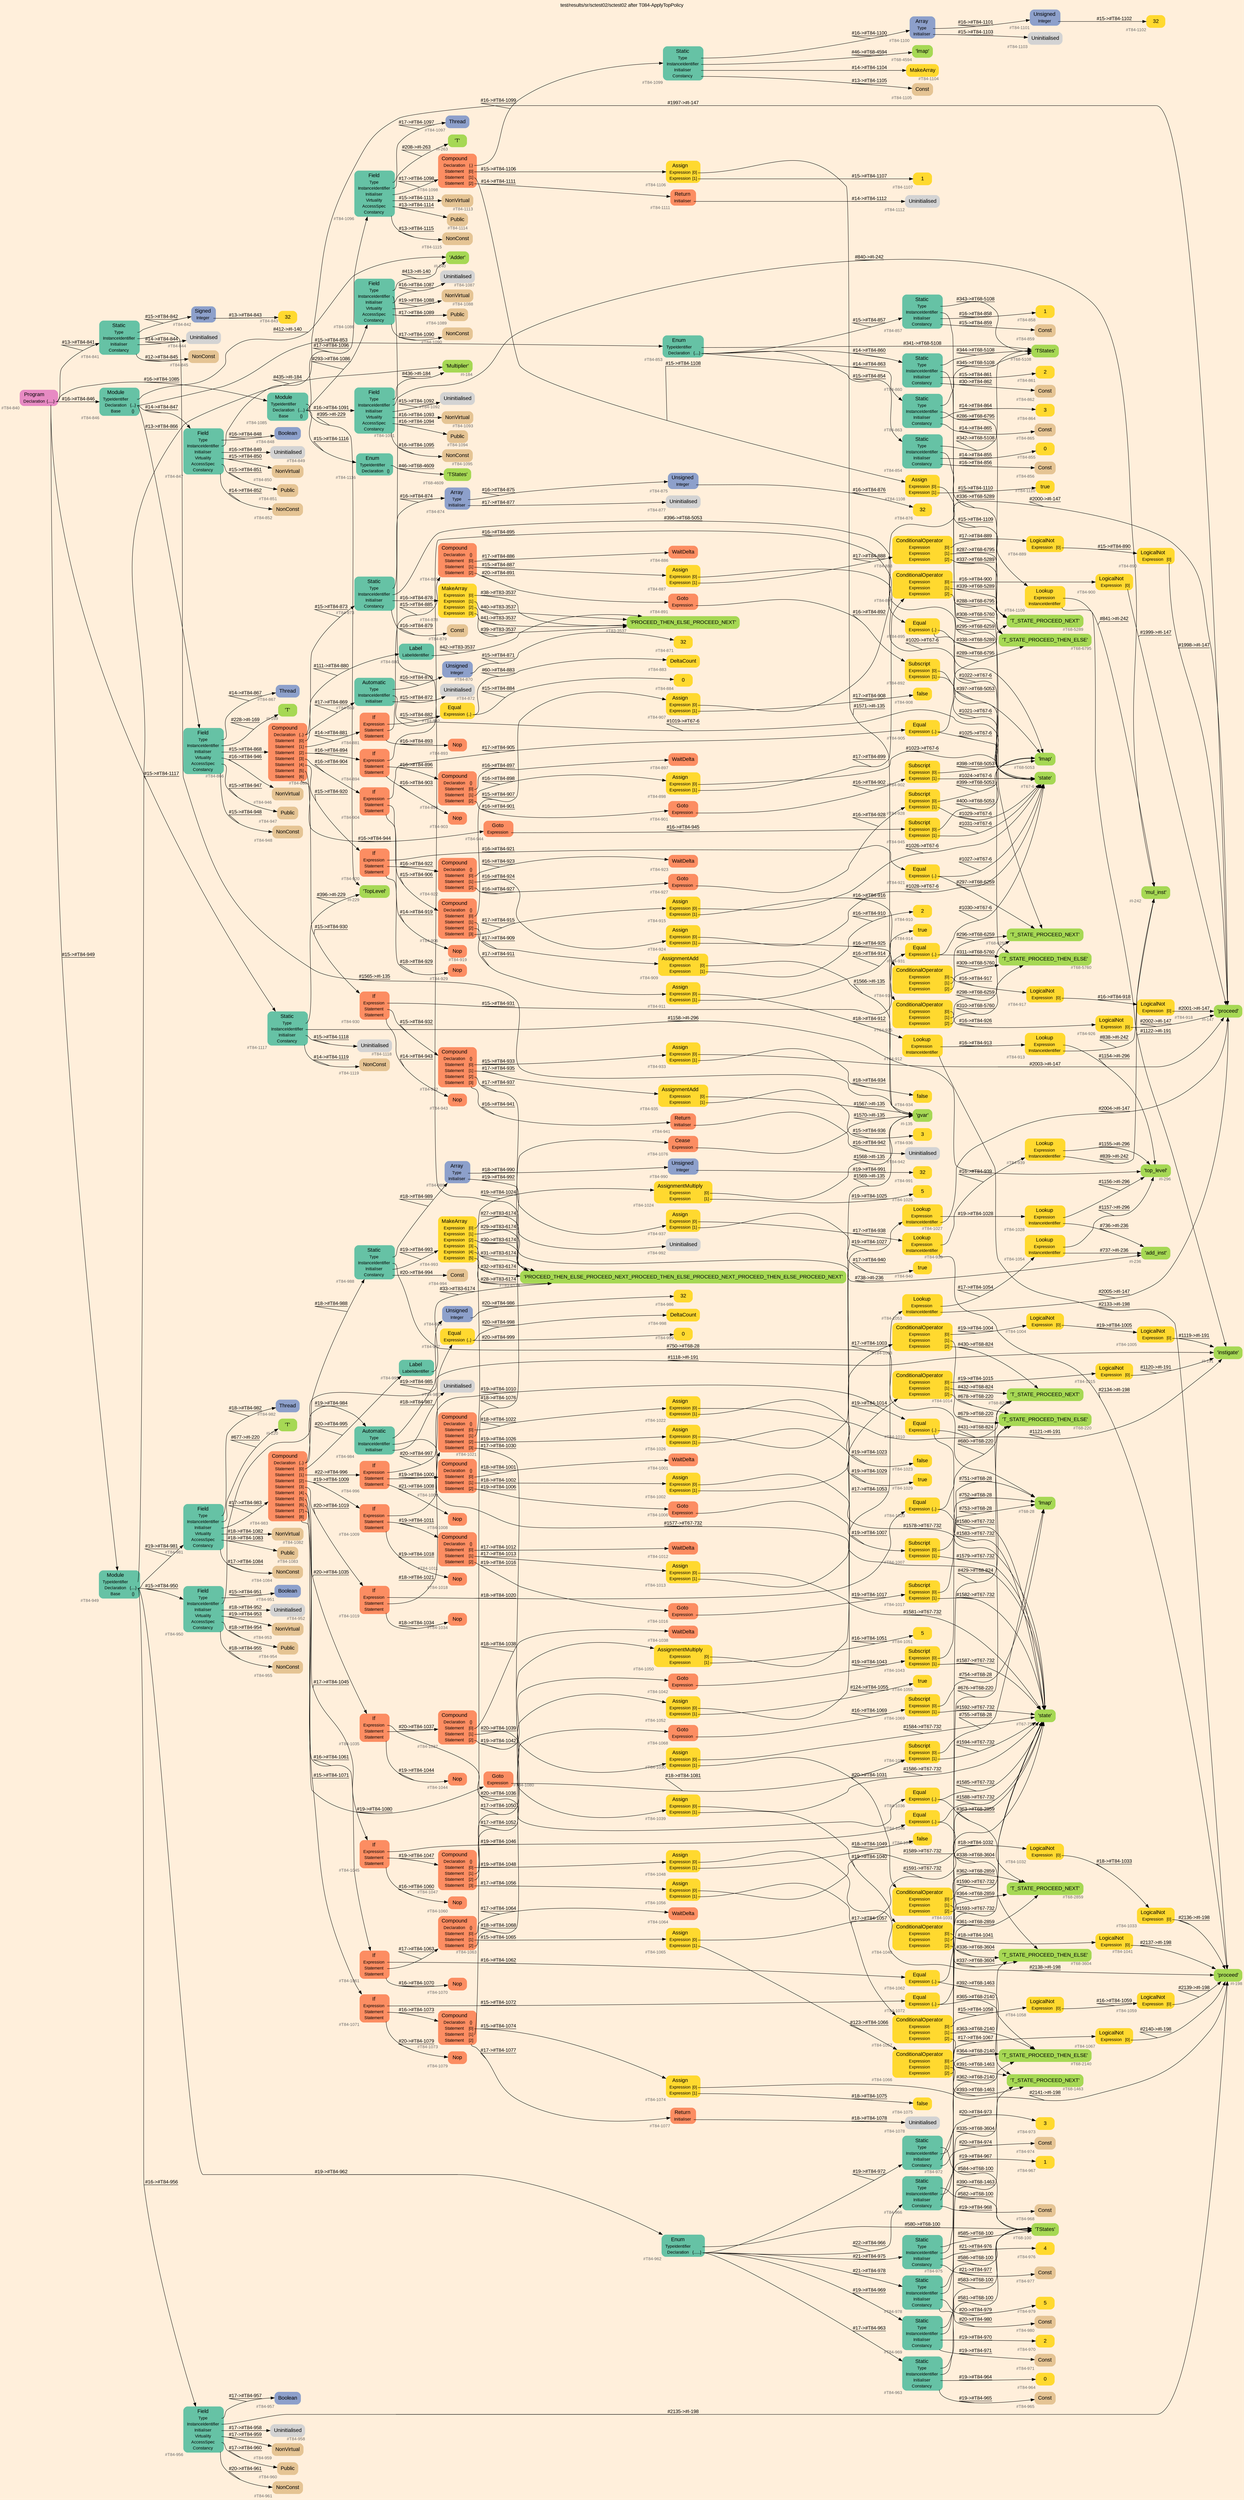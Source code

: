 digraph "test/results/sr/sctest02/sctest02 after T084-ApplyTopPolicy" {
label = "test/results/sr/sctest02/sctest02 after T084-ApplyTopPolicy"
labelloc = t
graph [
    rankdir = "LR"
    ranksep = 0.3
    bgcolor = antiquewhite1
    color = black
    fontcolor = black
    fontname = "Arial"
];
node [
    fontname = "Arial"
];
edge [
    fontname = "Arial"
];

// -------------------- node figure --------------------
// -------- block #T84-840 ----------
"#T84-840" [
    fillcolor = "/set28/4"
    xlabel = "#T84-840"
    fontsize = "12"
    fontcolor = grey40
    shape = "plaintext"
    label = <<TABLE BORDER="0" CELLBORDER="0" CELLSPACING="0">
     <TR><TD><FONT COLOR="black" POINT-SIZE="15">Program</FONT></TD></TR>
     <TR><TD><FONT COLOR="black" POINT-SIZE="12">Declaration</FONT></TD><TD PORT="port0"><FONT COLOR="black" POINT-SIZE="12">{.....}</FONT></TD></TR>
    </TABLE>>
    style = "rounded,filled"
];

// -------- block #T84-841 ----------
"#T84-841" [
    fillcolor = "/set28/1"
    xlabel = "#T84-841"
    fontsize = "12"
    fontcolor = grey40
    shape = "plaintext"
    label = <<TABLE BORDER="0" CELLBORDER="0" CELLSPACING="0">
     <TR><TD><FONT COLOR="black" POINT-SIZE="15">Static</FONT></TD></TR>
     <TR><TD><FONT COLOR="black" POINT-SIZE="12">Type</FONT></TD><TD PORT="port0"></TD></TR>
     <TR><TD><FONT COLOR="black" POINT-SIZE="12">InstanceIdentifier</FONT></TD><TD PORT="port1"></TD></TR>
     <TR><TD><FONT COLOR="black" POINT-SIZE="12">Initialiser</FONT></TD><TD PORT="port2"></TD></TR>
     <TR><TD><FONT COLOR="black" POINT-SIZE="12">Constancy</FONT></TD><TD PORT="port3"></TD></TR>
    </TABLE>>
    style = "rounded,filled"
];

// -------- block #T84-842 ----------
"#T84-842" [
    fillcolor = "/set28/3"
    xlabel = "#T84-842"
    fontsize = "12"
    fontcolor = grey40
    shape = "plaintext"
    label = <<TABLE BORDER="0" CELLBORDER="0" CELLSPACING="0">
     <TR><TD><FONT COLOR="black" POINT-SIZE="15">Signed</FONT></TD></TR>
     <TR><TD><FONT COLOR="black" POINT-SIZE="12">Integer</FONT></TD><TD PORT="port0"></TD></TR>
    </TABLE>>
    style = "rounded,filled"
];

// -------- block #T84-843 ----------
"#T84-843" [
    fillcolor = "/set28/6"
    xlabel = "#T84-843"
    fontsize = "12"
    fontcolor = grey40
    shape = "plaintext"
    label = <<TABLE BORDER="0" CELLBORDER="0" CELLSPACING="0">
     <TR><TD><FONT COLOR="black" POINT-SIZE="15">32</FONT></TD></TR>
    </TABLE>>
    style = "rounded,filled"
];

// -------- block #I-135 ----------
"#I-135" [
    fillcolor = "/set28/5"
    xlabel = "#I-135"
    fontsize = "12"
    fontcolor = grey40
    shape = "plaintext"
    label = <<TABLE BORDER="0" CELLBORDER="0" CELLSPACING="0">
     <TR><TD><FONT COLOR="black" POINT-SIZE="15">'gvar'</FONT></TD></TR>
    </TABLE>>
    style = "rounded,filled"
];

// -------- block #T84-844 ----------
"#T84-844" [
    xlabel = "#T84-844"
    fontsize = "12"
    fontcolor = grey40
    shape = "plaintext"
    label = <<TABLE BORDER="0" CELLBORDER="0" CELLSPACING="0">
     <TR><TD><FONT COLOR="black" POINT-SIZE="15">Uninitialised</FONT></TD></TR>
    </TABLE>>
    style = "rounded,filled"
];

// -------- block #T84-845 ----------
"#T84-845" [
    fillcolor = "/set28/7"
    xlabel = "#T84-845"
    fontsize = "12"
    fontcolor = grey40
    shape = "plaintext"
    label = <<TABLE BORDER="0" CELLBORDER="0" CELLSPACING="0">
     <TR><TD><FONT COLOR="black" POINT-SIZE="15">NonConst</FONT></TD></TR>
    </TABLE>>
    style = "rounded,filled"
];

// -------- block #T84-846 ----------
"#T84-846" [
    fillcolor = "/set28/1"
    xlabel = "#T84-846"
    fontsize = "12"
    fontcolor = grey40
    shape = "plaintext"
    label = <<TABLE BORDER="0" CELLBORDER="0" CELLSPACING="0">
     <TR><TD><FONT COLOR="black" POINT-SIZE="15">Module</FONT></TD></TR>
     <TR><TD><FONT COLOR="black" POINT-SIZE="12">TypeIdentifier</FONT></TD><TD PORT="port0"></TD></TR>
     <TR><TD><FONT COLOR="black" POINT-SIZE="12">Declaration</FONT></TD><TD PORT="port1"><FONT COLOR="black" POINT-SIZE="12">{...}</FONT></TD></TR>
     <TR><TD><FONT COLOR="black" POINT-SIZE="12">Base</FONT></TD><TD PORT="port2"><FONT COLOR="black" POINT-SIZE="12">{}</FONT></TD></TR>
    </TABLE>>
    style = "rounded,filled"
];

// -------- block #I-140 ----------
"#I-140" [
    fillcolor = "/set28/5"
    xlabel = "#I-140"
    fontsize = "12"
    fontcolor = grey40
    shape = "plaintext"
    label = <<TABLE BORDER="0" CELLBORDER="0" CELLSPACING="0">
     <TR><TD><FONT COLOR="black" POINT-SIZE="15">'Adder'</FONT></TD></TR>
    </TABLE>>
    style = "rounded,filled"
];

// -------- block #T84-847 ----------
"#T84-847" [
    fillcolor = "/set28/1"
    xlabel = "#T84-847"
    fontsize = "12"
    fontcolor = grey40
    shape = "plaintext"
    label = <<TABLE BORDER="0" CELLBORDER="0" CELLSPACING="0">
     <TR><TD><FONT COLOR="black" POINT-SIZE="15">Field</FONT></TD></TR>
     <TR><TD><FONT COLOR="black" POINT-SIZE="12">Type</FONT></TD><TD PORT="port0"></TD></TR>
     <TR><TD><FONT COLOR="black" POINT-SIZE="12">InstanceIdentifier</FONT></TD><TD PORT="port1"></TD></TR>
     <TR><TD><FONT COLOR="black" POINT-SIZE="12">Initialiser</FONT></TD><TD PORT="port2"></TD></TR>
     <TR><TD><FONT COLOR="black" POINT-SIZE="12">Virtuality</FONT></TD><TD PORT="port3"></TD></TR>
     <TR><TD><FONT COLOR="black" POINT-SIZE="12">AccessSpec</FONT></TD><TD PORT="port4"></TD></TR>
     <TR><TD><FONT COLOR="black" POINT-SIZE="12">Constancy</FONT></TD><TD PORT="port5"></TD></TR>
    </TABLE>>
    style = "rounded,filled"
];

// -------- block #T84-848 ----------
"#T84-848" [
    fillcolor = "/set28/3"
    xlabel = "#T84-848"
    fontsize = "12"
    fontcolor = grey40
    shape = "plaintext"
    label = <<TABLE BORDER="0" CELLBORDER="0" CELLSPACING="0">
     <TR><TD><FONT COLOR="black" POINT-SIZE="15">Boolean</FONT></TD></TR>
    </TABLE>>
    style = "rounded,filled"
];

// -------- block #I-147 ----------
"#I-147" [
    fillcolor = "/set28/5"
    xlabel = "#I-147"
    fontsize = "12"
    fontcolor = grey40
    shape = "plaintext"
    label = <<TABLE BORDER="0" CELLBORDER="0" CELLSPACING="0">
     <TR><TD><FONT COLOR="black" POINT-SIZE="15">'proceed'</FONT></TD></TR>
    </TABLE>>
    style = "rounded,filled"
];

// -------- block #T84-849 ----------
"#T84-849" [
    xlabel = "#T84-849"
    fontsize = "12"
    fontcolor = grey40
    shape = "plaintext"
    label = <<TABLE BORDER="0" CELLBORDER="0" CELLSPACING="0">
     <TR><TD><FONT COLOR="black" POINT-SIZE="15">Uninitialised</FONT></TD></TR>
    </TABLE>>
    style = "rounded,filled"
];

// -------- block #T84-850 ----------
"#T84-850" [
    fillcolor = "/set28/7"
    xlabel = "#T84-850"
    fontsize = "12"
    fontcolor = grey40
    shape = "plaintext"
    label = <<TABLE BORDER="0" CELLBORDER="0" CELLSPACING="0">
     <TR><TD><FONT COLOR="black" POINT-SIZE="15">NonVirtual</FONT></TD></TR>
    </TABLE>>
    style = "rounded,filled"
];

// -------- block #T84-851 ----------
"#T84-851" [
    fillcolor = "/set28/7"
    xlabel = "#T84-851"
    fontsize = "12"
    fontcolor = grey40
    shape = "plaintext"
    label = <<TABLE BORDER="0" CELLBORDER="0" CELLSPACING="0">
     <TR><TD><FONT COLOR="black" POINT-SIZE="15">Public</FONT></TD></TR>
    </TABLE>>
    style = "rounded,filled"
];

// -------- block #T84-852 ----------
"#T84-852" [
    fillcolor = "/set28/7"
    xlabel = "#T84-852"
    fontsize = "12"
    fontcolor = grey40
    shape = "plaintext"
    label = <<TABLE BORDER="0" CELLBORDER="0" CELLSPACING="0">
     <TR><TD><FONT COLOR="black" POINT-SIZE="15">NonConst</FONT></TD></TR>
    </TABLE>>
    style = "rounded,filled"
];

// -------- block #T84-853 ----------
"#T84-853" [
    fillcolor = "/set28/1"
    xlabel = "#T84-853"
    fontsize = "12"
    fontcolor = grey40
    shape = "plaintext"
    label = <<TABLE BORDER="0" CELLBORDER="0" CELLSPACING="0">
     <TR><TD><FONT COLOR="black" POINT-SIZE="15">Enum</FONT></TD></TR>
     <TR><TD><FONT COLOR="black" POINT-SIZE="12">TypeIdentifier</FONT></TD><TD PORT="port0"></TD></TR>
     <TR><TD><FONT COLOR="black" POINT-SIZE="12">Declaration</FONT></TD><TD PORT="port1"><FONT COLOR="black" POINT-SIZE="12">{....}</FONT></TD></TR>
    </TABLE>>
    style = "rounded,filled"
];

// -------- block #T68-5108 ----------
"#T68-5108" [
    fillcolor = "/set28/5"
    xlabel = "#T68-5108"
    fontsize = "12"
    fontcolor = grey40
    shape = "plaintext"
    label = <<TABLE BORDER="0" CELLBORDER="0" CELLSPACING="0">
     <TR><TD><FONT COLOR="black" POINT-SIZE="15">'TStates'</FONT></TD></TR>
    </TABLE>>
    style = "rounded,filled"
];

// -------- block #T84-854 ----------
"#T84-854" [
    fillcolor = "/set28/1"
    xlabel = "#T84-854"
    fontsize = "12"
    fontcolor = grey40
    shape = "plaintext"
    label = <<TABLE BORDER="0" CELLBORDER="0" CELLSPACING="0">
     <TR><TD><FONT COLOR="black" POINT-SIZE="15">Static</FONT></TD></TR>
     <TR><TD><FONT COLOR="black" POINT-SIZE="12">Type</FONT></TD><TD PORT="port0"></TD></TR>
     <TR><TD><FONT COLOR="black" POINT-SIZE="12">InstanceIdentifier</FONT></TD><TD PORT="port1"></TD></TR>
     <TR><TD><FONT COLOR="black" POINT-SIZE="12">Initialiser</FONT></TD><TD PORT="port2"></TD></TR>
     <TR><TD><FONT COLOR="black" POINT-SIZE="12">Constancy</FONT></TD><TD PORT="port3"></TD></TR>
    </TABLE>>
    style = "rounded,filled"
];

// -------- block #T68-5289 ----------
"#T68-5289" [
    fillcolor = "/set28/5"
    xlabel = "#T68-5289"
    fontsize = "12"
    fontcolor = grey40
    shape = "plaintext"
    label = <<TABLE BORDER="0" CELLBORDER="0" CELLSPACING="0">
     <TR><TD><FONT COLOR="black" POINT-SIZE="15">'T_STATE_PROCEED_NEXT'</FONT></TD></TR>
    </TABLE>>
    style = "rounded,filled"
];

// -------- block #T84-855 ----------
"#T84-855" [
    fillcolor = "/set28/6"
    xlabel = "#T84-855"
    fontsize = "12"
    fontcolor = grey40
    shape = "plaintext"
    label = <<TABLE BORDER="0" CELLBORDER="0" CELLSPACING="0">
     <TR><TD><FONT COLOR="black" POINT-SIZE="15">0</FONT></TD></TR>
    </TABLE>>
    style = "rounded,filled"
];

// -------- block #T84-856 ----------
"#T84-856" [
    fillcolor = "/set28/7"
    xlabel = "#T84-856"
    fontsize = "12"
    fontcolor = grey40
    shape = "plaintext"
    label = <<TABLE BORDER="0" CELLBORDER="0" CELLSPACING="0">
     <TR><TD><FONT COLOR="black" POINT-SIZE="15">Const</FONT></TD></TR>
    </TABLE>>
    style = "rounded,filled"
];

// -------- block #T84-857 ----------
"#T84-857" [
    fillcolor = "/set28/1"
    xlabel = "#T84-857"
    fontsize = "12"
    fontcolor = grey40
    shape = "plaintext"
    label = <<TABLE BORDER="0" CELLBORDER="0" CELLSPACING="0">
     <TR><TD><FONT COLOR="black" POINT-SIZE="15">Static</FONT></TD></TR>
     <TR><TD><FONT COLOR="black" POINT-SIZE="12">Type</FONT></TD><TD PORT="port0"></TD></TR>
     <TR><TD><FONT COLOR="black" POINT-SIZE="12">InstanceIdentifier</FONT></TD><TD PORT="port1"></TD></TR>
     <TR><TD><FONT COLOR="black" POINT-SIZE="12">Initialiser</FONT></TD><TD PORT="port2"></TD></TR>
     <TR><TD><FONT COLOR="black" POINT-SIZE="12">Constancy</FONT></TD><TD PORT="port3"></TD></TR>
    </TABLE>>
    style = "rounded,filled"
];

// -------- block #T68-5760 ----------
"#T68-5760" [
    fillcolor = "/set28/5"
    xlabel = "#T68-5760"
    fontsize = "12"
    fontcolor = grey40
    shape = "plaintext"
    label = <<TABLE BORDER="0" CELLBORDER="0" CELLSPACING="0">
     <TR><TD><FONT COLOR="black" POINT-SIZE="15">'T_STATE_PROCEED_THEN_ELSE'</FONT></TD></TR>
    </TABLE>>
    style = "rounded,filled"
];

// -------- block #T84-858 ----------
"#T84-858" [
    fillcolor = "/set28/6"
    xlabel = "#T84-858"
    fontsize = "12"
    fontcolor = grey40
    shape = "plaintext"
    label = <<TABLE BORDER="0" CELLBORDER="0" CELLSPACING="0">
     <TR><TD><FONT COLOR="black" POINT-SIZE="15">1</FONT></TD></TR>
    </TABLE>>
    style = "rounded,filled"
];

// -------- block #T84-859 ----------
"#T84-859" [
    fillcolor = "/set28/7"
    xlabel = "#T84-859"
    fontsize = "12"
    fontcolor = grey40
    shape = "plaintext"
    label = <<TABLE BORDER="0" CELLBORDER="0" CELLSPACING="0">
     <TR><TD><FONT COLOR="black" POINT-SIZE="15">Const</FONT></TD></TR>
    </TABLE>>
    style = "rounded,filled"
];

// -------- block #T84-860 ----------
"#T84-860" [
    fillcolor = "/set28/1"
    xlabel = "#T84-860"
    fontsize = "12"
    fontcolor = grey40
    shape = "plaintext"
    label = <<TABLE BORDER="0" CELLBORDER="0" CELLSPACING="0">
     <TR><TD><FONT COLOR="black" POINT-SIZE="15">Static</FONT></TD></TR>
     <TR><TD><FONT COLOR="black" POINT-SIZE="12">Type</FONT></TD><TD PORT="port0"></TD></TR>
     <TR><TD><FONT COLOR="black" POINT-SIZE="12">InstanceIdentifier</FONT></TD><TD PORT="port1"></TD></TR>
     <TR><TD><FONT COLOR="black" POINT-SIZE="12">Initialiser</FONT></TD><TD PORT="port2"></TD></TR>
     <TR><TD><FONT COLOR="black" POINT-SIZE="12">Constancy</FONT></TD><TD PORT="port3"></TD></TR>
    </TABLE>>
    style = "rounded,filled"
];

// -------- block #T68-6259 ----------
"#T68-6259" [
    fillcolor = "/set28/5"
    xlabel = "#T68-6259"
    fontsize = "12"
    fontcolor = grey40
    shape = "plaintext"
    label = <<TABLE BORDER="0" CELLBORDER="0" CELLSPACING="0">
     <TR><TD><FONT COLOR="black" POINT-SIZE="15">'T_STATE_PROCEED_NEXT'</FONT></TD></TR>
    </TABLE>>
    style = "rounded,filled"
];

// -------- block #T84-861 ----------
"#T84-861" [
    fillcolor = "/set28/6"
    xlabel = "#T84-861"
    fontsize = "12"
    fontcolor = grey40
    shape = "plaintext"
    label = <<TABLE BORDER="0" CELLBORDER="0" CELLSPACING="0">
     <TR><TD><FONT COLOR="black" POINT-SIZE="15">2</FONT></TD></TR>
    </TABLE>>
    style = "rounded,filled"
];

// -------- block #T84-862 ----------
"#T84-862" [
    fillcolor = "/set28/7"
    xlabel = "#T84-862"
    fontsize = "12"
    fontcolor = grey40
    shape = "plaintext"
    label = <<TABLE BORDER="0" CELLBORDER="0" CELLSPACING="0">
     <TR><TD><FONT COLOR="black" POINT-SIZE="15">Const</FONT></TD></TR>
    </TABLE>>
    style = "rounded,filled"
];

// -------- block #T84-863 ----------
"#T84-863" [
    fillcolor = "/set28/1"
    xlabel = "#T84-863"
    fontsize = "12"
    fontcolor = grey40
    shape = "plaintext"
    label = <<TABLE BORDER="0" CELLBORDER="0" CELLSPACING="0">
     <TR><TD><FONT COLOR="black" POINT-SIZE="15">Static</FONT></TD></TR>
     <TR><TD><FONT COLOR="black" POINT-SIZE="12">Type</FONT></TD><TD PORT="port0"></TD></TR>
     <TR><TD><FONT COLOR="black" POINT-SIZE="12">InstanceIdentifier</FONT></TD><TD PORT="port1"></TD></TR>
     <TR><TD><FONT COLOR="black" POINT-SIZE="12">Initialiser</FONT></TD><TD PORT="port2"></TD></TR>
     <TR><TD><FONT COLOR="black" POINT-SIZE="12">Constancy</FONT></TD><TD PORT="port3"></TD></TR>
    </TABLE>>
    style = "rounded,filled"
];

// -------- block #T68-6795 ----------
"#T68-6795" [
    fillcolor = "/set28/5"
    xlabel = "#T68-6795"
    fontsize = "12"
    fontcolor = grey40
    shape = "plaintext"
    label = <<TABLE BORDER="0" CELLBORDER="0" CELLSPACING="0">
     <TR><TD><FONT COLOR="black" POINT-SIZE="15">'T_STATE_PROCEED_THEN_ELSE'</FONT></TD></TR>
    </TABLE>>
    style = "rounded,filled"
];

// -------- block #T84-864 ----------
"#T84-864" [
    fillcolor = "/set28/6"
    xlabel = "#T84-864"
    fontsize = "12"
    fontcolor = grey40
    shape = "plaintext"
    label = <<TABLE BORDER="0" CELLBORDER="0" CELLSPACING="0">
     <TR><TD><FONT COLOR="black" POINT-SIZE="15">3</FONT></TD></TR>
    </TABLE>>
    style = "rounded,filled"
];

// -------- block #T84-865 ----------
"#T84-865" [
    fillcolor = "/set28/7"
    xlabel = "#T84-865"
    fontsize = "12"
    fontcolor = grey40
    shape = "plaintext"
    label = <<TABLE BORDER="0" CELLBORDER="0" CELLSPACING="0">
     <TR><TD><FONT COLOR="black" POINT-SIZE="15">Const</FONT></TD></TR>
    </TABLE>>
    style = "rounded,filled"
];

// -------- block #T84-866 ----------
"#T84-866" [
    fillcolor = "/set28/1"
    xlabel = "#T84-866"
    fontsize = "12"
    fontcolor = grey40
    shape = "plaintext"
    label = <<TABLE BORDER="0" CELLBORDER="0" CELLSPACING="0">
     <TR><TD><FONT COLOR="black" POINT-SIZE="15">Field</FONT></TD></TR>
     <TR><TD><FONT COLOR="black" POINT-SIZE="12">Type</FONT></TD><TD PORT="port0"></TD></TR>
     <TR><TD><FONT COLOR="black" POINT-SIZE="12">InstanceIdentifier</FONT></TD><TD PORT="port1"></TD></TR>
     <TR><TD><FONT COLOR="black" POINT-SIZE="12">Initialiser</FONT></TD><TD PORT="port2"></TD></TR>
     <TR><TD><FONT COLOR="black" POINT-SIZE="12">Virtuality</FONT></TD><TD PORT="port3"></TD></TR>
     <TR><TD><FONT COLOR="black" POINT-SIZE="12">AccessSpec</FONT></TD><TD PORT="port4"></TD></TR>
     <TR><TD><FONT COLOR="black" POINT-SIZE="12">Constancy</FONT></TD><TD PORT="port5"></TD></TR>
    </TABLE>>
    style = "rounded,filled"
];

// -------- block #T84-867 ----------
"#T84-867" [
    fillcolor = "/set28/3"
    xlabel = "#T84-867"
    fontsize = "12"
    fontcolor = grey40
    shape = "plaintext"
    label = <<TABLE BORDER="0" CELLBORDER="0" CELLSPACING="0">
     <TR><TD><FONT COLOR="black" POINT-SIZE="15">Thread</FONT></TD></TR>
    </TABLE>>
    style = "rounded,filled"
];

// -------- block #I-169 ----------
"#I-169" [
    fillcolor = "/set28/5"
    xlabel = "#I-169"
    fontsize = "12"
    fontcolor = grey40
    shape = "plaintext"
    label = <<TABLE BORDER="0" CELLBORDER="0" CELLSPACING="0">
     <TR><TD><FONT COLOR="black" POINT-SIZE="15">'T'</FONT></TD></TR>
    </TABLE>>
    style = "rounded,filled"
];

// -------- block #T84-868 ----------
"#T84-868" [
    fillcolor = "/set28/2"
    xlabel = "#T84-868"
    fontsize = "12"
    fontcolor = grey40
    shape = "plaintext"
    label = <<TABLE BORDER="0" CELLBORDER="0" CELLSPACING="0">
     <TR><TD><FONT COLOR="black" POINT-SIZE="15">Compound</FONT></TD></TR>
     <TR><TD><FONT COLOR="black" POINT-SIZE="12">Declaration</FONT></TD><TD PORT="port0"><FONT COLOR="black" POINT-SIZE="12">{..}</FONT></TD></TR>
     <TR><TD><FONT COLOR="black" POINT-SIZE="12">Statement</FONT></TD><TD PORT="port1"><FONT COLOR="black" POINT-SIZE="12">[0]</FONT></TD></TR>
     <TR><TD><FONT COLOR="black" POINT-SIZE="12">Statement</FONT></TD><TD PORT="port2"><FONT COLOR="black" POINT-SIZE="12">[1]</FONT></TD></TR>
     <TR><TD><FONT COLOR="black" POINT-SIZE="12">Statement</FONT></TD><TD PORT="port3"><FONT COLOR="black" POINT-SIZE="12">[2]</FONT></TD></TR>
     <TR><TD><FONT COLOR="black" POINT-SIZE="12">Statement</FONT></TD><TD PORT="port4"><FONT COLOR="black" POINT-SIZE="12">[3]</FONT></TD></TR>
     <TR><TD><FONT COLOR="black" POINT-SIZE="12">Statement</FONT></TD><TD PORT="port5"><FONT COLOR="black" POINT-SIZE="12">[4]</FONT></TD></TR>
     <TR><TD><FONT COLOR="black" POINT-SIZE="12">Statement</FONT></TD><TD PORT="port6"><FONT COLOR="black" POINT-SIZE="12">[5]</FONT></TD></TR>
     <TR><TD><FONT COLOR="black" POINT-SIZE="12">Statement</FONT></TD><TD PORT="port7"><FONT COLOR="black" POINT-SIZE="12">[6]</FONT></TD></TR>
    </TABLE>>
    style = "rounded,filled"
];

// -------- block #T84-869 ----------
"#T84-869" [
    fillcolor = "/set28/1"
    xlabel = "#T84-869"
    fontsize = "12"
    fontcolor = grey40
    shape = "plaintext"
    label = <<TABLE BORDER="0" CELLBORDER="0" CELLSPACING="0">
     <TR><TD><FONT COLOR="black" POINT-SIZE="15">Automatic</FONT></TD></TR>
     <TR><TD><FONT COLOR="black" POINT-SIZE="12">Type</FONT></TD><TD PORT="port0"></TD></TR>
     <TR><TD><FONT COLOR="black" POINT-SIZE="12">InstanceIdentifier</FONT></TD><TD PORT="port1"></TD></TR>
     <TR><TD><FONT COLOR="black" POINT-SIZE="12">Initialiser</FONT></TD><TD PORT="port2"></TD></TR>
    </TABLE>>
    style = "rounded,filled"
];

// -------- block #T84-870 ----------
"#T84-870" [
    fillcolor = "/set28/3"
    xlabel = "#T84-870"
    fontsize = "12"
    fontcolor = grey40
    shape = "plaintext"
    label = <<TABLE BORDER="0" CELLBORDER="0" CELLSPACING="0">
     <TR><TD><FONT COLOR="black" POINT-SIZE="15">Unsigned</FONT></TD></TR>
     <TR><TD><FONT COLOR="black" POINT-SIZE="12">Integer</FONT></TD><TD PORT="port0"></TD></TR>
    </TABLE>>
    style = "rounded,filled"
];

// -------- block #T84-871 ----------
"#T84-871" [
    fillcolor = "/set28/6"
    xlabel = "#T84-871"
    fontsize = "12"
    fontcolor = grey40
    shape = "plaintext"
    label = <<TABLE BORDER="0" CELLBORDER="0" CELLSPACING="0">
     <TR><TD><FONT COLOR="black" POINT-SIZE="15">32</FONT></TD></TR>
    </TABLE>>
    style = "rounded,filled"
];

// -------- block #T67-6 ----------
"#T67-6" [
    fillcolor = "/set28/5"
    xlabel = "#T67-6"
    fontsize = "12"
    fontcolor = grey40
    shape = "plaintext"
    label = <<TABLE BORDER="0" CELLBORDER="0" CELLSPACING="0">
     <TR><TD><FONT COLOR="black" POINT-SIZE="15">'state'</FONT></TD></TR>
    </TABLE>>
    style = "rounded,filled"
];

// -------- block #T84-872 ----------
"#T84-872" [
    xlabel = "#T84-872"
    fontsize = "12"
    fontcolor = grey40
    shape = "plaintext"
    label = <<TABLE BORDER="0" CELLBORDER="0" CELLSPACING="0">
     <TR><TD><FONT COLOR="black" POINT-SIZE="15">Uninitialised</FONT></TD></TR>
    </TABLE>>
    style = "rounded,filled"
];

// -------- block #T84-873 ----------
"#T84-873" [
    fillcolor = "/set28/1"
    xlabel = "#T84-873"
    fontsize = "12"
    fontcolor = grey40
    shape = "plaintext"
    label = <<TABLE BORDER="0" CELLBORDER="0" CELLSPACING="0">
     <TR><TD><FONT COLOR="black" POINT-SIZE="15">Static</FONT></TD></TR>
     <TR><TD><FONT COLOR="black" POINT-SIZE="12">Type</FONT></TD><TD PORT="port0"></TD></TR>
     <TR><TD><FONT COLOR="black" POINT-SIZE="12">InstanceIdentifier</FONT></TD><TD PORT="port1"></TD></TR>
     <TR><TD><FONT COLOR="black" POINT-SIZE="12">Initialiser</FONT></TD><TD PORT="port2"></TD></TR>
     <TR><TD><FONT COLOR="black" POINT-SIZE="12">Constancy</FONT></TD><TD PORT="port3"></TD></TR>
    </TABLE>>
    style = "rounded,filled"
];

// -------- block #T84-874 ----------
"#T84-874" [
    fillcolor = "/set28/3"
    xlabel = "#T84-874"
    fontsize = "12"
    fontcolor = grey40
    shape = "plaintext"
    label = <<TABLE BORDER="0" CELLBORDER="0" CELLSPACING="0">
     <TR><TD><FONT COLOR="black" POINT-SIZE="15">Array</FONT></TD></TR>
     <TR><TD><FONT COLOR="black" POINT-SIZE="12">Type</FONT></TD><TD PORT="port0"></TD></TR>
     <TR><TD><FONT COLOR="black" POINT-SIZE="12">Initialiser</FONT></TD><TD PORT="port1"></TD></TR>
    </TABLE>>
    style = "rounded,filled"
];

// -------- block #T84-875 ----------
"#T84-875" [
    fillcolor = "/set28/3"
    xlabel = "#T84-875"
    fontsize = "12"
    fontcolor = grey40
    shape = "plaintext"
    label = <<TABLE BORDER="0" CELLBORDER="0" CELLSPACING="0">
     <TR><TD><FONT COLOR="black" POINT-SIZE="15">Unsigned</FONT></TD></TR>
     <TR><TD><FONT COLOR="black" POINT-SIZE="12">Integer</FONT></TD><TD PORT="port0"></TD></TR>
    </TABLE>>
    style = "rounded,filled"
];

// -------- block #T84-876 ----------
"#T84-876" [
    fillcolor = "/set28/6"
    xlabel = "#T84-876"
    fontsize = "12"
    fontcolor = grey40
    shape = "plaintext"
    label = <<TABLE BORDER="0" CELLBORDER="0" CELLSPACING="0">
     <TR><TD><FONT COLOR="black" POINT-SIZE="15">32</FONT></TD></TR>
    </TABLE>>
    style = "rounded,filled"
];

// -------- block #T84-877 ----------
"#T84-877" [
    xlabel = "#T84-877"
    fontsize = "12"
    fontcolor = grey40
    shape = "plaintext"
    label = <<TABLE BORDER="0" CELLBORDER="0" CELLSPACING="0">
     <TR><TD><FONT COLOR="black" POINT-SIZE="15">Uninitialised</FONT></TD></TR>
    </TABLE>>
    style = "rounded,filled"
];

// -------- block #T68-5053 ----------
"#T68-5053" [
    fillcolor = "/set28/5"
    xlabel = "#T68-5053"
    fontsize = "12"
    fontcolor = grey40
    shape = "plaintext"
    label = <<TABLE BORDER="0" CELLBORDER="0" CELLSPACING="0">
     <TR><TD><FONT COLOR="black" POINT-SIZE="15">'lmap'</FONT></TD></TR>
    </TABLE>>
    style = "rounded,filled"
];

// -------- block #T84-878 ----------
"#T84-878" [
    fillcolor = "/set28/6"
    xlabel = "#T84-878"
    fontsize = "12"
    fontcolor = grey40
    shape = "plaintext"
    label = <<TABLE BORDER="0" CELLBORDER="0" CELLSPACING="0">
     <TR><TD><FONT COLOR="black" POINT-SIZE="15">MakeArray</FONT></TD></TR>
     <TR><TD><FONT COLOR="black" POINT-SIZE="12">Expression</FONT></TD><TD PORT="port0"><FONT COLOR="black" POINT-SIZE="12">[0]</FONT></TD></TR>
     <TR><TD><FONT COLOR="black" POINT-SIZE="12">Expression</FONT></TD><TD PORT="port1"><FONT COLOR="black" POINT-SIZE="12">[1]</FONT></TD></TR>
     <TR><TD><FONT COLOR="black" POINT-SIZE="12">Expression</FONT></TD><TD PORT="port2"><FONT COLOR="black" POINT-SIZE="12">[2]</FONT></TD></TR>
     <TR><TD><FONT COLOR="black" POINT-SIZE="12">Expression</FONT></TD><TD PORT="port3"><FONT COLOR="black" POINT-SIZE="12">[3]</FONT></TD></TR>
    </TABLE>>
    style = "rounded,filled"
];

// -------- block #T83-3537 ----------
"#T83-3537" [
    fillcolor = "/set28/5"
    xlabel = "#T83-3537"
    fontsize = "12"
    fontcolor = grey40
    shape = "plaintext"
    label = <<TABLE BORDER="0" CELLBORDER="0" CELLSPACING="0">
     <TR><TD><FONT COLOR="black" POINT-SIZE="15">'PROCEED_THEN_ELSE_PROCEED_NEXT'</FONT></TD></TR>
    </TABLE>>
    style = "rounded,filled"
];

// -------- block #T84-879 ----------
"#T84-879" [
    fillcolor = "/set28/7"
    xlabel = "#T84-879"
    fontsize = "12"
    fontcolor = grey40
    shape = "plaintext"
    label = <<TABLE BORDER="0" CELLBORDER="0" CELLSPACING="0">
     <TR><TD><FONT COLOR="black" POINT-SIZE="15">Const</FONT></TD></TR>
    </TABLE>>
    style = "rounded,filled"
];

// -------- block #T84-880 ----------
"#T84-880" [
    fillcolor = "/set28/1"
    xlabel = "#T84-880"
    fontsize = "12"
    fontcolor = grey40
    shape = "plaintext"
    label = <<TABLE BORDER="0" CELLBORDER="0" CELLSPACING="0">
     <TR><TD><FONT COLOR="black" POINT-SIZE="15">Label</FONT></TD></TR>
     <TR><TD><FONT COLOR="black" POINT-SIZE="12">LabelIdentifier</FONT></TD><TD PORT="port0"></TD></TR>
    </TABLE>>
    style = "rounded,filled"
];

// -------- block #T84-881 ----------
"#T84-881" [
    fillcolor = "/set28/2"
    xlabel = "#T84-881"
    fontsize = "12"
    fontcolor = grey40
    shape = "plaintext"
    label = <<TABLE BORDER="0" CELLBORDER="0" CELLSPACING="0">
     <TR><TD><FONT COLOR="black" POINT-SIZE="15">If</FONT></TD></TR>
     <TR><TD><FONT COLOR="black" POINT-SIZE="12">Expression</FONT></TD><TD PORT="port0"></TD></TR>
     <TR><TD><FONT COLOR="black" POINT-SIZE="12">Statement</FONT></TD><TD PORT="port1"></TD></TR>
     <TR><TD><FONT COLOR="black" POINT-SIZE="12">Statement</FONT></TD><TD PORT="port2"></TD></TR>
    </TABLE>>
    style = "rounded,filled"
];

// -------- block #T84-882 ----------
"#T84-882" [
    fillcolor = "/set28/6"
    xlabel = "#T84-882"
    fontsize = "12"
    fontcolor = grey40
    shape = "plaintext"
    label = <<TABLE BORDER="0" CELLBORDER="0" CELLSPACING="0">
     <TR><TD><FONT COLOR="black" POINT-SIZE="15">Equal</FONT></TD></TR>
     <TR><TD><FONT COLOR="black" POINT-SIZE="12">Expression</FONT></TD><TD PORT="port0"><FONT COLOR="black" POINT-SIZE="12">{..}</FONT></TD></TR>
    </TABLE>>
    style = "rounded,filled"
];

// -------- block #T84-883 ----------
"#T84-883" [
    fillcolor = "/set28/6"
    xlabel = "#T84-883"
    fontsize = "12"
    fontcolor = grey40
    shape = "plaintext"
    label = <<TABLE BORDER="0" CELLBORDER="0" CELLSPACING="0">
     <TR><TD><FONT COLOR="black" POINT-SIZE="15">DeltaCount</FONT></TD></TR>
    </TABLE>>
    style = "rounded,filled"
];

// -------- block #T84-884 ----------
"#T84-884" [
    fillcolor = "/set28/6"
    xlabel = "#T84-884"
    fontsize = "12"
    fontcolor = grey40
    shape = "plaintext"
    label = <<TABLE BORDER="0" CELLBORDER="0" CELLSPACING="0">
     <TR><TD><FONT COLOR="black" POINT-SIZE="15">0</FONT></TD></TR>
    </TABLE>>
    style = "rounded,filled"
];

// -------- block #T84-885 ----------
"#T84-885" [
    fillcolor = "/set28/2"
    xlabel = "#T84-885"
    fontsize = "12"
    fontcolor = grey40
    shape = "plaintext"
    label = <<TABLE BORDER="0" CELLBORDER="0" CELLSPACING="0">
     <TR><TD><FONT COLOR="black" POINT-SIZE="15">Compound</FONT></TD></TR>
     <TR><TD><FONT COLOR="black" POINT-SIZE="12">Declaration</FONT></TD><TD PORT="port0"><FONT COLOR="black" POINT-SIZE="12">{}</FONT></TD></TR>
     <TR><TD><FONT COLOR="black" POINT-SIZE="12">Statement</FONT></TD><TD PORT="port1"><FONT COLOR="black" POINT-SIZE="12">[0]</FONT></TD></TR>
     <TR><TD><FONT COLOR="black" POINT-SIZE="12">Statement</FONT></TD><TD PORT="port2"><FONT COLOR="black" POINT-SIZE="12">[1]</FONT></TD></TR>
     <TR><TD><FONT COLOR="black" POINT-SIZE="12">Statement</FONT></TD><TD PORT="port3"><FONT COLOR="black" POINT-SIZE="12">[2]</FONT></TD></TR>
    </TABLE>>
    style = "rounded,filled"
];

// -------- block #T84-886 ----------
"#T84-886" [
    fillcolor = "/set28/2"
    xlabel = "#T84-886"
    fontsize = "12"
    fontcolor = grey40
    shape = "plaintext"
    label = <<TABLE BORDER="0" CELLBORDER="0" CELLSPACING="0">
     <TR><TD><FONT COLOR="black" POINT-SIZE="15">WaitDelta</FONT></TD></TR>
    </TABLE>>
    style = "rounded,filled"
];

// -------- block #T84-887 ----------
"#T84-887" [
    fillcolor = "/set28/6"
    xlabel = "#T84-887"
    fontsize = "12"
    fontcolor = grey40
    shape = "plaintext"
    label = <<TABLE BORDER="0" CELLBORDER="0" CELLSPACING="0">
     <TR><TD><FONT COLOR="black" POINT-SIZE="15">Assign</FONT></TD></TR>
     <TR><TD><FONT COLOR="black" POINT-SIZE="12">Expression</FONT></TD><TD PORT="port0"><FONT COLOR="black" POINT-SIZE="12">[0]</FONT></TD></TR>
     <TR><TD><FONT COLOR="black" POINT-SIZE="12">Expression</FONT></TD><TD PORT="port1"><FONT COLOR="black" POINT-SIZE="12">[1]</FONT></TD></TR>
    </TABLE>>
    style = "rounded,filled"
];

// -------- block #T84-888 ----------
"#T84-888" [
    fillcolor = "/set28/6"
    xlabel = "#T84-888"
    fontsize = "12"
    fontcolor = grey40
    shape = "plaintext"
    label = <<TABLE BORDER="0" CELLBORDER="0" CELLSPACING="0">
     <TR><TD><FONT COLOR="black" POINT-SIZE="15">ConditionalOperator</FONT></TD></TR>
     <TR><TD><FONT COLOR="black" POINT-SIZE="12">Expression</FONT></TD><TD PORT="port0"><FONT COLOR="black" POINT-SIZE="12">[0]</FONT></TD></TR>
     <TR><TD><FONT COLOR="black" POINT-SIZE="12">Expression</FONT></TD><TD PORT="port1"><FONT COLOR="black" POINT-SIZE="12">[1]</FONT></TD></TR>
     <TR><TD><FONT COLOR="black" POINT-SIZE="12">Expression</FONT></TD><TD PORT="port2"><FONT COLOR="black" POINT-SIZE="12">[2]</FONT></TD></TR>
    </TABLE>>
    style = "rounded,filled"
];

// -------- block #T84-889 ----------
"#T84-889" [
    fillcolor = "/set28/6"
    xlabel = "#T84-889"
    fontsize = "12"
    fontcolor = grey40
    shape = "plaintext"
    label = <<TABLE BORDER="0" CELLBORDER="0" CELLSPACING="0">
     <TR><TD><FONT COLOR="black" POINT-SIZE="15">LogicalNot</FONT></TD></TR>
     <TR><TD><FONT COLOR="black" POINT-SIZE="12">Expression</FONT></TD><TD PORT="port0"><FONT COLOR="black" POINT-SIZE="12">[0]</FONT></TD></TR>
    </TABLE>>
    style = "rounded,filled"
];

// -------- block #T84-890 ----------
"#T84-890" [
    fillcolor = "/set28/6"
    xlabel = "#T84-890"
    fontsize = "12"
    fontcolor = grey40
    shape = "plaintext"
    label = <<TABLE BORDER="0" CELLBORDER="0" CELLSPACING="0">
     <TR><TD><FONT COLOR="black" POINT-SIZE="15">LogicalNot</FONT></TD></TR>
     <TR><TD><FONT COLOR="black" POINT-SIZE="12">Expression</FONT></TD><TD PORT="port0"><FONT COLOR="black" POINT-SIZE="12">[0]</FONT></TD></TR>
    </TABLE>>
    style = "rounded,filled"
];

// -------- block #T84-891 ----------
"#T84-891" [
    fillcolor = "/set28/2"
    xlabel = "#T84-891"
    fontsize = "12"
    fontcolor = grey40
    shape = "plaintext"
    label = <<TABLE BORDER="0" CELLBORDER="0" CELLSPACING="0">
     <TR><TD><FONT COLOR="black" POINT-SIZE="15">Goto</FONT></TD></TR>
     <TR><TD><FONT COLOR="black" POINT-SIZE="12">Expression</FONT></TD><TD PORT="port0"></TD></TR>
    </TABLE>>
    style = "rounded,filled"
];

// -------- block #T84-892 ----------
"#T84-892" [
    fillcolor = "/set28/6"
    xlabel = "#T84-892"
    fontsize = "12"
    fontcolor = grey40
    shape = "plaintext"
    label = <<TABLE BORDER="0" CELLBORDER="0" CELLSPACING="0">
     <TR><TD><FONT COLOR="black" POINT-SIZE="15">Subscript</FONT></TD></TR>
     <TR><TD><FONT COLOR="black" POINT-SIZE="12">Expression</FONT></TD><TD PORT="port0"><FONT COLOR="black" POINT-SIZE="12">[0]</FONT></TD></TR>
     <TR><TD><FONT COLOR="black" POINT-SIZE="12">Expression</FONT></TD><TD PORT="port1"><FONT COLOR="black" POINT-SIZE="12">[1]</FONT></TD></TR>
    </TABLE>>
    style = "rounded,filled"
];

// -------- block #T84-893 ----------
"#T84-893" [
    fillcolor = "/set28/2"
    xlabel = "#T84-893"
    fontsize = "12"
    fontcolor = grey40
    shape = "plaintext"
    label = <<TABLE BORDER="0" CELLBORDER="0" CELLSPACING="0">
     <TR><TD><FONT COLOR="black" POINT-SIZE="15">Nop</FONT></TD></TR>
    </TABLE>>
    style = "rounded,filled"
];

// -------- block #T84-894 ----------
"#T84-894" [
    fillcolor = "/set28/2"
    xlabel = "#T84-894"
    fontsize = "12"
    fontcolor = grey40
    shape = "plaintext"
    label = <<TABLE BORDER="0" CELLBORDER="0" CELLSPACING="0">
     <TR><TD><FONT COLOR="black" POINT-SIZE="15">If</FONT></TD></TR>
     <TR><TD><FONT COLOR="black" POINT-SIZE="12">Expression</FONT></TD><TD PORT="port0"></TD></TR>
     <TR><TD><FONT COLOR="black" POINT-SIZE="12">Statement</FONT></TD><TD PORT="port1"></TD></TR>
     <TR><TD><FONT COLOR="black" POINT-SIZE="12">Statement</FONT></TD><TD PORT="port2"></TD></TR>
    </TABLE>>
    style = "rounded,filled"
];

// -------- block #T84-895 ----------
"#T84-895" [
    fillcolor = "/set28/6"
    xlabel = "#T84-895"
    fontsize = "12"
    fontcolor = grey40
    shape = "plaintext"
    label = <<TABLE BORDER="0" CELLBORDER="0" CELLSPACING="0">
     <TR><TD><FONT COLOR="black" POINT-SIZE="15">Equal</FONT></TD></TR>
     <TR><TD><FONT COLOR="black" POINT-SIZE="12">Expression</FONT></TD><TD PORT="port0"><FONT COLOR="black" POINT-SIZE="12">{..}</FONT></TD></TR>
    </TABLE>>
    style = "rounded,filled"
];

// -------- block #T84-896 ----------
"#T84-896" [
    fillcolor = "/set28/2"
    xlabel = "#T84-896"
    fontsize = "12"
    fontcolor = grey40
    shape = "plaintext"
    label = <<TABLE BORDER="0" CELLBORDER="0" CELLSPACING="0">
     <TR><TD><FONT COLOR="black" POINT-SIZE="15">Compound</FONT></TD></TR>
     <TR><TD><FONT COLOR="black" POINT-SIZE="12">Declaration</FONT></TD><TD PORT="port0"><FONT COLOR="black" POINT-SIZE="12">{}</FONT></TD></TR>
     <TR><TD><FONT COLOR="black" POINT-SIZE="12">Statement</FONT></TD><TD PORT="port1"><FONT COLOR="black" POINT-SIZE="12">[0]</FONT></TD></TR>
     <TR><TD><FONT COLOR="black" POINT-SIZE="12">Statement</FONT></TD><TD PORT="port2"><FONT COLOR="black" POINT-SIZE="12">[1]</FONT></TD></TR>
     <TR><TD><FONT COLOR="black" POINT-SIZE="12">Statement</FONT></TD><TD PORT="port3"><FONT COLOR="black" POINT-SIZE="12">[2]</FONT></TD></TR>
    </TABLE>>
    style = "rounded,filled"
];

// -------- block #T84-897 ----------
"#T84-897" [
    fillcolor = "/set28/2"
    xlabel = "#T84-897"
    fontsize = "12"
    fontcolor = grey40
    shape = "plaintext"
    label = <<TABLE BORDER="0" CELLBORDER="0" CELLSPACING="0">
     <TR><TD><FONT COLOR="black" POINT-SIZE="15">WaitDelta</FONT></TD></TR>
    </TABLE>>
    style = "rounded,filled"
];

// -------- block #T84-898 ----------
"#T84-898" [
    fillcolor = "/set28/6"
    xlabel = "#T84-898"
    fontsize = "12"
    fontcolor = grey40
    shape = "plaintext"
    label = <<TABLE BORDER="0" CELLBORDER="0" CELLSPACING="0">
     <TR><TD><FONT COLOR="black" POINT-SIZE="15">Assign</FONT></TD></TR>
     <TR><TD><FONT COLOR="black" POINT-SIZE="12">Expression</FONT></TD><TD PORT="port0"><FONT COLOR="black" POINT-SIZE="12">[0]</FONT></TD></TR>
     <TR><TD><FONT COLOR="black" POINT-SIZE="12">Expression</FONT></TD><TD PORT="port1"><FONT COLOR="black" POINT-SIZE="12">[1]</FONT></TD></TR>
    </TABLE>>
    style = "rounded,filled"
];

// -------- block #T84-899 ----------
"#T84-899" [
    fillcolor = "/set28/6"
    xlabel = "#T84-899"
    fontsize = "12"
    fontcolor = grey40
    shape = "plaintext"
    label = <<TABLE BORDER="0" CELLBORDER="0" CELLSPACING="0">
     <TR><TD><FONT COLOR="black" POINT-SIZE="15">ConditionalOperator</FONT></TD></TR>
     <TR><TD><FONT COLOR="black" POINT-SIZE="12">Expression</FONT></TD><TD PORT="port0"><FONT COLOR="black" POINT-SIZE="12">[0]</FONT></TD></TR>
     <TR><TD><FONT COLOR="black" POINT-SIZE="12">Expression</FONT></TD><TD PORT="port1"><FONT COLOR="black" POINT-SIZE="12">[1]</FONT></TD></TR>
     <TR><TD><FONT COLOR="black" POINT-SIZE="12">Expression</FONT></TD><TD PORT="port2"><FONT COLOR="black" POINT-SIZE="12">[2]</FONT></TD></TR>
    </TABLE>>
    style = "rounded,filled"
];

// -------- block #T84-900 ----------
"#T84-900" [
    fillcolor = "/set28/6"
    xlabel = "#T84-900"
    fontsize = "12"
    fontcolor = grey40
    shape = "plaintext"
    label = <<TABLE BORDER="0" CELLBORDER="0" CELLSPACING="0">
     <TR><TD><FONT COLOR="black" POINT-SIZE="15">LogicalNot</FONT></TD></TR>
     <TR><TD><FONT COLOR="black" POINT-SIZE="12">Expression</FONT></TD><TD PORT="port0"><FONT COLOR="black" POINT-SIZE="12">[0]</FONT></TD></TR>
    </TABLE>>
    style = "rounded,filled"
];

// -------- block #T84-901 ----------
"#T84-901" [
    fillcolor = "/set28/2"
    xlabel = "#T84-901"
    fontsize = "12"
    fontcolor = grey40
    shape = "plaintext"
    label = <<TABLE BORDER="0" CELLBORDER="0" CELLSPACING="0">
     <TR><TD><FONT COLOR="black" POINT-SIZE="15">Goto</FONT></TD></TR>
     <TR><TD><FONT COLOR="black" POINT-SIZE="12">Expression</FONT></TD><TD PORT="port0"></TD></TR>
    </TABLE>>
    style = "rounded,filled"
];

// -------- block #T84-902 ----------
"#T84-902" [
    fillcolor = "/set28/6"
    xlabel = "#T84-902"
    fontsize = "12"
    fontcolor = grey40
    shape = "plaintext"
    label = <<TABLE BORDER="0" CELLBORDER="0" CELLSPACING="0">
     <TR><TD><FONT COLOR="black" POINT-SIZE="15">Subscript</FONT></TD></TR>
     <TR><TD><FONT COLOR="black" POINT-SIZE="12">Expression</FONT></TD><TD PORT="port0"><FONT COLOR="black" POINT-SIZE="12">[0]</FONT></TD></TR>
     <TR><TD><FONT COLOR="black" POINT-SIZE="12">Expression</FONT></TD><TD PORT="port1"><FONT COLOR="black" POINT-SIZE="12">[1]</FONT></TD></TR>
    </TABLE>>
    style = "rounded,filled"
];

// -------- block #T84-903 ----------
"#T84-903" [
    fillcolor = "/set28/2"
    xlabel = "#T84-903"
    fontsize = "12"
    fontcolor = grey40
    shape = "plaintext"
    label = <<TABLE BORDER="0" CELLBORDER="0" CELLSPACING="0">
     <TR><TD><FONT COLOR="black" POINT-SIZE="15">Nop</FONT></TD></TR>
    </TABLE>>
    style = "rounded,filled"
];

// -------- block #T84-904 ----------
"#T84-904" [
    fillcolor = "/set28/2"
    xlabel = "#T84-904"
    fontsize = "12"
    fontcolor = grey40
    shape = "plaintext"
    label = <<TABLE BORDER="0" CELLBORDER="0" CELLSPACING="0">
     <TR><TD><FONT COLOR="black" POINT-SIZE="15">If</FONT></TD></TR>
     <TR><TD><FONT COLOR="black" POINT-SIZE="12">Expression</FONT></TD><TD PORT="port0"></TD></TR>
     <TR><TD><FONT COLOR="black" POINT-SIZE="12">Statement</FONT></TD><TD PORT="port1"></TD></TR>
     <TR><TD><FONT COLOR="black" POINT-SIZE="12">Statement</FONT></TD><TD PORT="port2"></TD></TR>
    </TABLE>>
    style = "rounded,filled"
];

// -------- block #T84-905 ----------
"#T84-905" [
    fillcolor = "/set28/6"
    xlabel = "#T84-905"
    fontsize = "12"
    fontcolor = grey40
    shape = "plaintext"
    label = <<TABLE BORDER="0" CELLBORDER="0" CELLSPACING="0">
     <TR><TD><FONT COLOR="black" POINT-SIZE="15">Equal</FONT></TD></TR>
     <TR><TD><FONT COLOR="black" POINT-SIZE="12">Expression</FONT></TD><TD PORT="port0"><FONT COLOR="black" POINT-SIZE="12">{..}</FONT></TD></TR>
    </TABLE>>
    style = "rounded,filled"
];

// -------- block #T84-906 ----------
"#T84-906" [
    fillcolor = "/set28/2"
    xlabel = "#T84-906"
    fontsize = "12"
    fontcolor = grey40
    shape = "plaintext"
    label = <<TABLE BORDER="0" CELLBORDER="0" CELLSPACING="0">
     <TR><TD><FONT COLOR="black" POINT-SIZE="15">Compound</FONT></TD></TR>
     <TR><TD><FONT COLOR="black" POINT-SIZE="12">Declaration</FONT></TD><TD PORT="port0"><FONT COLOR="black" POINT-SIZE="12">{}</FONT></TD></TR>
     <TR><TD><FONT COLOR="black" POINT-SIZE="12">Statement</FONT></TD><TD PORT="port1"><FONT COLOR="black" POINT-SIZE="12">[0]</FONT></TD></TR>
     <TR><TD><FONT COLOR="black" POINT-SIZE="12">Statement</FONT></TD><TD PORT="port2"><FONT COLOR="black" POINT-SIZE="12">[1]</FONT></TD></TR>
     <TR><TD><FONT COLOR="black" POINT-SIZE="12">Statement</FONT></TD><TD PORT="port3"><FONT COLOR="black" POINT-SIZE="12">[2]</FONT></TD></TR>
     <TR><TD><FONT COLOR="black" POINT-SIZE="12">Statement</FONT></TD><TD PORT="port4"><FONT COLOR="black" POINT-SIZE="12">[3]</FONT></TD></TR>
    </TABLE>>
    style = "rounded,filled"
];

// -------- block #T84-907 ----------
"#T84-907" [
    fillcolor = "/set28/6"
    xlabel = "#T84-907"
    fontsize = "12"
    fontcolor = grey40
    shape = "plaintext"
    label = <<TABLE BORDER="0" CELLBORDER="0" CELLSPACING="0">
     <TR><TD><FONT COLOR="black" POINT-SIZE="15">Assign</FONT></TD></TR>
     <TR><TD><FONT COLOR="black" POINT-SIZE="12">Expression</FONT></TD><TD PORT="port0"><FONT COLOR="black" POINT-SIZE="12">[0]</FONT></TD></TR>
     <TR><TD><FONT COLOR="black" POINT-SIZE="12">Expression</FONT></TD><TD PORT="port1"><FONT COLOR="black" POINT-SIZE="12">[1]</FONT></TD></TR>
    </TABLE>>
    style = "rounded,filled"
];

// -------- block #T84-908 ----------
"#T84-908" [
    fillcolor = "/set28/6"
    xlabel = "#T84-908"
    fontsize = "12"
    fontcolor = grey40
    shape = "plaintext"
    label = <<TABLE BORDER="0" CELLBORDER="0" CELLSPACING="0">
     <TR><TD><FONT COLOR="black" POINT-SIZE="15">false</FONT></TD></TR>
    </TABLE>>
    style = "rounded,filled"
];

// -------- block #T84-909 ----------
"#T84-909" [
    fillcolor = "/set28/6"
    xlabel = "#T84-909"
    fontsize = "12"
    fontcolor = grey40
    shape = "plaintext"
    label = <<TABLE BORDER="0" CELLBORDER="0" CELLSPACING="0">
     <TR><TD><FONT COLOR="black" POINT-SIZE="15">AssignmentAdd</FONT></TD></TR>
     <TR><TD><FONT COLOR="black" POINT-SIZE="12">Expression</FONT></TD><TD PORT="port0"><FONT COLOR="black" POINT-SIZE="12">[0]</FONT></TD></TR>
     <TR><TD><FONT COLOR="black" POINT-SIZE="12">Expression</FONT></TD><TD PORT="port1"><FONT COLOR="black" POINT-SIZE="12">[1]</FONT></TD></TR>
    </TABLE>>
    style = "rounded,filled"
];

// -------- block #T84-910 ----------
"#T84-910" [
    fillcolor = "/set28/6"
    xlabel = "#T84-910"
    fontsize = "12"
    fontcolor = grey40
    shape = "plaintext"
    label = <<TABLE BORDER="0" CELLBORDER="0" CELLSPACING="0">
     <TR><TD><FONT COLOR="black" POINT-SIZE="15">2</FONT></TD></TR>
    </TABLE>>
    style = "rounded,filled"
];

// -------- block #T84-911 ----------
"#T84-911" [
    fillcolor = "/set28/6"
    xlabel = "#T84-911"
    fontsize = "12"
    fontcolor = grey40
    shape = "plaintext"
    label = <<TABLE BORDER="0" CELLBORDER="0" CELLSPACING="0">
     <TR><TD><FONT COLOR="black" POINT-SIZE="15">Assign</FONT></TD></TR>
     <TR><TD><FONT COLOR="black" POINT-SIZE="12">Expression</FONT></TD><TD PORT="port0"><FONT COLOR="black" POINT-SIZE="12">[0]</FONT></TD></TR>
     <TR><TD><FONT COLOR="black" POINT-SIZE="12">Expression</FONT></TD><TD PORT="port1"><FONT COLOR="black" POINT-SIZE="12">[1]</FONT></TD></TR>
    </TABLE>>
    style = "rounded,filled"
];

// -------- block #T84-912 ----------
"#T84-912" [
    fillcolor = "/set28/6"
    xlabel = "#T84-912"
    fontsize = "12"
    fontcolor = grey40
    shape = "plaintext"
    label = <<TABLE BORDER="0" CELLBORDER="0" CELLSPACING="0">
     <TR><TD><FONT COLOR="black" POINT-SIZE="15">Lookup</FONT></TD></TR>
     <TR><TD><FONT COLOR="black" POINT-SIZE="12">Expression</FONT></TD><TD PORT="port0"></TD></TR>
     <TR><TD><FONT COLOR="black" POINT-SIZE="12">InstanceIdentifier</FONT></TD><TD PORT="port1"></TD></TR>
    </TABLE>>
    style = "rounded,filled"
];

// -------- block #T84-913 ----------
"#T84-913" [
    fillcolor = "/set28/6"
    xlabel = "#T84-913"
    fontsize = "12"
    fontcolor = grey40
    shape = "plaintext"
    label = <<TABLE BORDER="0" CELLBORDER="0" CELLSPACING="0">
     <TR><TD><FONT COLOR="black" POINT-SIZE="15">Lookup</FONT></TD></TR>
     <TR><TD><FONT COLOR="black" POINT-SIZE="12">Expression</FONT></TD><TD PORT="port0"></TD></TR>
     <TR><TD><FONT COLOR="black" POINT-SIZE="12">InstanceIdentifier</FONT></TD><TD PORT="port1"></TD></TR>
    </TABLE>>
    style = "rounded,filled"
];

// -------- block #I-296 ----------
"#I-296" [
    fillcolor = "/set28/5"
    xlabel = "#I-296"
    fontsize = "12"
    fontcolor = grey40
    shape = "plaintext"
    label = <<TABLE BORDER="0" CELLBORDER="0" CELLSPACING="0">
     <TR><TD><FONT COLOR="black" POINT-SIZE="15">'top_level'</FONT></TD></TR>
    </TABLE>>
    style = "rounded,filled"
];

// -------- block #I-242 ----------
"#I-242" [
    fillcolor = "/set28/5"
    xlabel = "#I-242"
    fontsize = "12"
    fontcolor = grey40
    shape = "plaintext"
    label = <<TABLE BORDER="0" CELLBORDER="0" CELLSPACING="0">
     <TR><TD><FONT COLOR="black" POINT-SIZE="15">'mul_inst'</FONT></TD></TR>
    </TABLE>>
    style = "rounded,filled"
];

// -------- block #I-198 ----------
"#I-198" [
    fillcolor = "/set28/5"
    xlabel = "#I-198"
    fontsize = "12"
    fontcolor = grey40
    shape = "plaintext"
    label = <<TABLE BORDER="0" CELLBORDER="0" CELLSPACING="0">
     <TR><TD><FONT COLOR="black" POINT-SIZE="15">'proceed'</FONT></TD></TR>
    </TABLE>>
    style = "rounded,filled"
];

// -------- block #T84-914 ----------
"#T84-914" [
    fillcolor = "/set28/6"
    xlabel = "#T84-914"
    fontsize = "12"
    fontcolor = grey40
    shape = "plaintext"
    label = <<TABLE BORDER="0" CELLBORDER="0" CELLSPACING="0">
     <TR><TD><FONT COLOR="black" POINT-SIZE="15">true</FONT></TD></TR>
    </TABLE>>
    style = "rounded,filled"
];

// -------- block #T84-915 ----------
"#T84-915" [
    fillcolor = "/set28/6"
    xlabel = "#T84-915"
    fontsize = "12"
    fontcolor = grey40
    shape = "plaintext"
    label = <<TABLE BORDER="0" CELLBORDER="0" CELLSPACING="0">
     <TR><TD><FONT COLOR="black" POINT-SIZE="15">Assign</FONT></TD></TR>
     <TR><TD><FONT COLOR="black" POINT-SIZE="12">Expression</FONT></TD><TD PORT="port0"><FONT COLOR="black" POINT-SIZE="12">[0]</FONT></TD></TR>
     <TR><TD><FONT COLOR="black" POINT-SIZE="12">Expression</FONT></TD><TD PORT="port1"><FONT COLOR="black" POINT-SIZE="12">[1]</FONT></TD></TR>
    </TABLE>>
    style = "rounded,filled"
];

// -------- block #T84-916 ----------
"#T84-916" [
    fillcolor = "/set28/6"
    xlabel = "#T84-916"
    fontsize = "12"
    fontcolor = grey40
    shape = "plaintext"
    label = <<TABLE BORDER="0" CELLBORDER="0" CELLSPACING="0">
     <TR><TD><FONT COLOR="black" POINT-SIZE="15">ConditionalOperator</FONT></TD></TR>
     <TR><TD><FONT COLOR="black" POINT-SIZE="12">Expression</FONT></TD><TD PORT="port0"><FONT COLOR="black" POINT-SIZE="12">[0]</FONT></TD></TR>
     <TR><TD><FONT COLOR="black" POINT-SIZE="12">Expression</FONT></TD><TD PORT="port1"><FONT COLOR="black" POINT-SIZE="12">[1]</FONT></TD></TR>
     <TR><TD><FONT COLOR="black" POINT-SIZE="12">Expression</FONT></TD><TD PORT="port2"><FONT COLOR="black" POINT-SIZE="12">[2]</FONT></TD></TR>
    </TABLE>>
    style = "rounded,filled"
];

// -------- block #T84-917 ----------
"#T84-917" [
    fillcolor = "/set28/6"
    xlabel = "#T84-917"
    fontsize = "12"
    fontcolor = grey40
    shape = "plaintext"
    label = <<TABLE BORDER="0" CELLBORDER="0" CELLSPACING="0">
     <TR><TD><FONT COLOR="black" POINT-SIZE="15">LogicalNot</FONT></TD></TR>
     <TR><TD><FONT COLOR="black" POINT-SIZE="12">Expression</FONT></TD><TD PORT="port0"><FONT COLOR="black" POINT-SIZE="12">[0]</FONT></TD></TR>
    </TABLE>>
    style = "rounded,filled"
];

// -------- block #T84-918 ----------
"#T84-918" [
    fillcolor = "/set28/6"
    xlabel = "#T84-918"
    fontsize = "12"
    fontcolor = grey40
    shape = "plaintext"
    label = <<TABLE BORDER="0" CELLBORDER="0" CELLSPACING="0">
     <TR><TD><FONT COLOR="black" POINT-SIZE="15">LogicalNot</FONT></TD></TR>
     <TR><TD><FONT COLOR="black" POINT-SIZE="12">Expression</FONT></TD><TD PORT="port0"><FONT COLOR="black" POINT-SIZE="12">[0]</FONT></TD></TR>
    </TABLE>>
    style = "rounded,filled"
];

// -------- block #T84-919 ----------
"#T84-919" [
    fillcolor = "/set28/2"
    xlabel = "#T84-919"
    fontsize = "12"
    fontcolor = grey40
    shape = "plaintext"
    label = <<TABLE BORDER="0" CELLBORDER="0" CELLSPACING="0">
     <TR><TD><FONT COLOR="black" POINT-SIZE="15">Nop</FONT></TD></TR>
    </TABLE>>
    style = "rounded,filled"
];

// -------- block #T84-920 ----------
"#T84-920" [
    fillcolor = "/set28/2"
    xlabel = "#T84-920"
    fontsize = "12"
    fontcolor = grey40
    shape = "plaintext"
    label = <<TABLE BORDER="0" CELLBORDER="0" CELLSPACING="0">
     <TR><TD><FONT COLOR="black" POINT-SIZE="15">If</FONT></TD></TR>
     <TR><TD><FONT COLOR="black" POINT-SIZE="12">Expression</FONT></TD><TD PORT="port0"></TD></TR>
     <TR><TD><FONT COLOR="black" POINT-SIZE="12">Statement</FONT></TD><TD PORT="port1"></TD></TR>
     <TR><TD><FONT COLOR="black" POINT-SIZE="12">Statement</FONT></TD><TD PORT="port2"></TD></TR>
    </TABLE>>
    style = "rounded,filled"
];

// -------- block #T84-921 ----------
"#T84-921" [
    fillcolor = "/set28/6"
    xlabel = "#T84-921"
    fontsize = "12"
    fontcolor = grey40
    shape = "plaintext"
    label = <<TABLE BORDER="0" CELLBORDER="0" CELLSPACING="0">
     <TR><TD><FONT COLOR="black" POINT-SIZE="15">Equal</FONT></TD></TR>
     <TR><TD><FONT COLOR="black" POINT-SIZE="12">Expression</FONT></TD><TD PORT="port0"><FONT COLOR="black" POINT-SIZE="12">{..}</FONT></TD></TR>
    </TABLE>>
    style = "rounded,filled"
];

// -------- block #T84-922 ----------
"#T84-922" [
    fillcolor = "/set28/2"
    xlabel = "#T84-922"
    fontsize = "12"
    fontcolor = grey40
    shape = "plaintext"
    label = <<TABLE BORDER="0" CELLBORDER="0" CELLSPACING="0">
     <TR><TD><FONT COLOR="black" POINT-SIZE="15">Compound</FONT></TD></TR>
     <TR><TD><FONT COLOR="black" POINT-SIZE="12">Declaration</FONT></TD><TD PORT="port0"><FONT COLOR="black" POINT-SIZE="12">{}</FONT></TD></TR>
     <TR><TD><FONT COLOR="black" POINT-SIZE="12">Statement</FONT></TD><TD PORT="port1"><FONT COLOR="black" POINT-SIZE="12">[0]</FONT></TD></TR>
     <TR><TD><FONT COLOR="black" POINT-SIZE="12">Statement</FONT></TD><TD PORT="port2"><FONT COLOR="black" POINT-SIZE="12">[1]</FONT></TD></TR>
     <TR><TD><FONT COLOR="black" POINT-SIZE="12">Statement</FONT></TD><TD PORT="port3"><FONT COLOR="black" POINT-SIZE="12">[2]</FONT></TD></TR>
    </TABLE>>
    style = "rounded,filled"
];

// -------- block #T84-923 ----------
"#T84-923" [
    fillcolor = "/set28/2"
    xlabel = "#T84-923"
    fontsize = "12"
    fontcolor = grey40
    shape = "plaintext"
    label = <<TABLE BORDER="0" CELLBORDER="0" CELLSPACING="0">
     <TR><TD><FONT COLOR="black" POINT-SIZE="15">WaitDelta</FONT></TD></TR>
    </TABLE>>
    style = "rounded,filled"
];

// -------- block #T84-924 ----------
"#T84-924" [
    fillcolor = "/set28/6"
    xlabel = "#T84-924"
    fontsize = "12"
    fontcolor = grey40
    shape = "plaintext"
    label = <<TABLE BORDER="0" CELLBORDER="0" CELLSPACING="0">
     <TR><TD><FONT COLOR="black" POINT-SIZE="15">Assign</FONT></TD></TR>
     <TR><TD><FONT COLOR="black" POINT-SIZE="12">Expression</FONT></TD><TD PORT="port0"><FONT COLOR="black" POINT-SIZE="12">[0]</FONT></TD></TR>
     <TR><TD><FONT COLOR="black" POINT-SIZE="12">Expression</FONT></TD><TD PORT="port1"><FONT COLOR="black" POINT-SIZE="12">[1]</FONT></TD></TR>
    </TABLE>>
    style = "rounded,filled"
];

// -------- block #T84-925 ----------
"#T84-925" [
    fillcolor = "/set28/6"
    xlabel = "#T84-925"
    fontsize = "12"
    fontcolor = grey40
    shape = "plaintext"
    label = <<TABLE BORDER="0" CELLBORDER="0" CELLSPACING="0">
     <TR><TD><FONT COLOR="black" POINT-SIZE="15">ConditionalOperator</FONT></TD></TR>
     <TR><TD><FONT COLOR="black" POINT-SIZE="12">Expression</FONT></TD><TD PORT="port0"><FONT COLOR="black" POINT-SIZE="12">[0]</FONT></TD></TR>
     <TR><TD><FONT COLOR="black" POINT-SIZE="12">Expression</FONT></TD><TD PORT="port1"><FONT COLOR="black" POINT-SIZE="12">[1]</FONT></TD></TR>
     <TR><TD><FONT COLOR="black" POINT-SIZE="12">Expression</FONT></TD><TD PORT="port2"><FONT COLOR="black" POINT-SIZE="12">[2]</FONT></TD></TR>
    </TABLE>>
    style = "rounded,filled"
];

// -------- block #T84-926 ----------
"#T84-926" [
    fillcolor = "/set28/6"
    xlabel = "#T84-926"
    fontsize = "12"
    fontcolor = grey40
    shape = "plaintext"
    label = <<TABLE BORDER="0" CELLBORDER="0" CELLSPACING="0">
     <TR><TD><FONT COLOR="black" POINT-SIZE="15">LogicalNot</FONT></TD></TR>
     <TR><TD><FONT COLOR="black" POINT-SIZE="12">Expression</FONT></TD><TD PORT="port0"><FONT COLOR="black" POINT-SIZE="12">[0]</FONT></TD></TR>
    </TABLE>>
    style = "rounded,filled"
];

// -------- block #T84-927 ----------
"#T84-927" [
    fillcolor = "/set28/2"
    xlabel = "#T84-927"
    fontsize = "12"
    fontcolor = grey40
    shape = "plaintext"
    label = <<TABLE BORDER="0" CELLBORDER="0" CELLSPACING="0">
     <TR><TD><FONT COLOR="black" POINT-SIZE="15">Goto</FONT></TD></TR>
     <TR><TD><FONT COLOR="black" POINT-SIZE="12">Expression</FONT></TD><TD PORT="port0"></TD></TR>
    </TABLE>>
    style = "rounded,filled"
];

// -------- block #T84-928 ----------
"#T84-928" [
    fillcolor = "/set28/6"
    xlabel = "#T84-928"
    fontsize = "12"
    fontcolor = grey40
    shape = "plaintext"
    label = <<TABLE BORDER="0" CELLBORDER="0" CELLSPACING="0">
     <TR><TD><FONT COLOR="black" POINT-SIZE="15">Subscript</FONT></TD></TR>
     <TR><TD><FONT COLOR="black" POINT-SIZE="12">Expression</FONT></TD><TD PORT="port0"><FONT COLOR="black" POINT-SIZE="12">[0]</FONT></TD></TR>
     <TR><TD><FONT COLOR="black" POINT-SIZE="12">Expression</FONT></TD><TD PORT="port1"><FONT COLOR="black" POINT-SIZE="12">[1]</FONT></TD></TR>
    </TABLE>>
    style = "rounded,filled"
];

// -------- block #T84-929 ----------
"#T84-929" [
    fillcolor = "/set28/2"
    xlabel = "#T84-929"
    fontsize = "12"
    fontcolor = grey40
    shape = "plaintext"
    label = <<TABLE BORDER="0" CELLBORDER="0" CELLSPACING="0">
     <TR><TD><FONT COLOR="black" POINT-SIZE="15">Nop</FONT></TD></TR>
    </TABLE>>
    style = "rounded,filled"
];

// -------- block #T84-930 ----------
"#T84-930" [
    fillcolor = "/set28/2"
    xlabel = "#T84-930"
    fontsize = "12"
    fontcolor = grey40
    shape = "plaintext"
    label = <<TABLE BORDER="0" CELLBORDER="0" CELLSPACING="0">
     <TR><TD><FONT COLOR="black" POINT-SIZE="15">If</FONT></TD></TR>
     <TR><TD><FONT COLOR="black" POINT-SIZE="12">Expression</FONT></TD><TD PORT="port0"></TD></TR>
     <TR><TD><FONT COLOR="black" POINT-SIZE="12">Statement</FONT></TD><TD PORT="port1"></TD></TR>
     <TR><TD><FONT COLOR="black" POINT-SIZE="12">Statement</FONT></TD><TD PORT="port2"></TD></TR>
    </TABLE>>
    style = "rounded,filled"
];

// -------- block #T84-931 ----------
"#T84-931" [
    fillcolor = "/set28/6"
    xlabel = "#T84-931"
    fontsize = "12"
    fontcolor = grey40
    shape = "plaintext"
    label = <<TABLE BORDER="0" CELLBORDER="0" CELLSPACING="0">
     <TR><TD><FONT COLOR="black" POINT-SIZE="15">Equal</FONT></TD></TR>
     <TR><TD><FONT COLOR="black" POINT-SIZE="12">Expression</FONT></TD><TD PORT="port0"><FONT COLOR="black" POINT-SIZE="12">{..}</FONT></TD></TR>
    </TABLE>>
    style = "rounded,filled"
];

// -------- block #T84-932 ----------
"#T84-932" [
    fillcolor = "/set28/2"
    xlabel = "#T84-932"
    fontsize = "12"
    fontcolor = grey40
    shape = "plaintext"
    label = <<TABLE BORDER="0" CELLBORDER="0" CELLSPACING="0">
     <TR><TD><FONT COLOR="black" POINT-SIZE="15">Compound</FONT></TD></TR>
     <TR><TD><FONT COLOR="black" POINT-SIZE="12">Declaration</FONT></TD><TD PORT="port0"><FONT COLOR="black" POINT-SIZE="12">{}</FONT></TD></TR>
     <TR><TD><FONT COLOR="black" POINT-SIZE="12">Statement</FONT></TD><TD PORT="port1"><FONT COLOR="black" POINT-SIZE="12">[0]</FONT></TD></TR>
     <TR><TD><FONT COLOR="black" POINT-SIZE="12">Statement</FONT></TD><TD PORT="port2"><FONT COLOR="black" POINT-SIZE="12">[1]</FONT></TD></TR>
     <TR><TD><FONT COLOR="black" POINT-SIZE="12">Statement</FONT></TD><TD PORT="port3"><FONT COLOR="black" POINT-SIZE="12">[2]</FONT></TD></TR>
     <TR><TD><FONT COLOR="black" POINT-SIZE="12">Statement</FONT></TD><TD PORT="port4"><FONT COLOR="black" POINT-SIZE="12">[3]</FONT></TD></TR>
    </TABLE>>
    style = "rounded,filled"
];

// -------- block #T84-933 ----------
"#T84-933" [
    fillcolor = "/set28/6"
    xlabel = "#T84-933"
    fontsize = "12"
    fontcolor = grey40
    shape = "plaintext"
    label = <<TABLE BORDER="0" CELLBORDER="0" CELLSPACING="0">
     <TR><TD><FONT COLOR="black" POINT-SIZE="15">Assign</FONT></TD></TR>
     <TR><TD><FONT COLOR="black" POINT-SIZE="12">Expression</FONT></TD><TD PORT="port0"><FONT COLOR="black" POINT-SIZE="12">[0]</FONT></TD></TR>
     <TR><TD><FONT COLOR="black" POINT-SIZE="12">Expression</FONT></TD><TD PORT="port1"><FONT COLOR="black" POINT-SIZE="12">[1]</FONT></TD></TR>
    </TABLE>>
    style = "rounded,filled"
];

// -------- block #T84-934 ----------
"#T84-934" [
    fillcolor = "/set28/6"
    xlabel = "#T84-934"
    fontsize = "12"
    fontcolor = grey40
    shape = "plaintext"
    label = <<TABLE BORDER="0" CELLBORDER="0" CELLSPACING="0">
     <TR><TD><FONT COLOR="black" POINT-SIZE="15">false</FONT></TD></TR>
    </TABLE>>
    style = "rounded,filled"
];

// -------- block #T84-935 ----------
"#T84-935" [
    fillcolor = "/set28/6"
    xlabel = "#T84-935"
    fontsize = "12"
    fontcolor = grey40
    shape = "plaintext"
    label = <<TABLE BORDER="0" CELLBORDER="0" CELLSPACING="0">
     <TR><TD><FONT COLOR="black" POINT-SIZE="15">AssignmentAdd</FONT></TD></TR>
     <TR><TD><FONT COLOR="black" POINT-SIZE="12">Expression</FONT></TD><TD PORT="port0"><FONT COLOR="black" POINT-SIZE="12">[0]</FONT></TD></TR>
     <TR><TD><FONT COLOR="black" POINT-SIZE="12">Expression</FONT></TD><TD PORT="port1"><FONT COLOR="black" POINT-SIZE="12">[1]</FONT></TD></TR>
    </TABLE>>
    style = "rounded,filled"
];

// -------- block #T84-936 ----------
"#T84-936" [
    fillcolor = "/set28/6"
    xlabel = "#T84-936"
    fontsize = "12"
    fontcolor = grey40
    shape = "plaintext"
    label = <<TABLE BORDER="0" CELLBORDER="0" CELLSPACING="0">
     <TR><TD><FONT COLOR="black" POINT-SIZE="15">3</FONT></TD></TR>
    </TABLE>>
    style = "rounded,filled"
];

// -------- block #T84-937 ----------
"#T84-937" [
    fillcolor = "/set28/6"
    xlabel = "#T84-937"
    fontsize = "12"
    fontcolor = grey40
    shape = "plaintext"
    label = <<TABLE BORDER="0" CELLBORDER="0" CELLSPACING="0">
     <TR><TD><FONT COLOR="black" POINT-SIZE="15">Assign</FONT></TD></TR>
     <TR><TD><FONT COLOR="black" POINT-SIZE="12">Expression</FONT></TD><TD PORT="port0"><FONT COLOR="black" POINT-SIZE="12">[0]</FONT></TD></TR>
     <TR><TD><FONT COLOR="black" POINT-SIZE="12">Expression</FONT></TD><TD PORT="port1"><FONT COLOR="black" POINT-SIZE="12">[1]</FONT></TD></TR>
    </TABLE>>
    style = "rounded,filled"
];

// -------- block #T84-938 ----------
"#T84-938" [
    fillcolor = "/set28/6"
    xlabel = "#T84-938"
    fontsize = "12"
    fontcolor = grey40
    shape = "plaintext"
    label = <<TABLE BORDER="0" CELLBORDER="0" CELLSPACING="0">
     <TR><TD><FONT COLOR="black" POINT-SIZE="15">Lookup</FONT></TD></TR>
     <TR><TD><FONT COLOR="black" POINT-SIZE="12">Expression</FONT></TD><TD PORT="port0"></TD></TR>
     <TR><TD><FONT COLOR="black" POINT-SIZE="12">InstanceIdentifier</FONT></TD><TD PORT="port1"></TD></TR>
    </TABLE>>
    style = "rounded,filled"
];

// -------- block #T84-939 ----------
"#T84-939" [
    fillcolor = "/set28/6"
    xlabel = "#T84-939"
    fontsize = "12"
    fontcolor = grey40
    shape = "plaintext"
    label = <<TABLE BORDER="0" CELLBORDER="0" CELLSPACING="0">
     <TR><TD><FONT COLOR="black" POINT-SIZE="15">Lookup</FONT></TD></TR>
     <TR><TD><FONT COLOR="black" POINT-SIZE="12">Expression</FONT></TD><TD PORT="port0"></TD></TR>
     <TR><TD><FONT COLOR="black" POINT-SIZE="12">InstanceIdentifier</FONT></TD><TD PORT="port1"></TD></TR>
    </TABLE>>
    style = "rounded,filled"
];

// -------- block #T84-940 ----------
"#T84-940" [
    fillcolor = "/set28/6"
    xlabel = "#T84-940"
    fontsize = "12"
    fontcolor = grey40
    shape = "plaintext"
    label = <<TABLE BORDER="0" CELLBORDER="0" CELLSPACING="0">
     <TR><TD><FONT COLOR="black" POINT-SIZE="15">true</FONT></TD></TR>
    </TABLE>>
    style = "rounded,filled"
];

// -------- block #T84-941 ----------
"#T84-941" [
    fillcolor = "/set28/2"
    xlabel = "#T84-941"
    fontsize = "12"
    fontcolor = grey40
    shape = "plaintext"
    label = <<TABLE BORDER="0" CELLBORDER="0" CELLSPACING="0">
     <TR><TD><FONT COLOR="black" POINT-SIZE="15">Return</FONT></TD></TR>
     <TR><TD><FONT COLOR="black" POINT-SIZE="12">Initialiser</FONT></TD><TD PORT="port0"></TD></TR>
    </TABLE>>
    style = "rounded,filled"
];

// -------- block #T84-942 ----------
"#T84-942" [
    xlabel = "#T84-942"
    fontsize = "12"
    fontcolor = grey40
    shape = "plaintext"
    label = <<TABLE BORDER="0" CELLBORDER="0" CELLSPACING="0">
     <TR><TD><FONT COLOR="black" POINT-SIZE="15">Uninitialised</FONT></TD></TR>
    </TABLE>>
    style = "rounded,filled"
];

// -------- block #T84-943 ----------
"#T84-943" [
    fillcolor = "/set28/2"
    xlabel = "#T84-943"
    fontsize = "12"
    fontcolor = grey40
    shape = "plaintext"
    label = <<TABLE BORDER="0" CELLBORDER="0" CELLSPACING="0">
     <TR><TD><FONT COLOR="black" POINT-SIZE="15">Nop</FONT></TD></TR>
    </TABLE>>
    style = "rounded,filled"
];

// -------- block #T84-944 ----------
"#T84-944" [
    fillcolor = "/set28/2"
    xlabel = "#T84-944"
    fontsize = "12"
    fontcolor = grey40
    shape = "plaintext"
    label = <<TABLE BORDER="0" CELLBORDER="0" CELLSPACING="0">
     <TR><TD><FONT COLOR="black" POINT-SIZE="15">Goto</FONT></TD></TR>
     <TR><TD><FONT COLOR="black" POINT-SIZE="12">Expression</FONT></TD><TD PORT="port0"></TD></TR>
    </TABLE>>
    style = "rounded,filled"
];

// -------- block #T84-945 ----------
"#T84-945" [
    fillcolor = "/set28/6"
    xlabel = "#T84-945"
    fontsize = "12"
    fontcolor = grey40
    shape = "plaintext"
    label = <<TABLE BORDER="0" CELLBORDER="0" CELLSPACING="0">
     <TR><TD><FONT COLOR="black" POINT-SIZE="15">Subscript</FONT></TD></TR>
     <TR><TD><FONT COLOR="black" POINT-SIZE="12">Expression</FONT></TD><TD PORT="port0"><FONT COLOR="black" POINT-SIZE="12">[0]</FONT></TD></TR>
     <TR><TD><FONT COLOR="black" POINT-SIZE="12">Expression</FONT></TD><TD PORT="port1"><FONT COLOR="black" POINT-SIZE="12">[1]</FONT></TD></TR>
    </TABLE>>
    style = "rounded,filled"
];

// -------- block #T84-946 ----------
"#T84-946" [
    fillcolor = "/set28/7"
    xlabel = "#T84-946"
    fontsize = "12"
    fontcolor = grey40
    shape = "plaintext"
    label = <<TABLE BORDER="0" CELLBORDER="0" CELLSPACING="0">
     <TR><TD><FONT COLOR="black" POINT-SIZE="15">NonVirtual</FONT></TD></TR>
    </TABLE>>
    style = "rounded,filled"
];

// -------- block #T84-947 ----------
"#T84-947" [
    fillcolor = "/set28/7"
    xlabel = "#T84-947"
    fontsize = "12"
    fontcolor = grey40
    shape = "plaintext"
    label = <<TABLE BORDER="0" CELLBORDER="0" CELLSPACING="0">
     <TR><TD><FONT COLOR="black" POINT-SIZE="15">Public</FONT></TD></TR>
    </TABLE>>
    style = "rounded,filled"
];

// -------- block #T84-948 ----------
"#T84-948" [
    fillcolor = "/set28/7"
    xlabel = "#T84-948"
    fontsize = "12"
    fontcolor = grey40
    shape = "plaintext"
    label = <<TABLE BORDER="0" CELLBORDER="0" CELLSPACING="0">
     <TR><TD><FONT COLOR="black" POINT-SIZE="15">NonConst</FONT></TD></TR>
    </TABLE>>
    style = "rounded,filled"
];

// -------- block #T84-949 ----------
"#T84-949" [
    fillcolor = "/set28/1"
    xlabel = "#T84-949"
    fontsize = "12"
    fontcolor = grey40
    shape = "plaintext"
    label = <<TABLE BORDER="0" CELLBORDER="0" CELLSPACING="0">
     <TR><TD><FONT COLOR="black" POINT-SIZE="15">Module</FONT></TD></TR>
     <TR><TD><FONT COLOR="black" POINT-SIZE="12">TypeIdentifier</FONT></TD><TD PORT="port0"></TD></TR>
     <TR><TD><FONT COLOR="black" POINT-SIZE="12">Declaration</FONT></TD><TD PORT="port1"><FONT COLOR="black" POINT-SIZE="12">{....}</FONT></TD></TR>
     <TR><TD><FONT COLOR="black" POINT-SIZE="12">Base</FONT></TD><TD PORT="port2"><FONT COLOR="black" POINT-SIZE="12">{}</FONT></TD></TR>
    </TABLE>>
    style = "rounded,filled"
];

// -------- block #I-184 ----------
"#I-184" [
    fillcolor = "/set28/5"
    xlabel = "#I-184"
    fontsize = "12"
    fontcolor = grey40
    shape = "plaintext"
    label = <<TABLE BORDER="0" CELLBORDER="0" CELLSPACING="0">
     <TR><TD><FONT COLOR="black" POINT-SIZE="15">'Multiplier'</FONT></TD></TR>
    </TABLE>>
    style = "rounded,filled"
];

// -------- block #T84-950 ----------
"#T84-950" [
    fillcolor = "/set28/1"
    xlabel = "#T84-950"
    fontsize = "12"
    fontcolor = grey40
    shape = "plaintext"
    label = <<TABLE BORDER="0" CELLBORDER="0" CELLSPACING="0">
     <TR><TD><FONT COLOR="black" POINT-SIZE="15">Field</FONT></TD></TR>
     <TR><TD><FONT COLOR="black" POINT-SIZE="12">Type</FONT></TD><TD PORT="port0"></TD></TR>
     <TR><TD><FONT COLOR="black" POINT-SIZE="12">InstanceIdentifier</FONT></TD><TD PORT="port1"></TD></TR>
     <TR><TD><FONT COLOR="black" POINT-SIZE="12">Initialiser</FONT></TD><TD PORT="port2"></TD></TR>
     <TR><TD><FONT COLOR="black" POINT-SIZE="12">Virtuality</FONT></TD><TD PORT="port3"></TD></TR>
     <TR><TD><FONT COLOR="black" POINT-SIZE="12">AccessSpec</FONT></TD><TD PORT="port4"></TD></TR>
     <TR><TD><FONT COLOR="black" POINT-SIZE="12">Constancy</FONT></TD><TD PORT="port5"></TD></TR>
    </TABLE>>
    style = "rounded,filled"
];

// -------- block #T84-951 ----------
"#T84-951" [
    fillcolor = "/set28/3"
    xlabel = "#T84-951"
    fontsize = "12"
    fontcolor = grey40
    shape = "plaintext"
    label = <<TABLE BORDER="0" CELLBORDER="0" CELLSPACING="0">
     <TR><TD><FONT COLOR="black" POINT-SIZE="15">Boolean</FONT></TD></TR>
    </TABLE>>
    style = "rounded,filled"
];

// -------- block #I-191 ----------
"#I-191" [
    fillcolor = "/set28/5"
    xlabel = "#I-191"
    fontsize = "12"
    fontcolor = grey40
    shape = "plaintext"
    label = <<TABLE BORDER="0" CELLBORDER="0" CELLSPACING="0">
     <TR><TD><FONT COLOR="black" POINT-SIZE="15">'instigate'</FONT></TD></TR>
    </TABLE>>
    style = "rounded,filled"
];

// -------- block #T84-952 ----------
"#T84-952" [
    xlabel = "#T84-952"
    fontsize = "12"
    fontcolor = grey40
    shape = "plaintext"
    label = <<TABLE BORDER="0" CELLBORDER="0" CELLSPACING="0">
     <TR><TD><FONT COLOR="black" POINT-SIZE="15">Uninitialised</FONT></TD></TR>
    </TABLE>>
    style = "rounded,filled"
];

// -------- block #T84-953 ----------
"#T84-953" [
    fillcolor = "/set28/7"
    xlabel = "#T84-953"
    fontsize = "12"
    fontcolor = grey40
    shape = "plaintext"
    label = <<TABLE BORDER="0" CELLBORDER="0" CELLSPACING="0">
     <TR><TD><FONT COLOR="black" POINT-SIZE="15">NonVirtual</FONT></TD></TR>
    </TABLE>>
    style = "rounded,filled"
];

// -------- block #T84-954 ----------
"#T84-954" [
    fillcolor = "/set28/7"
    xlabel = "#T84-954"
    fontsize = "12"
    fontcolor = grey40
    shape = "plaintext"
    label = <<TABLE BORDER="0" CELLBORDER="0" CELLSPACING="0">
     <TR><TD><FONT COLOR="black" POINT-SIZE="15">Public</FONT></TD></TR>
    </TABLE>>
    style = "rounded,filled"
];

// -------- block #T84-955 ----------
"#T84-955" [
    fillcolor = "/set28/7"
    xlabel = "#T84-955"
    fontsize = "12"
    fontcolor = grey40
    shape = "plaintext"
    label = <<TABLE BORDER="0" CELLBORDER="0" CELLSPACING="0">
     <TR><TD><FONT COLOR="black" POINT-SIZE="15">NonConst</FONT></TD></TR>
    </TABLE>>
    style = "rounded,filled"
];

// -------- block #T84-956 ----------
"#T84-956" [
    fillcolor = "/set28/1"
    xlabel = "#T84-956"
    fontsize = "12"
    fontcolor = grey40
    shape = "plaintext"
    label = <<TABLE BORDER="0" CELLBORDER="0" CELLSPACING="0">
     <TR><TD><FONT COLOR="black" POINT-SIZE="15">Field</FONT></TD></TR>
     <TR><TD><FONT COLOR="black" POINT-SIZE="12">Type</FONT></TD><TD PORT="port0"></TD></TR>
     <TR><TD><FONT COLOR="black" POINT-SIZE="12">InstanceIdentifier</FONT></TD><TD PORT="port1"></TD></TR>
     <TR><TD><FONT COLOR="black" POINT-SIZE="12">Initialiser</FONT></TD><TD PORT="port2"></TD></TR>
     <TR><TD><FONT COLOR="black" POINT-SIZE="12">Virtuality</FONT></TD><TD PORT="port3"></TD></TR>
     <TR><TD><FONT COLOR="black" POINT-SIZE="12">AccessSpec</FONT></TD><TD PORT="port4"></TD></TR>
     <TR><TD><FONT COLOR="black" POINT-SIZE="12">Constancy</FONT></TD><TD PORT="port5"></TD></TR>
    </TABLE>>
    style = "rounded,filled"
];

// -------- block #T84-957 ----------
"#T84-957" [
    fillcolor = "/set28/3"
    xlabel = "#T84-957"
    fontsize = "12"
    fontcolor = grey40
    shape = "plaintext"
    label = <<TABLE BORDER="0" CELLBORDER="0" CELLSPACING="0">
     <TR><TD><FONT COLOR="black" POINT-SIZE="15">Boolean</FONT></TD></TR>
    </TABLE>>
    style = "rounded,filled"
];

// -------- block #T84-958 ----------
"#T84-958" [
    xlabel = "#T84-958"
    fontsize = "12"
    fontcolor = grey40
    shape = "plaintext"
    label = <<TABLE BORDER="0" CELLBORDER="0" CELLSPACING="0">
     <TR><TD><FONT COLOR="black" POINT-SIZE="15">Uninitialised</FONT></TD></TR>
    </TABLE>>
    style = "rounded,filled"
];

// -------- block #T84-959 ----------
"#T84-959" [
    fillcolor = "/set28/7"
    xlabel = "#T84-959"
    fontsize = "12"
    fontcolor = grey40
    shape = "plaintext"
    label = <<TABLE BORDER="0" CELLBORDER="0" CELLSPACING="0">
     <TR><TD><FONT COLOR="black" POINT-SIZE="15">NonVirtual</FONT></TD></TR>
    </TABLE>>
    style = "rounded,filled"
];

// -------- block #T84-960 ----------
"#T84-960" [
    fillcolor = "/set28/7"
    xlabel = "#T84-960"
    fontsize = "12"
    fontcolor = grey40
    shape = "plaintext"
    label = <<TABLE BORDER="0" CELLBORDER="0" CELLSPACING="0">
     <TR><TD><FONT COLOR="black" POINT-SIZE="15">Public</FONT></TD></TR>
    </TABLE>>
    style = "rounded,filled"
];

// -------- block #T84-961 ----------
"#T84-961" [
    fillcolor = "/set28/7"
    xlabel = "#T84-961"
    fontsize = "12"
    fontcolor = grey40
    shape = "plaintext"
    label = <<TABLE BORDER="0" CELLBORDER="0" CELLSPACING="0">
     <TR><TD><FONT COLOR="black" POINT-SIZE="15">NonConst</FONT></TD></TR>
    </TABLE>>
    style = "rounded,filled"
];

// -------- block #T84-962 ----------
"#T84-962" [
    fillcolor = "/set28/1"
    xlabel = "#T84-962"
    fontsize = "12"
    fontcolor = grey40
    shape = "plaintext"
    label = <<TABLE BORDER="0" CELLBORDER="0" CELLSPACING="0">
     <TR><TD><FONT COLOR="black" POINT-SIZE="15">Enum</FONT></TD></TR>
     <TR><TD><FONT COLOR="black" POINT-SIZE="12">TypeIdentifier</FONT></TD><TD PORT="port0"></TD></TR>
     <TR><TD><FONT COLOR="black" POINT-SIZE="12">Declaration</FONT></TD><TD PORT="port1"><FONT COLOR="black" POINT-SIZE="12">{......}</FONT></TD></TR>
    </TABLE>>
    style = "rounded,filled"
];

// -------- block #T68-100 ----------
"#T68-100" [
    fillcolor = "/set28/5"
    xlabel = "#T68-100"
    fontsize = "12"
    fontcolor = grey40
    shape = "plaintext"
    label = <<TABLE BORDER="0" CELLBORDER="0" CELLSPACING="0">
     <TR><TD><FONT COLOR="black" POINT-SIZE="15">'TStates'</FONT></TD></TR>
    </TABLE>>
    style = "rounded,filled"
];

// -------- block #T84-963 ----------
"#T84-963" [
    fillcolor = "/set28/1"
    xlabel = "#T84-963"
    fontsize = "12"
    fontcolor = grey40
    shape = "plaintext"
    label = <<TABLE BORDER="0" CELLBORDER="0" CELLSPACING="0">
     <TR><TD><FONT COLOR="black" POINT-SIZE="15">Static</FONT></TD></TR>
     <TR><TD><FONT COLOR="black" POINT-SIZE="12">Type</FONT></TD><TD PORT="port0"></TD></TR>
     <TR><TD><FONT COLOR="black" POINT-SIZE="12">InstanceIdentifier</FONT></TD><TD PORT="port1"></TD></TR>
     <TR><TD><FONT COLOR="black" POINT-SIZE="12">Initialiser</FONT></TD><TD PORT="port2"></TD></TR>
     <TR><TD><FONT COLOR="black" POINT-SIZE="12">Constancy</FONT></TD><TD PORT="port3"></TD></TR>
    </TABLE>>
    style = "rounded,filled"
];

// -------- block #T68-220 ----------
"#T68-220" [
    fillcolor = "/set28/5"
    xlabel = "#T68-220"
    fontsize = "12"
    fontcolor = grey40
    shape = "plaintext"
    label = <<TABLE BORDER="0" CELLBORDER="0" CELLSPACING="0">
     <TR><TD><FONT COLOR="black" POINT-SIZE="15">'T_STATE_PROCEED_THEN_ELSE'</FONT></TD></TR>
    </TABLE>>
    style = "rounded,filled"
];

// -------- block #T84-964 ----------
"#T84-964" [
    fillcolor = "/set28/6"
    xlabel = "#T84-964"
    fontsize = "12"
    fontcolor = grey40
    shape = "plaintext"
    label = <<TABLE BORDER="0" CELLBORDER="0" CELLSPACING="0">
     <TR><TD><FONT COLOR="black" POINT-SIZE="15">0</FONT></TD></TR>
    </TABLE>>
    style = "rounded,filled"
];

// -------- block #T84-965 ----------
"#T84-965" [
    fillcolor = "/set28/7"
    xlabel = "#T84-965"
    fontsize = "12"
    fontcolor = grey40
    shape = "plaintext"
    label = <<TABLE BORDER="0" CELLBORDER="0" CELLSPACING="0">
     <TR><TD><FONT COLOR="black" POINT-SIZE="15">Const</FONT></TD></TR>
    </TABLE>>
    style = "rounded,filled"
];

// -------- block #T84-966 ----------
"#T84-966" [
    fillcolor = "/set28/1"
    xlabel = "#T84-966"
    fontsize = "12"
    fontcolor = grey40
    shape = "plaintext"
    label = <<TABLE BORDER="0" CELLBORDER="0" CELLSPACING="0">
     <TR><TD><FONT COLOR="black" POINT-SIZE="15">Static</FONT></TD></TR>
     <TR><TD><FONT COLOR="black" POINT-SIZE="12">Type</FONT></TD><TD PORT="port0"></TD></TR>
     <TR><TD><FONT COLOR="black" POINT-SIZE="12">InstanceIdentifier</FONT></TD><TD PORT="port1"></TD></TR>
     <TR><TD><FONT COLOR="black" POINT-SIZE="12">Initialiser</FONT></TD><TD PORT="port2"></TD></TR>
     <TR><TD><FONT COLOR="black" POINT-SIZE="12">Constancy</FONT></TD><TD PORT="port3"></TD></TR>
    </TABLE>>
    style = "rounded,filled"
];

// -------- block #T68-824 ----------
"#T68-824" [
    fillcolor = "/set28/5"
    xlabel = "#T68-824"
    fontsize = "12"
    fontcolor = grey40
    shape = "plaintext"
    label = <<TABLE BORDER="0" CELLBORDER="0" CELLSPACING="0">
     <TR><TD><FONT COLOR="black" POINT-SIZE="15">'T_STATE_PROCEED_NEXT'</FONT></TD></TR>
    </TABLE>>
    style = "rounded,filled"
];

// -------- block #T84-967 ----------
"#T84-967" [
    fillcolor = "/set28/6"
    xlabel = "#T84-967"
    fontsize = "12"
    fontcolor = grey40
    shape = "plaintext"
    label = <<TABLE BORDER="0" CELLBORDER="0" CELLSPACING="0">
     <TR><TD><FONT COLOR="black" POINT-SIZE="15">1</FONT></TD></TR>
    </TABLE>>
    style = "rounded,filled"
];

// -------- block #T84-968 ----------
"#T84-968" [
    fillcolor = "/set28/7"
    xlabel = "#T84-968"
    fontsize = "12"
    fontcolor = grey40
    shape = "plaintext"
    label = <<TABLE BORDER="0" CELLBORDER="0" CELLSPACING="0">
     <TR><TD><FONT COLOR="black" POINT-SIZE="15">Const</FONT></TD></TR>
    </TABLE>>
    style = "rounded,filled"
];

// -------- block #T84-969 ----------
"#T84-969" [
    fillcolor = "/set28/1"
    xlabel = "#T84-969"
    fontsize = "12"
    fontcolor = grey40
    shape = "plaintext"
    label = <<TABLE BORDER="0" CELLBORDER="0" CELLSPACING="0">
     <TR><TD><FONT COLOR="black" POINT-SIZE="15">Static</FONT></TD></TR>
     <TR><TD><FONT COLOR="black" POINT-SIZE="12">Type</FONT></TD><TD PORT="port0"></TD></TR>
     <TR><TD><FONT COLOR="black" POINT-SIZE="12">InstanceIdentifier</FONT></TD><TD PORT="port1"></TD></TR>
     <TR><TD><FONT COLOR="black" POINT-SIZE="12">Initialiser</FONT></TD><TD PORT="port2"></TD></TR>
     <TR><TD><FONT COLOR="black" POINT-SIZE="12">Constancy</FONT></TD><TD PORT="port3"></TD></TR>
    </TABLE>>
    style = "rounded,filled"
];

// -------- block #T68-1463 ----------
"#T68-1463" [
    fillcolor = "/set28/5"
    xlabel = "#T68-1463"
    fontsize = "12"
    fontcolor = grey40
    shape = "plaintext"
    label = <<TABLE BORDER="0" CELLBORDER="0" CELLSPACING="0">
     <TR><TD><FONT COLOR="black" POINT-SIZE="15">'T_STATE_PROCEED_NEXT'</FONT></TD></TR>
    </TABLE>>
    style = "rounded,filled"
];

// -------- block #T84-970 ----------
"#T84-970" [
    fillcolor = "/set28/6"
    xlabel = "#T84-970"
    fontsize = "12"
    fontcolor = grey40
    shape = "plaintext"
    label = <<TABLE BORDER="0" CELLBORDER="0" CELLSPACING="0">
     <TR><TD><FONT COLOR="black" POINT-SIZE="15">2</FONT></TD></TR>
    </TABLE>>
    style = "rounded,filled"
];

// -------- block #T84-971 ----------
"#T84-971" [
    fillcolor = "/set28/7"
    xlabel = "#T84-971"
    fontsize = "12"
    fontcolor = grey40
    shape = "plaintext"
    label = <<TABLE BORDER="0" CELLBORDER="0" CELLSPACING="0">
     <TR><TD><FONT COLOR="black" POINT-SIZE="15">Const</FONT></TD></TR>
    </TABLE>>
    style = "rounded,filled"
];

// -------- block #T84-972 ----------
"#T84-972" [
    fillcolor = "/set28/1"
    xlabel = "#T84-972"
    fontsize = "12"
    fontcolor = grey40
    shape = "plaintext"
    label = <<TABLE BORDER="0" CELLBORDER="0" CELLSPACING="0">
     <TR><TD><FONT COLOR="black" POINT-SIZE="15">Static</FONT></TD></TR>
     <TR><TD><FONT COLOR="black" POINT-SIZE="12">Type</FONT></TD><TD PORT="port0"></TD></TR>
     <TR><TD><FONT COLOR="black" POINT-SIZE="12">InstanceIdentifier</FONT></TD><TD PORT="port1"></TD></TR>
     <TR><TD><FONT COLOR="black" POINT-SIZE="12">Initialiser</FONT></TD><TD PORT="port2"></TD></TR>
     <TR><TD><FONT COLOR="black" POINT-SIZE="12">Constancy</FONT></TD><TD PORT="port3"></TD></TR>
    </TABLE>>
    style = "rounded,filled"
];

// -------- block #T68-2140 ----------
"#T68-2140" [
    fillcolor = "/set28/5"
    xlabel = "#T68-2140"
    fontsize = "12"
    fontcolor = grey40
    shape = "plaintext"
    label = <<TABLE BORDER="0" CELLBORDER="0" CELLSPACING="0">
     <TR><TD><FONT COLOR="black" POINT-SIZE="15">'T_STATE_PROCEED_THEN_ELSE'</FONT></TD></TR>
    </TABLE>>
    style = "rounded,filled"
];

// -------- block #T84-973 ----------
"#T84-973" [
    fillcolor = "/set28/6"
    xlabel = "#T84-973"
    fontsize = "12"
    fontcolor = grey40
    shape = "plaintext"
    label = <<TABLE BORDER="0" CELLBORDER="0" CELLSPACING="0">
     <TR><TD><FONT COLOR="black" POINT-SIZE="15">3</FONT></TD></TR>
    </TABLE>>
    style = "rounded,filled"
];

// -------- block #T84-974 ----------
"#T84-974" [
    fillcolor = "/set28/7"
    xlabel = "#T84-974"
    fontsize = "12"
    fontcolor = grey40
    shape = "plaintext"
    label = <<TABLE BORDER="0" CELLBORDER="0" CELLSPACING="0">
     <TR><TD><FONT COLOR="black" POINT-SIZE="15">Const</FONT></TD></TR>
    </TABLE>>
    style = "rounded,filled"
];

// -------- block #T84-975 ----------
"#T84-975" [
    fillcolor = "/set28/1"
    xlabel = "#T84-975"
    fontsize = "12"
    fontcolor = grey40
    shape = "plaintext"
    label = <<TABLE BORDER="0" CELLBORDER="0" CELLSPACING="0">
     <TR><TD><FONT COLOR="black" POINT-SIZE="15">Static</FONT></TD></TR>
     <TR><TD><FONT COLOR="black" POINT-SIZE="12">Type</FONT></TD><TD PORT="port0"></TD></TR>
     <TR><TD><FONT COLOR="black" POINT-SIZE="12">InstanceIdentifier</FONT></TD><TD PORT="port1"></TD></TR>
     <TR><TD><FONT COLOR="black" POINT-SIZE="12">Initialiser</FONT></TD><TD PORT="port2"></TD></TR>
     <TR><TD><FONT COLOR="black" POINT-SIZE="12">Constancy</FONT></TD><TD PORT="port3"></TD></TR>
    </TABLE>>
    style = "rounded,filled"
];

// -------- block #T68-2859 ----------
"#T68-2859" [
    fillcolor = "/set28/5"
    xlabel = "#T68-2859"
    fontsize = "12"
    fontcolor = grey40
    shape = "plaintext"
    label = <<TABLE BORDER="0" CELLBORDER="0" CELLSPACING="0">
     <TR><TD><FONT COLOR="black" POINT-SIZE="15">'T_STATE_PROCEED_NEXT'</FONT></TD></TR>
    </TABLE>>
    style = "rounded,filled"
];

// -------- block #T84-976 ----------
"#T84-976" [
    fillcolor = "/set28/6"
    xlabel = "#T84-976"
    fontsize = "12"
    fontcolor = grey40
    shape = "plaintext"
    label = <<TABLE BORDER="0" CELLBORDER="0" CELLSPACING="0">
     <TR><TD><FONT COLOR="black" POINT-SIZE="15">4</FONT></TD></TR>
    </TABLE>>
    style = "rounded,filled"
];

// -------- block #T84-977 ----------
"#T84-977" [
    fillcolor = "/set28/7"
    xlabel = "#T84-977"
    fontsize = "12"
    fontcolor = grey40
    shape = "plaintext"
    label = <<TABLE BORDER="0" CELLBORDER="0" CELLSPACING="0">
     <TR><TD><FONT COLOR="black" POINT-SIZE="15">Const</FONT></TD></TR>
    </TABLE>>
    style = "rounded,filled"
];

// -------- block #T84-978 ----------
"#T84-978" [
    fillcolor = "/set28/1"
    xlabel = "#T84-978"
    fontsize = "12"
    fontcolor = grey40
    shape = "plaintext"
    label = <<TABLE BORDER="0" CELLBORDER="0" CELLSPACING="0">
     <TR><TD><FONT COLOR="black" POINT-SIZE="15">Static</FONT></TD></TR>
     <TR><TD><FONT COLOR="black" POINT-SIZE="12">Type</FONT></TD><TD PORT="port0"></TD></TR>
     <TR><TD><FONT COLOR="black" POINT-SIZE="12">InstanceIdentifier</FONT></TD><TD PORT="port1"></TD></TR>
     <TR><TD><FONT COLOR="black" POINT-SIZE="12">Initialiser</FONT></TD><TD PORT="port2"></TD></TR>
     <TR><TD><FONT COLOR="black" POINT-SIZE="12">Constancy</FONT></TD><TD PORT="port3"></TD></TR>
    </TABLE>>
    style = "rounded,filled"
];

// -------- block #T68-3604 ----------
"#T68-3604" [
    fillcolor = "/set28/5"
    xlabel = "#T68-3604"
    fontsize = "12"
    fontcolor = grey40
    shape = "plaintext"
    label = <<TABLE BORDER="0" CELLBORDER="0" CELLSPACING="0">
     <TR><TD><FONT COLOR="black" POINT-SIZE="15">'T_STATE_PROCEED_THEN_ELSE'</FONT></TD></TR>
    </TABLE>>
    style = "rounded,filled"
];

// -------- block #T84-979 ----------
"#T84-979" [
    fillcolor = "/set28/6"
    xlabel = "#T84-979"
    fontsize = "12"
    fontcolor = grey40
    shape = "plaintext"
    label = <<TABLE BORDER="0" CELLBORDER="0" CELLSPACING="0">
     <TR><TD><FONT COLOR="black" POINT-SIZE="15">5</FONT></TD></TR>
    </TABLE>>
    style = "rounded,filled"
];

// -------- block #T84-980 ----------
"#T84-980" [
    fillcolor = "/set28/7"
    xlabel = "#T84-980"
    fontsize = "12"
    fontcolor = grey40
    shape = "plaintext"
    label = <<TABLE BORDER="0" CELLBORDER="0" CELLSPACING="0">
     <TR><TD><FONT COLOR="black" POINT-SIZE="15">Const</FONT></TD></TR>
    </TABLE>>
    style = "rounded,filled"
];

// -------- block #T84-981 ----------
"#T84-981" [
    fillcolor = "/set28/1"
    xlabel = "#T84-981"
    fontsize = "12"
    fontcolor = grey40
    shape = "plaintext"
    label = <<TABLE BORDER="0" CELLBORDER="0" CELLSPACING="0">
     <TR><TD><FONT COLOR="black" POINT-SIZE="15">Field</FONT></TD></TR>
     <TR><TD><FONT COLOR="black" POINT-SIZE="12">Type</FONT></TD><TD PORT="port0"></TD></TR>
     <TR><TD><FONT COLOR="black" POINT-SIZE="12">InstanceIdentifier</FONT></TD><TD PORT="port1"></TD></TR>
     <TR><TD><FONT COLOR="black" POINT-SIZE="12">Initialiser</FONT></TD><TD PORT="port2"></TD></TR>
     <TR><TD><FONT COLOR="black" POINT-SIZE="12">Virtuality</FONT></TD><TD PORT="port3"></TD></TR>
     <TR><TD><FONT COLOR="black" POINT-SIZE="12">AccessSpec</FONT></TD><TD PORT="port4"></TD></TR>
     <TR><TD><FONT COLOR="black" POINT-SIZE="12">Constancy</FONT></TD><TD PORT="port5"></TD></TR>
    </TABLE>>
    style = "rounded,filled"
];

// -------- block #T84-982 ----------
"#T84-982" [
    fillcolor = "/set28/3"
    xlabel = "#T84-982"
    fontsize = "12"
    fontcolor = grey40
    shape = "plaintext"
    label = <<TABLE BORDER="0" CELLBORDER="0" CELLSPACING="0">
     <TR><TD><FONT COLOR="black" POINT-SIZE="15">Thread</FONT></TD></TR>
    </TABLE>>
    style = "rounded,filled"
];

// -------- block #I-220 ----------
"#I-220" [
    fillcolor = "/set28/5"
    xlabel = "#I-220"
    fontsize = "12"
    fontcolor = grey40
    shape = "plaintext"
    label = <<TABLE BORDER="0" CELLBORDER="0" CELLSPACING="0">
     <TR><TD><FONT COLOR="black" POINT-SIZE="15">'T'</FONT></TD></TR>
    </TABLE>>
    style = "rounded,filled"
];

// -------- block #T84-983 ----------
"#T84-983" [
    fillcolor = "/set28/2"
    xlabel = "#T84-983"
    fontsize = "12"
    fontcolor = grey40
    shape = "plaintext"
    label = <<TABLE BORDER="0" CELLBORDER="0" CELLSPACING="0">
     <TR><TD><FONT COLOR="black" POINT-SIZE="15">Compound</FONT></TD></TR>
     <TR><TD><FONT COLOR="black" POINT-SIZE="12">Declaration</FONT></TD><TD PORT="port0"><FONT COLOR="black" POINT-SIZE="12">{..}</FONT></TD></TR>
     <TR><TD><FONT COLOR="black" POINT-SIZE="12">Statement</FONT></TD><TD PORT="port1"><FONT COLOR="black" POINT-SIZE="12">[0]</FONT></TD></TR>
     <TR><TD><FONT COLOR="black" POINT-SIZE="12">Statement</FONT></TD><TD PORT="port2"><FONT COLOR="black" POINT-SIZE="12">[1]</FONT></TD></TR>
     <TR><TD><FONT COLOR="black" POINT-SIZE="12">Statement</FONT></TD><TD PORT="port3"><FONT COLOR="black" POINT-SIZE="12">[2]</FONT></TD></TR>
     <TR><TD><FONT COLOR="black" POINT-SIZE="12">Statement</FONT></TD><TD PORT="port4"><FONT COLOR="black" POINT-SIZE="12">[3]</FONT></TD></TR>
     <TR><TD><FONT COLOR="black" POINT-SIZE="12">Statement</FONT></TD><TD PORT="port5"><FONT COLOR="black" POINT-SIZE="12">[4]</FONT></TD></TR>
     <TR><TD><FONT COLOR="black" POINT-SIZE="12">Statement</FONT></TD><TD PORT="port6"><FONT COLOR="black" POINT-SIZE="12">[5]</FONT></TD></TR>
     <TR><TD><FONT COLOR="black" POINT-SIZE="12">Statement</FONT></TD><TD PORT="port7"><FONT COLOR="black" POINT-SIZE="12">[6]</FONT></TD></TR>
     <TR><TD><FONT COLOR="black" POINT-SIZE="12">Statement</FONT></TD><TD PORT="port8"><FONT COLOR="black" POINT-SIZE="12">[7]</FONT></TD></TR>
     <TR><TD><FONT COLOR="black" POINT-SIZE="12">Statement</FONT></TD><TD PORT="port9"><FONT COLOR="black" POINT-SIZE="12">[8]</FONT></TD></TR>
    </TABLE>>
    style = "rounded,filled"
];

// -------- block #T84-984 ----------
"#T84-984" [
    fillcolor = "/set28/1"
    xlabel = "#T84-984"
    fontsize = "12"
    fontcolor = grey40
    shape = "plaintext"
    label = <<TABLE BORDER="0" CELLBORDER="0" CELLSPACING="0">
     <TR><TD><FONT COLOR="black" POINT-SIZE="15">Automatic</FONT></TD></TR>
     <TR><TD><FONT COLOR="black" POINT-SIZE="12">Type</FONT></TD><TD PORT="port0"></TD></TR>
     <TR><TD><FONT COLOR="black" POINT-SIZE="12">InstanceIdentifier</FONT></TD><TD PORT="port1"></TD></TR>
     <TR><TD><FONT COLOR="black" POINT-SIZE="12">Initialiser</FONT></TD><TD PORT="port2"></TD></TR>
    </TABLE>>
    style = "rounded,filled"
];

// -------- block #T84-985 ----------
"#T84-985" [
    fillcolor = "/set28/3"
    xlabel = "#T84-985"
    fontsize = "12"
    fontcolor = grey40
    shape = "plaintext"
    label = <<TABLE BORDER="0" CELLBORDER="0" CELLSPACING="0">
     <TR><TD><FONT COLOR="black" POINT-SIZE="15">Unsigned</FONT></TD></TR>
     <TR><TD><FONT COLOR="black" POINT-SIZE="12">Integer</FONT></TD><TD PORT="port0"></TD></TR>
    </TABLE>>
    style = "rounded,filled"
];

// -------- block #T84-986 ----------
"#T84-986" [
    fillcolor = "/set28/6"
    xlabel = "#T84-986"
    fontsize = "12"
    fontcolor = grey40
    shape = "plaintext"
    label = <<TABLE BORDER="0" CELLBORDER="0" CELLSPACING="0">
     <TR><TD><FONT COLOR="black" POINT-SIZE="15">32</FONT></TD></TR>
    </TABLE>>
    style = "rounded,filled"
];

// -------- block #T67-732 ----------
"#T67-732" [
    fillcolor = "/set28/5"
    xlabel = "#T67-732"
    fontsize = "12"
    fontcolor = grey40
    shape = "plaintext"
    label = <<TABLE BORDER="0" CELLBORDER="0" CELLSPACING="0">
     <TR><TD><FONT COLOR="black" POINT-SIZE="15">'state'</FONT></TD></TR>
    </TABLE>>
    style = "rounded,filled"
];

// -------- block #T84-987 ----------
"#T84-987" [
    xlabel = "#T84-987"
    fontsize = "12"
    fontcolor = grey40
    shape = "plaintext"
    label = <<TABLE BORDER="0" CELLBORDER="0" CELLSPACING="0">
     <TR><TD><FONT COLOR="black" POINT-SIZE="15">Uninitialised</FONT></TD></TR>
    </TABLE>>
    style = "rounded,filled"
];

// -------- block #T84-988 ----------
"#T84-988" [
    fillcolor = "/set28/1"
    xlabel = "#T84-988"
    fontsize = "12"
    fontcolor = grey40
    shape = "plaintext"
    label = <<TABLE BORDER="0" CELLBORDER="0" CELLSPACING="0">
     <TR><TD><FONT COLOR="black" POINT-SIZE="15">Static</FONT></TD></TR>
     <TR><TD><FONT COLOR="black" POINT-SIZE="12">Type</FONT></TD><TD PORT="port0"></TD></TR>
     <TR><TD><FONT COLOR="black" POINT-SIZE="12">InstanceIdentifier</FONT></TD><TD PORT="port1"></TD></TR>
     <TR><TD><FONT COLOR="black" POINT-SIZE="12">Initialiser</FONT></TD><TD PORT="port2"></TD></TR>
     <TR><TD><FONT COLOR="black" POINT-SIZE="12">Constancy</FONT></TD><TD PORT="port3"></TD></TR>
    </TABLE>>
    style = "rounded,filled"
];

// -------- block #T84-989 ----------
"#T84-989" [
    fillcolor = "/set28/3"
    xlabel = "#T84-989"
    fontsize = "12"
    fontcolor = grey40
    shape = "plaintext"
    label = <<TABLE BORDER="0" CELLBORDER="0" CELLSPACING="0">
     <TR><TD><FONT COLOR="black" POINT-SIZE="15">Array</FONT></TD></TR>
     <TR><TD><FONT COLOR="black" POINT-SIZE="12">Type</FONT></TD><TD PORT="port0"></TD></TR>
     <TR><TD><FONT COLOR="black" POINT-SIZE="12">Initialiser</FONT></TD><TD PORT="port1"></TD></TR>
    </TABLE>>
    style = "rounded,filled"
];

// -------- block #T84-990 ----------
"#T84-990" [
    fillcolor = "/set28/3"
    xlabel = "#T84-990"
    fontsize = "12"
    fontcolor = grey40
    shape = "plaintext"
    label = <<TABLE BORDER="0" CELLBORDER="0" CELLSPACING="0">
     <TR><TD><FONT COLOR="black" POINT-SIZE="15">Unsigned</FONT></TD></TR>
     <TR><TD><FONT COLOR="black" POINT-SIZE="12">Integer</FONT></TD><TD PORT="port0"></TD></TR>
    </TABLE>>
    style = "rounded,filled"
];

// -------- block #T84-991 ----------
"#T84-991" [
    fillcolor = "/set28/6"
    xlabel = "#T84-991"
    fontsize = "12"
    fontcolor = grey40
    shape = "plaintext"
    label = <<TABLE BORDER="0" CELLBORDER="0" CELLSPACING="0">
     <TR><TD><FONT COLOR="black" POINT-SIZE="15">32</FONT></TD></TR>
    </TABLE>>
    style = "rounded,filled"
];

// -------- block #T84-992 ----------
"#T84-992" [
    xlabel = "#T84-992"
    fontsize = "12"
    fontcolor = grey40
    shape = "plaintext"
    label = <<TABLE BORDER="0" CELLBORDER="0" CELLSPACING="0">
     <TR><TD><FONT COLOR="black" POINT-SIZE="15">Uninitialised</FONT></TD></TR>
    </TABLE>>
    style = "rounded,filled"
];

// -------- block #T68-28 ----------
"#T68-28" [
    fillcolor = "/set28/5"
    xlabel = "#T68-28"
    fontsize = "12"
    fontcolor = grey40
    shape = "plaintext"
    label = <<TABLE BORDER="0" CELLBORDER="0" CELLSPACING="0">
     <TR><TD><FONT COLOR="black" POINT-SIZE="15">'lmap'</FONT></TD></TR>
    </TABLE>>
    style = "rounded,filled"
];

// -------- block #T84-993 ----------
"#T84-993" [
    fillcolor = "/set28/6"
    xlabel = "#T84-993"
    fontsize = "12"
    fontcolor = grey40
    shape = "plaintext"
    label = <<TABLE BORDER="0" CELLBORDER="0" CELLSPACING="0">
     <TR><TD><FONT COLOR="black" POINT-SIZE="15">MakeArray</FONT></TD></TR>
     <TR><TD><FONT COLOR="black" POINT-SIZE="12">Expression</FONT></TD><TD PORT="port0"><FONT COLOR="black" POINT-SIZE="12">[0]</FONT></TD></TR>
     <TR><TD><FONT COLOR="black" POINT-SIZE="12">Expression</FONT></TD><TD PORT="port1"><FONT COLOR="black" POINT-SIZE="12">[1]</FONT></TD></TR>
     <TR><TD><FONT COLOR="black" POINT-SIZE="12">Expression</FONT></TD><TD PORT="port2"><FONT COLOR="black" POINT-SIZE="12">[2]</FONT></TD></TR>
     <TR><TD><FONT COLOR="black" POINT-SIZE="12">Expression</FONT></TD><TD PORT="port3"><FONT COLOR="black" POINT-SIZE="12">[3]</FONT></TD></TR>
     <TR><TD><FONT COLOR="black" POINT-SIZE="12">Expression</FONT></TD><TD PORT="port4"><FONT COLOR="black" POINT-SIZE="12">[4]</FONT></TD></TR>
     <TR><TD><FONT COLOR="black" POINT-SIZE="12">Expression</FONT></TD><TD PORT="port5"><FONT COLOR="black" POINT-SIZE="12">[5]</FONT></TD></TR>
    </TABLE>>
    style = "rounded,filled"
];

// -------- block #T83-6174 ----------
"#T83-6174" [
    fillcolor = "/set28/5"
    xlabel = "#T83-6174"
    fontsize = "12"
    fontcolor = grey40
    shape = "plaintext"
    label = <<TABLE BORDER="0" CELLBORDER="0" CELLSPACING="0">
     <TR><TD><FONT COLOR="black" POINT-SIZE="15">'PROCEED_THEN_ELSE_PROCEED_NEXT_PROCEED_THEN_ELSE_PROCEED_NEXT_PROCEED_THEN_ELSE_PROCEED_NEXT'</FONT></TD></TR>
    </TABLE>>
    style = "rounded,filled"
];

// -------- block #T84-994 ----------
"#T84-994" [
    fillcolor = "/set28/7"
    xlabel = "#T84-994"
    fontsize = "12"
    fontcolor = grey40
    shape = "plaintext"
    label = <<TABLE BORDER="0" CELLBORDER="0" CELLSPACING="0">
     <TR><TD><FONT COLOR="black" POINT-SIZE="15">Const</FONT></TD></TR>
    </TABLE>>
    style = "rounded,filled"
];

// -------- block #T84-995 ----------
"#T84-995" [
    fillcolor = "/set28/1"
    xlabel = "#T84-995"
    fontsize = "12"
    fontcolor = grey40
    shape = "plaintext"
    label = <<TABLE BORDER="0" CELLBORDER="0" CELLSPACING="0">
     <TR><TD><FONT COLOR="black" POINT-SIZE="15">Label</FONT></TD></TR>
     <TR><TD><FONT COLOR="black" POINT-SIZE="12">LabelIdentifier</FONT></TD><TD PORT="port0"></TD></TR>
    </TABLE>>
    style = "rounded,filled"
];

// -------- block #T84-996 ----------
"#T84-996" [
    fillcolor = "/set28/2"
    xlabel = "#T84-996"
    fontsize = "12"
    fontcolor = grey40
    shape = "plaintext"
    label = <<TABLE BORDER="0" CELLBORDER="0" CELLSPACING="0">
     <TR><TD><FONT COLOR="black" POINT-SIZE="15">If</FONT></TD></TR>
     <TR><TD><FONT COLOR="black" POINT-SIZE="12">Expression</FONT></TD><TD PORT="port0"></TD></TR>
     <TR><TD><FONT COLOR="black" POINT-SIZE="12">Statement</FONT></TD><TD PORT="port1"></TD></TR>
     <TR><TD><FONT COLOR="black" POINT-SIZE="12">Statement</FONT></TD><TD PORT="port2"></TD></TR>
    </TABLE>>
    style = "rounded,filled"
];

// -------- block #T84-997 ----------
"#T84-997" [
    fillcolor = "/set28/6"
    xlabel = "#T84-997"
    fontsize = "12"
    fontcolor = grey40
    shape = "plaintext"
    label = <<TABLE BORDER="0" CELLBORDER="0" CELLSPACING="0">
     <TR><TD><FONT COLOR="black" POINT-SIZE="15">Equal</FONT></TD></TR>
     <TR><TD><FONT COLOR="black" POINT-SIZE="12">Expression</FONT></TD><TD PORT="port0"><FONT COLOR="black" POINT-SIZE="12">{..}</FONT></TD></TR>
    </TABLE>>
    style = "rounded,filled"
];

// -------- block #T84-998 ----------
"#T84-998" [
    fillcolor = "/set28/6"
    xlabel = "#T84-998"
    fontsize = "12"
    fontcolor = grey40
    shape = "plaintext"
    label = <<TABLE BORDER="0" CELLBORDER="0" CELLSPACING="0">
     <TR><TD><FONT COLOR="black" POINT-SIZE="15">DeltaCount</FONT></TD></TR>
    </TABLE>>
    style = "rounded,filled"
];

// -------- block #T84-999 ----------
"#T84-999" [
    fillcolor = "/set28/6"
    xlabel = "#T84-999"
    fontsize = "12"
    fontcolor = grey40
    shape = "plaintext"
    label = <<TABLE BORDER="0" CELLBORDER="0" CELLSPACING="0">
     <TR><TD><FONT COLOR="black" POINT-SIZE="15">0</FONT></TD></TR>
    </TABLE>>
    style = "rounded,filled"
];

// -------- block #T84-1000 ----------
"#T84-1000" [
    fillcolor = "/set28/2"
    xlabel = "#T84-1000"
    fontsize = "12"
    fontcolor = grey40
    shape = "plaintext"
    label = <<TABLE BORDER="0" CELLBORDER="0" CELLSPACING="0">
     <TR><TD><FONT COLOR="black" POINT-SIZE="15">Compound</FONT></TD></TR>
     <TR><TD><FONT COLOR="black" POINT-SIZE="12">Declaration</FONT></TD><TD PORT="port0"><FONT COLOR="black" POINT-SIZE="12">{}</FONT></TD></TR>
     <TR><TD><FONT COLOR="black" POINT-SIZE="12">Statement</FONT></TD><TD PORT="port1"><FONT COLOR="black" POINT-SIZE="12">[0]</FONT></TD></TR>
     <TR><TD><FONT COLOR="black" POINT-SIZE="12">Statement</FONT></TD><TD PORT="port2"><FONT COLOR="black" POINT-SIZE="12">[1]</FONT></TD></TR>
     <TR><TD><FONT COLOR="black" POINT-SIZE="12">Statement</FONT></TD><TD PORT="port3"><FONT COLOR="black" POINT-SIZE="12">[2]</FONT></TD></TR>
    </TABLE>>
    style = "rounded,filled"
];

// -------- block #T84-1001 ----------
"#T84-1001" [
    fillcolor = "/set28/2"
    xlabel = "#T84-1001"
    fontsize = "12"
    fontcolor = grey40
    shape = "plaintext"
    label = <<TABLE BORDER="0" CELLBORDER="0" CELLSPACING="0">
     <TR><TD><FONT COLOR="black" POINT-SIZE="15">WaitDelta</FONT></TD></TR>
    </TABLE>>
    style = "rounded,filled"
];

// -------- block #T84-1002 ----------
"#T84-1002" [
    fillcolor = "/set28/6"
    xlabel = "#T84-1002"
    fontsize = "12"
    fontcolor = grey40
    shape = "plaintext"
    label = <<TABLE BORDER="0" CELLBORDER="0" CELLSPACING="0">
     <TR><TD><FONT COLOR="black" POINT-SIZE="15">Assign</FONT></TD></TR>
     <TR><TD><FONT COLOR="black" POINT-SIZE="12">Expression</FONT></TD><TD PORT="port0"><FONT COLOR="black" POINT-SIZE="12">[0]</FONT></TD></TR>
     <TR><TD><FONT COLOR="black" POINT-SIZE="12">Expression</FONT></TD><TD PORT="port1"><FONT COLOR="black" POINT-SIZE="12">[1]</FONT></TD></TR>
    </TABLE>>
    style = "rounded,filled"
];

// -------- block #T84-1003 ----------
"#T84-1003" [
    fillcolor = "/set28/6"
    xlabel = "#T84-1003"
    fontsize = "12"
    fontcolor = grey40
    shape = "plaintext"
    label = <<TABLE BORDER="0" CELLBORDER="0" CELLSPACING="0">
     <TR><TD><FONT COLOR="black" POINT-SIZE="15">ConditionalOperator</FONT></TD></TR>
     <TR><TD><FONT COLOR="black" POINT-SIZE="12">Expression</FONT></TD><TD PORT="port0"><FONT COLOR="black" POINT-SIZE="12">[0]</FONT></TD></TR>
     <TR><TD><FONT COLOR="black" POINT-SIZE="12">Expression</FONT></TD><TD PORT="port1"><FONT COLOR="black" POINT-SIZE="12">[1]</FONT></TD></TR>
     <TR><TD><FONT COLOR="black" POINT-SIZE="12">Expression</FONT></TD><TD PORT="port2"><FONT COLOR="black" POINT-SIZE="12">[2]</FONT></TD></TR>
    </TABLE>>
    style = "rounded,filled"
];

// -------- block #T84-1004 ----------
"#T84-1004" [
    fillcolor = "/set28/6"
    xlabel = "#T84-1004"
    fontsize = "12"
    fontcolor = grey40
    shape = "plaintext"
    label = <<TABLE BORDER="0" CELLBORDER="0" CELLSPACING="0">
     <TR><TD><FONT COLOR="black" POINT-SIZE="15">LogicalNot</FONT></TD></TR>
     <TR><TD><FONT COLOR="black" POINT-SIZE="12">Expression</FONT></TD><TD PORT="port0"><FONT COLOR="black" POINT-SIZE="12">[0]</FONT></TD></TR>
    </TABLE>>
    style = "rounded,filled"
];

// -------- block #T84-1005 ----------
"#T84-1005" [
    fillcolor = "/set28/6"
    xlabel = "#T84-1005"
    fontsize = "12"
    fontcolor = grey40
    shape = "plaintext"
    label = <<TABLE BORDER="0" CELLBORDER="0" CELLSPACING="0">
     <TR><TD><FONT COLOR="black" POINT-SIZE="15">LogicalNot</FONT></TD></TR>
     <TR><TD><FONT COLOR="black" POINT-SIZE="12">Expression</FONT></TD><TD PORT="port0"><FONT COLOR="black" POINT-SIZE="12">[0]</FONT></TD></TR>
    </TABLE>>
    style = "rounded,filled"
];

// -------- block #T84-1006 ----------
"#T84-1006" [
    fillcolor = "/set28/2"
    xlabel = "#T84-1006"
    fontsize = "12"
    fontcolor = grey40
    shape = "plaintext"
    label = <<TABLE BORDER="0" CELLBORDER="0" CELLSPACING="0">
     <TR><TD><FONT COLOR="black" POINT-SIZE="15">Goto</FONT></TD></TR>
     <TR><TD><FONT COLOR="black" POINT-SIZE="12">Expression</FONT></TD><TD PORT="port0"></TD></TR>
    </TABLE>>
    style = "rounded,filled"
];

// -------- block #T84-1007 ----------
"#T84-1007" [
    fillcolor = "/set28/6"
    xlabel = "#T84-1007"
    fontsize = "12"
    fontcolor = grey40
    shape = "plaintext"
    label = <<TABLE BORDER="0" CELLBORDER="0" CELLSPACING="0">
     <TR><TD><FONT COLOR="black" POINT-SIZE="15">Subscript</FONT></TD></TR>
     <TR><TD><FONT COLOR="black" POINT-SIZE="12">Expression</FONT></TD><TD PORT="port0"><FONT COLOR="black" POINT-SIZE="12">[0]</FONT></TD></TR>
     <TR><TD><FONT COLOR="black" POINT-SIZE="12">Expression</FONT></TD><TD PORT="port1"><FONT COLOR="black" POINT-SIZE="12">[1]</FONT></TD></TR>
    </TABLE>>
    style = "rounded,filled"
];

// -------- block #T84-1008 ----------
"#T84-1008" [
    fillcolor = "/set28/2"
    xlabel = "#T84-1008"
    fontsize = "12"
    fontcolor = grey40
    shape = "plaintext"
    label = <<TABLE BORDER="0" CELLBORDER="0" CELLSPACING="0">
     <TR><TD><FONT COLOR="black" POINT-SIZE="15">Nop</FONT></TD></TR>
    </TABLE>>
    style = "rounded,filled"
];

// -------- block #T84-1009 ----------
"#T84-1009" [
    fillcolor = "/set28/2"
    xlabel = "#T84-1009"
    fontsize = "12"
    fontcolor = grey40
    shape = "plaintext"
    label = <<TABLE BORDER="0" CELLBORDER="0" CELLSPACING="0">
     <TR><TD><FONT COLOR="black" POINT-SIZE="15">If</FONT></TD></TR>
     <TR><TD><FONT COLOR="black" POINT-SIZE="12">Expression</FONT></TD><TD PORT="port0"></TD></TR>
     <TR><TD><FONT COLOR="black" POINT-SIZE="12">Statement</FONT></TD><TD PORT="port1"></TD></TR>
     <TR><TD><FONT COLOR="black" POINT-SIZE="12">Statement</FONT></TD><TD PORT="port2"></TD></TR>
    </TABLE>>
    style = "rounded,filled"
];

// -------- block #T84-1010 ----------
"#T84-1010" [
    fillcolor = "/set28/6"
    xlabel = "#T84-1010"
    fontsize = "12"
    fontcolor = grey40
    shape = "plaintext"
    label = <<TABLE BORDER="0" CELLBORDER="0" CELLSPACING="0">
     <TR><TD><FONT COLOR="black" POINT-SIZE="15">Equal</FONT></TD></TR>
     <TR><TD><FONT COLOR="black" POINT-SIZE="12">Expression</FONT></TD><TD PORT="port0"><FONT COLOR="black" POINT-SIZE="12">{..}</FONT></TD></TR>
    </TABLE>>
    style = "rounded,filled"
];

// -------- block #T84-1011 ----------
"#T84-1011" [
    fillcolor = "/set28/2"
    xlabel = "#T84-1011"
    fontsize = "12"
    fontcolor = grey40
    shape = "plaintext"
    label = <<TABLE BORDER="0" CELLBORDER="0" CELLSPACING="0">
     <TR><TD><FONT COLOR="black" POINT-SIZE="15">Compound</FONT></TD></TR>
     <TR><TD><FONT COLOR="black" POINT-SIZE="12">Declaration</FONT></TD><TD PORT="port0"><FONT COLOR="black" POINT-SIZE="12">{}</FONT></TD></TR>
     <TR><TD><FONT COLOR="black" POINT-SIZE="12">Statement</FONT></TD><TD PORT="port1"><FONT COLOR="black" POINT-SIZE="12">[0]</FONT></TD></TR>
     <TR><TD><FONT COLOR="black" POINT-SIZE="12">Statement</FONT></TD><TD PORT="port2"><FONT COLOR="black" POINT-SIZE="12">[1]</FONT></TD></TR>
     <TR><TD><FONT COLOR="black" POINT-SIZE="12">Statement</FONT></TD><TD PORT="port3"><FONT COLOR="black" POINT-SIZE="12">[2]</FONT></TD></TR>
    </TABLE>>
    style = "rounded,filled"
];

// -------- block #T84-1012 ----------
"#T84-1012" [
    fillcolor = "/set28/2"
    xlabel = "#T84-1012"
    fontsize = "12"
    fontcolor = grey40
    shape = "plaintext"
    label = <<TABLE BORDER="0" CELLBORDER="0" CELLSPACING="0">
     <TR><TD><FONT COLOR="black" POINT-SIZE="15">WaitDelta</FONT></TD></TR>
    </TABLE>>
    style = "rounded,filled"
];

// -------- block #T84-1013 ----------
"#T84-1013" [
    fillcolor = "/set28/6"
    xlabel = "#T84-1013"
    fontsize = "12"
    fontcolor = grey40
    shape = "plaintext"
    label = <<TABLE BORDER="0" CELLBORDER="0" CELLSPACING="0">
     <TR><TD><FONT COLOR="black" POINT-SIZE="15">Assign</FONT></TD></TR>
     <TR><TD><FONT COLOR="black" POINT-SIZE="12">Expression</FONT></TD><TD PORT="port0"><FONT COLOR="black" POINT-SIZE="12">[0]</FONT></TD></TR>
     <TR><TD><FONT COLOR="black" POINT-SIZE="12">Expression</FONT></TD><TD PORT="port1"><FONT COLOR="black" POINT-SIZE="12">[1]</FONT></TD></TR>
    </TABLE>>
    style = "rounded,filled"
];

// -------- block #T84-1014 ----------
"#T84-1014" [
    fillcolor = "/set28/6"
    xlabel = "#T84-1014"
    fontsize = "12"
    fontcolor = grey40
    shape = "plaintext"
    label = <<TABLE BORDER="0" CELLBORDER="0" CELLSPACING="0">
     <TR><TD><FONT COLOR="black" POINT-SIZE="15">ConditionalOperator</FONT></TD></TR>
     <TR><TD><FONT COLOR="black" POINT-SIZE="12">Expression</FONT></TD><TD PORT="port0"><FONT COLOR="black" POINT-SIZE="12">[0]</FONT></TD></TR>
     <TR><TD><FONT COLOR="black" POINT-SIZE="12">Expression</FONT></TD><TD PORT="port1"><FONT COLOR="black" POINT-SIZE="12">[1]</FONT></TD></TR>
     <TR><TD><FONT COLOR="black" POINT-SIZE="12">Expression</FONT></TD><TD PORT="port2"><FONT COLOR="black" POINT-SIZE="12">[2]</FONT></TD></TR>
    </TABLE>>
    style = "rounded,filled"
];

// -------- block #T84-1015 ----------
"#T84-1015" [
    fillcolor = "/set28/6"
    xlabel = "#T84-1015"
    fontsize = "12"
    fontcolor = grey40
    shape = "plaintext"
    label = <<TABLE BORDER="0" CELLBORDER="0" CELLSPACING="0">
     <TR><TD><FONT COLOR="black" POINT-SIZE="15">LogicalNot</FONT></TD></TR>
     <TR><TD><FONT COLOR="black" POINT-SIZE="12">Expression</FONT></TD><TD PORT="port0"><FONT COLOR="black" POINT-SIZE="12">[0]</FONT></TD></TR>
    </TABLE>>
    style = "rounded,filled"
];

// -------- block #T84-1016 ----------
"#T84-1016" [
    fillcolor = "/set28/2"
    xlabel = "#T84-1016"
    fontsize = "12"
    fontcolor = grey40
    shape = "plaintext"
    label = <<TABLE BORDER="0" CELLBORDER="0" CELLSPACING="0">
     <TR><TD><FONT COLOR="black" POINT-SIZE="15">Goto</FONT></TD></TR>
     <TR><TD><FONT COLOR="black" POINT-SIZE="12">Expression</FONT></TD><TD PORT="port0"></TD></TR>
    </TABLE>>
    style = "rounded,filled"
];

// -------- block #T84-1017 ----------
"#T84-1017" [
    fillcolor = "/set28/6"
    xlabel = "#T84-1017"
    fontsize = "12"
    fontcolor = grey40
    shape = "plaintext"
    label = <<TABLE BORDER="0" CELLBORDER="0" CELLSPACING="0">
     <TR><TD><FONT COLOR="black" POINT-SIZE="15">Subscript</FONT></TD></TR>
     <TR><TD><FONT COLOR="black" POINT-SIZE="12">Expression</FONT></TD><TD PORT="port0"><FONT COLOR="black" POINT-SIZE="12">[0]</FONT></TD></TR>
     <TR><TD><FONT COLOR="black" POINT-SIZE="12">Expression</FONT></TD><TD PORT="port1"><FONT COLOR="black" POINT-SIZE="12">[1]</FONT></TD></TR>
    </TABLE>>
    style = "rounded,filled"
];

// -------- block #T84-1018 ----------
"#T84-1018" [
    fillcolor = "/set28/2"
    xlabel = "#T84-1018"
    fontsize = "12"
    fontcolor = grey40
    shape = "plaintext"
    label = <<TABLE BORDER="0" CELLBORDER="0" CELLSPACING="0">
     <TR><TD><FONT COLOR="black" POINT-SIZE="15">Nop</FONT></TD></TR>
    </TABLE>>
    style = "rounded,filled"
];

// -------- block #T84-1019 ----------
"#T84-1019" [
    fillcolor = "/set28/2"
    xlabel = "#T84-1019"
    fontsize = "12"
    fontcolor = grey40
    shape = "plaintext"
    label = <<TABLE BORDER="0" CELLBORDER="0" CELLSPACING="0">
     <TR><TD><FONT COLOR="black" POINT-SIZE="15">If</FONT></TD></TR>
     <TR><TD><FONT COLOR="black" POINT-SIZE="12">Expression</FONT></TD><TD PORT="port0"></TD></TR>
     <TR><TD><FONT COLOR="black" POINT-SIZE="12">Statement</FONT></TD><TD PORT="port1"></TD></TR>
     <TR><TD><FONT COLOR="black" POINT-SIZE="12">Statement</FONT></TD><TD PORT="port2"></TD></TR>
    </TABLE>>
    style = "rounded,filled"
];

// -------- block #T84-1020 ----------
"#T84-1020" [
    fillcolor = "/set28/6"
    xlabel = "#T84-1020"
    fontsize = "12"
    fontcolor = grey40
    shape = "plaintext"
    label = <<TABLE BORDER="0" CELLBORDER="0" CELLSPACING="0">
     <TR><TD><FONT COLOR="black" POINT-SIZE="15">Equal</FONT></TD></TR>
     <TR><TD><FONT COLOR="black" POINT-SIZE="12">Expression</FONT></TD><TD PORT="port0"><FONT COLOR="black" POINT-SIZE="12">{..}</FONT></TD></TR>
    </TABLE>>
    style = "rounded,filled"
];

// -------- block #T84-1021 ----------
"#T84-1021" [
    fillcolor = "/set28/2"
    xlabel = "#T84-1021"
    fontsize = "12"
    fontcolor = grey40
    shape = "plaintext"
    label = <<TABLE BORDER="0" CELLBORDER="0" CELLSPACING="0">
     <TR><TD><FONT COLOR="black" POINT-SIZE="15">Compound</FONT></TD></TR>
     <TR><TD><FONT COLOR="black" POINT-SIZE="12">Declaration</FONT></TD><TD PORT="port0"><FONT COLOR="black" POINT-SIZE="12">{}</FONT></TD></TR>
     <TR><TD><FONT COLOR="black" POINT-SIZE="12">Statement</FONT></TD><TD PORT="port1"><FONT COLOR="black" POINT-SIZE="12">[0]</FONT></TD></TR>
     <TR><TD><FONT COLOR="black" POINT-SIZE="12">Statement</FONT></TD><TD PORT="port2"><FONT COLOR="black" POINT-SIZE="12">[1]</FONT></TD></TR>
     <TR><TD><FONT COLOR="black" POINT-SIZE="12">Statement</FONT></TD><TD PORT="port3"><FONT COLOR="black" POINT-SIZE="12">[2]</FONT></TD></TR>
     <TR><TD><FONT COLOR="black" POINT-SIZE="12">Statement</FONT></TD><TD PORT="port4"><FONT COLOR="black" POINT-SIZE="12">[3]</FONT></TD></TR>
    </TABLE>>
    style = "rounded,filled"
];

// -------- block #T84-1022 ----------
"#T84-1022" [
    fillcolor = "/set28/6"
    xlabel = "#T84-1022"
    fontsize = "12"
    fontcolor = grey40
    shape = "plaintext"
    label = <<TABLE BORDER="0" CELLBORDER="0" CELLSPACING="0">
     <TR><TD><FONT COLOR="black" POINT-SIZE="15">Assign</FONT></TD></TR>
     <TR><TD><FONT COLOR="black" POINT-SIZE="12">Expression</FONT></TD><TD PORT="port0"><FONT COLOR="black" POINT-SIZE="12">[0]</FONT></TD></TR>
     <TR><TD><FONT COLOR="black" POINT-SIZE="12">Expression</FONT></TD><TD PORT="port1"><FONT COLOR="black" POINT-SIZE="12">[1]</FONT></TD></TR>
    </TABLE>>
    style = "rounded,filled"
];

// -------- block #T84-1023 ----------
"#T84-1023" [
    fillcolor = "/set28/6"
    xlabel = "#T84-1023"
    fontsize = "12"
    fontcolor = grey40
    shape = "plaintext"
    label = <<TABLE BORDER="0" CELLBORDER="0" CELLSPACING="0">
     <TR><TD><FONT COLOR="black" POINT-SIZE="15">false</FONT></TD></TR>
    </TABLE>>
    style = "rounded,filled"
];

// -------- block #T84-1024 ----------
"#T84-1024" [
    fillcolor = "/set28/6"
    xlabel = "#T84-1024"
    fontsize = "12"
    fontcolor = grey40
    shape = "plaintext"
    label = <<TABLE BORDER="0" CELLBORDER="0" CELLSPACING="0">
     <TR><TD><FONT COLOR="black" POINT-SIZE="15">AssignmentMultiply</FONT></TD></TR>
     <TR><TD><FONT COLOR="black" POINT-SIZE="12">Expression</FONT></TD><TD PORT="port0"><FONT COLOR="black" POINT-SIZE="12">[0]</FONT></TD></TR>
     <TR><TD><FONT COLOR="black" POINT-SIZE="12">Expression</FONT></TD><TD PORT="port1"><FONT COLOR="black" POINT-SIZE="12">[1]</FONT></TD></TR>
    </TABLE>>
    style = "rounded,filled"
];

// -------- block #T84-1025 ----------
"#T84-1025" [
    fillcolor = "/set28/6"
    xlabel = "#T84-1025"
    fontsize = "12"
    fontcolor = grey40
    shape = "plaintext"
    label = <<TABLE BORDER="0" CELLBORDER="0" CELLSPACING="0">
     <TR><TD><FONT COLOR="black" POINT-SIZE="15">5</FONT></TD></TR>
    </TABLE>>
    style = "rounded,filled"
];

// -------- block #T84-1026 ----------
"#T84-1026" [
    fillcolor = "/set28/6"
    xlabel = "#T84-1026"
    fontsize = "12"
    fontcolor = grey40
    shape = "plaintext"
    label = <<TABLE BORDER="0" CELLBORDER="0" CELLSPACING="0">
     <TR><TD><FONT COLOR="black" POINT-SIZE="15">Assign</FONT></TD></TR>
     <TR><TD><FONT COLOR="black" POINT-SIZE="12">Expression</FONT></TD><TD PORT="port0"><FONT COLOR="black" POINT-SIZE="12">[0]</FONT></TD></TR>
     <TR><TD><FONT COLOR="black" POINT-SIZE="12">Expression</FONT></TD><TD PORT="port1"><FONT COLOR="black" POINT-SIZE="12">[1]</FONT></TD></TR>
    </TABLE>>
    style = "rounded,filled"
];

// -------- block #T84-1027 ----------
"#T84-1027" [
    fillcolor = "/set28/6"
    xlabel = "#T84-1027"
    fontsize = "12"
    fontcolor = grey40
    shape = "plaintext"
    label = <<TABLE BORDER="0" CELLBORDER="0" CELLSPACING="0">
     <TR><TD><FONT COLOR="black" POINT-SIZE="15">Lookup</FONT></TD></TR>
     <TR><TD><FONT COLOR="black" POINT-SIZE="12">Expression</FONT></TD><TD PORT="port0"></TD></TR>
     <TR><TD><FONT COLOR="black" POINT-SIZE="12">InstanceIdentifier</FONT></TD><TD PORT="port1"></TD></TR>
    </TABLE>>
    style = "rounded,filled"
];

// -------- block #T84-1028 ----------
"#T84-1028" [
    fillcolor = "/set28/6"
    xlabel = "#T84-1028"
    fontsize = "12"
    fontcolor = grey40
    shape = "plaintext"
    label = <<TABLE BORDER="0" CELLBORDER="0" CELLSPACING="0">
     <TR><TD><FONT COLOR="black" POINT-SIZE="15">Lookup</FONT></TD></TR>
     <TR><TD><FONT COLOR="black" POINT-SIZE="12">Expression</FONT></TD><TD PORT="port0"></TD></TR>
     <TR><TD><FONT COLOR="black" POINT-SIZE="12">InstanceIdentifier</FONT></TD><TD PORT="port1"></TD></TR>
    </TABLE>>
    style = "rounded,filled"
];

// -------- block #I-236 ----------
"#I-236" [
    fillcolor = "/set28/5"
    xlabel = "#I-236"
    fontsize = "12"
    fontcolor = grey40
    shape = "plaintext"
    label = <<TABLE BORDER="0" CELLBORDER="0" CELLSPACING="0">
     <TR><TD><FONT COLOR="black" POINT-SIZE="15">'add_inst'</FONT></TD></TR>
    </TABLE>>
    style = "rounded,filled"
];

// -------- block #T84-1029 ----------
"#T84-1029" [
    fillcolor = "/set28/6"
    xlabel = "#T84-1029"
    fontsize = "12"
    fontcolor = grey40
    shape = "plaintext"
    label = <<TABLE BORDER="0" CELLBORDER="0" CELLSPACING="0">
     <TR><TD><FONT COLOR="black" POINT-SIZE="15">true</FONT></TD></TR>
    </TABLE>>
    style = "rounded,filled"
];

// -------- block #T84-1030 ----------
"#T84-1030" [
    fillcolor = "/set28/6"
    xlabel = "#T84-1030"
    fontsize = "12"
    fontcolor = grey40
    shape = "plaintext"
    label = <<TABLE BORDER="0" CELLBORDER="0" CELLSPACING="0">
     <TR><TD><FONT COLOR="black" POINT-SIZE="15">Assign</FONT></TD></TR>
     <TR><TD><FONT COLOR="black" POINT-SIZE="12">Expression</FONT></TD><TD PORT="port0"><FONT COLOR="black" POINT-SIZE="12">[0]</FONT></TD></TR>
     <TR><TD><FONT COLOR="black" POINT-SIZE="12">Expression</FONT></TD><TD PORT="port1"><FONT COLOR="black" POINT-SIZE="12">[1]</FONT></TD></TR>
    </TABLE>>
    style = "rounded,filled"
];

// -------- block #T84-1031 ----------
"#T84-1031" [
    fillcolor = "/set28/6"
    xlabel = "#T84-1031"
    fontsize = "12"
    fontcolor = grey40
    shape = "plaintext"
    label = <<TABLE BORDER="0" CELLBORDER="0" CELLSPACING="0">
     <TR><TD><FONT COLOR="black" POINT-SIZE="15">ConditionalOperator</FONT></TD></TR>
     <TR><TD><FONT COLOR="black" POINT-SIZE="12">Expression</FONT></TD><TD PORT="port0"><FONT COLOR="black" POINT-SIZE="12">[0]</FONT></TD></TR>
     <TR><TD><FONT COLOR="black" POINT-SIZE="12">Expression</FONT></TD><TD PORT="port1"><FONT COLOR="black" POINT-SIZE="12">[1]</FONT></TD></TR>
     <TR><TD><FONT COLOR="black" POINT-SIZE="12">Expression</FONT></TD><TD PORT="port2"><FONT COLOR="black" POINT-SIZE="12">[2]</FONT></TD></TR>
    </TABLE>>
    style = "rounded,filled"
];

// -------- block #T84-1032 ----------
"#T84-1032" [
    fillcolor = "/set28/6"
    xlabel = "#T84-1032"
    fontsize = "12"
    fontcolor = grey40
    shape = "plaintext"
    label = <<TABLE BORDER="0" CELLBORDER="0" CELLSPACING="0">
     <TR><TD><FONT COLOR="black" POINT-SIZE="15">LogicalNot</FONT></TD></TR>
     <TR><TD><FONT COLOR="black" POINT-SIZE="12">Expression</FONT></TD><TD PORT="port0"><FONT COLOR="black" POINT-SIZE="12">[0]</FONT></TD></TR>
    </TABLE>>
    style = "rounded,filled"
];

// -------- block #T84-1033 ----------
"#T84-1033" [
    fillcolor = "/set28/6"
    xlabel = "#T84-1033"
    fontsize = "12"
    fontcolor = grey40
    shape = "plaintext"
    label = <<TABLE BORDER="0" CELLBORDER="0" CELLSPACING="0">
     <TR><TD><FONT COLOR="black" POINT-SIZE="15">LogicalNot</FONT></TD></TR>
     <TR><TD><FONT COLOR="black" POINT-SIZE="12">Expression</FONT></TD><TD PORT="port0"><FONT COLOR="black" POINT-SIZE="12">[0]</FONT></TD></TR>
    </TABLE>>
    style = "rounded,filled"
];

// -------- block #T84-1034 ----------
"#T84-1034" [
    fillcolor = "/set28/2"
    xlabel = "#T84-1034"
    fontsize = "12"
    fontcolor = grey40
    shape = "plaintext"
    label = <<TABLE BORDER="0" CELLBORDER="0" CELLSPACING="0">
     <TR><TD><FONT COLOR="black" POINT-SIZE="15">Nop</FONT></TD></TR>
    </TABLE>>
    style = "rounded,filled"
];

// -------- block #T84-1035 ----------
"#T84-1035" [
    fillcolor = "/set28/2"
    xlabel = "#T84-1035"
    fontsize = "12"
    fontcolor = grey40
    shape = "plaintext"
    label = <<TABLE BORDER="0" CELLBORDER="0" CELLSPACING="0">
     <TR><TD><FONT COLOR="black" POINT-SIZE="15">If</FONT></TD></TR>
     <TR><TD><FONT COLOR="black" POINT-SIZE="12">Expression</FONT></TD><TD PORT="port0"></TD></TR>
     <TR><TD><FONT COLOR="black" POINT-SIZE="12">Statement</FONT></TD><TD PORT="port1"></TD></TR>
     <TR><TD><FONT COLOR="black" POINT-SIZE="12">Statement</FONT></TD><TD PORT="port2"></TD></TR>
    </TABLE>>
    style = "rounded,filled"
];

// -------- block #T84-1036 ----------
"#T84-1036" [
    fillcolor = "/set28/6"
    xlabel = "#T84-1036"
    fontsize = "12"
    fontcolor = grey40
    shape = "plaintext"
    label = <<TABLE BORDER="0" CELLBORDER="0" CELLSPACING="0">
     <TR><TD><FONT COLOR="black" POINT-SIZE="15">Equal</FONT></TD></TR>
     <TR><TD><FONT COLOR="black" POINT-SIZE="12">Expression</FONT></TD><TD PORT="port0"><FONT COLOR="black" POINT-SIZE="12">{..}</FONT></TD></TR>
    </TABLE>>
    style = "rounded,filled"
];

// -------- block #T84-1037 ----------
"#T84-1037" [
    fillcolor = "/set28/2"
    xlabel = "#T84-1037"
    fontsize = "12"
    fontcolor = grey40
    shape = "plaintext"
    label = <<TABLE BORDER="0" CELLBORDER="0" CELLSPACING="0">
     <TR><TD><FONT COLOR="black" POINT-SIZE="15">Compound</FONT></TD></TR>
     <TR><TD><FONT COLOR="black" POINT-SIZE="12">Declaration</FONT></TD><TD PORT="port0"><FONT COLOR="black" POINT-SIZE="12">{}</FONT></TD></TR>
     <TR><TD><FONT COLOR="black" POINT-SIZE="12">Statement</FONT></TD><TD PORT="port1"><FONT COLOR="black" POINT-SIZE="12">[0]</FONT></TD></TR>
     <TR><TD><FONT COLOR="black" POINT-SIZE="12">Statement</FONT></TD><TD PORT="port2"><FONT COLOR="black" POINT-SIZE="12">[1]</FONT></TD></TR>
     <TR><TD><FONT COLOR="black" POINT-SIZE="12">Statement</FONT></TD><TD PORT="port3"><FONT COLOR="black" POINT-SIZE="12">[2]</FONT></TD></TR>
    </TABLE>>
    style = "rounded,filled"
];

// -------- block #T84-1038 ----------
"#T84-1038" [
    fillcolor = "/set28/2"
    xlabel = "#T84-1038"
    fontsize = "12"
    fontcolor = grey40
    shape = "plaintext"
    label = <<TABLE BORDER="0" CELLBORDER="0" CELLSPACING="0">
     <TR><TD><FONT COLOR="black" POINT-SIZE="15">WaitDelta</FONT></TD></TR>
    </TABLE>>
    style = "rounded,filled"
];

// -------- block #T84-1039 ----------
"#T84-1039" [
    fillcolor = "/set28/6"
    xlabel = "#T84-1039"
    fontsize = "12"
    fontcolor = grey40
    shape = "plaintext"
    label = <<TABLE BORDER="0" CELLBORDER="0" CELLSPACING="0">
     <TR><TD><FONT COLOR="black" POINT-SIZE="15">Assign</FONT></TD></TR>
     <TR><TD><FONT COLOR="black" POINT-SIZE="12">Expression</FONT></TD><TD PORT="port0"><FONT COLOR="black" POINT-SIZE="12">[0]</FONT></TD></TR>
     <TR><TD><FONT COLOR="black" POINT-SIZE="12">Expression</FONT></TD><TD PORT="port1"><FONT COLOR="black" POINT-SIZE="12">[1]</FONT></TD></TR>
    </TABLE>>
    style = "rounded,filled"
];

// -------- block #T84-1040 ----------
"#T84-1040" [
    fillcolor = "/set28/6"
    xlabel = "#T84-1040"
    fontsize = "12"
    fontcolor = grey40
    shape = "plaintext"
    label = <<TABLE BORDER="0" CELLBORDER="0" CELLSPACING="0">
     <TR><TD><FONT COLOR="black" POINT-SIZE="15">ConditionalOperator</FONT></TD></TR>
     <TR><TD><FONT COLOR="black" POINT-SIZE="12">Expression</FONT></TD><TD PORT="port0"><FONT COLOR="black" POINT-SIZE="12">[0]</FONT></TD></TR>
     <TR><TD><FONT COLOR="black" POINT-SIZE="12">Expression</FONT></TD><TD PORT="port1"><FONT COLOR="black" POINT-SIZE="12">[1]</FONT></TD></TR>
     <TR><TD><FONT COLOR="black" POINT-SIZE="12">Expression</FONT></TD><TD PORT="port2"><FONT COLOR="black" POINT-SIZE="12">[2]</FONT></TD></TR>
    </TABLE>>
    style = "rounded,filled"
];

// -------- block #T84-1041 ----------
"#T84-1041" [
    fillcolor = "/set28/6"
    xlabel = "#T84-1041"
    fontsize = "12"
    fontcolor = grey40
    shape = "plaintext"
    label = <<TABLE BORDER="0" CELLBORDER="0" CELLSPACING="0">
     <TR><TD><FONT COLOR="black" POINT-SIZE="15">LogicalNot</FONT></TD></TR>
     <TR><TD><FONT COLOR="black" POINT-SIZE="12">Expression</FONT></TD><TD PORT="port0"><FONT COLOR="black" POINT-SIZE="12">[0]</FONT></TD></TR>
    </TABLE>>
    style = "rounded,filled"
];

// -------- block #T84-1042 ----------
"#T84-1042" [
    fillcolor = "/set28/2"
    xlabel = "#T84-1042"
    fontsize = "12"
    fontcolor = grey40
    shape = "plaintext"
    label = <<TABLE BORDER="0" CELLBORDER="0" CELLSPACING="0">
     <TR><TD><FONT COLOR="black" POINT-SIZE="15">Goto</FONT></TD></TR>
     <TR><TD><FONT COLOR="black" POINT-SIZE="12">Expression</FONT></TD><TD PORT="port0"></TD></TR>
    </TABLE>>
    style = "rounded,filled"
];

// -------- block #T84-1043 ----------
"#T84-1043" [
    fillcolor = "/set28/6"
    xlabel = "#T84-1043"
    fontsize = "12"
    fontcolor = grey40
    shape = "plaintext"
    label = <<TABLE BORDER="0" CELLBORDER="0" CELLSPACING="0">
     <TR><TD><FONT COLOR="black" POINT-SIZE="15">Subscript</FONT></TD></TR>
     <TR><TD><FONT COLOR="black" POINT-SIZE="12">Expression</FONT></TD><TD PORT="port0"><FONT COLOR="black" POINT-SIZE="12">[0]</FONT></TD></TR>
     <TR><TD><FONT COLOR="black" POINT-SIZE="12">Expression</FONT></TD><TD PORT="port1"><FONT COLOR="black" POINT-SIZE="12">[1]</FONT></TD></TR>
    </TABLE>>
    style = "rounded,filled"
];

// -------- block #T84-1044 ----------
"#T84-1044" [
    fillcolor = "/set28/2"
    xlabel = "#T84-1044"
    fontsize = "12"
    fontcolor = grey40
    shape = "plaintext"
    label = <<TABLE BORDER="0" CELLBORDER="0" CELLSPACING="0">
     <TR><TD><FONT COLOR="black" POINT-SIZE="15">Nop</FONT></TD></TR>
    </TABLE>>
    style = "rounded,filled"
];

// -------- block #T84-1045 ----------
"#T84-1045" [
    fillcolor = "/set28/2"
    xlabel = "#T84-1045"
    fontsize = "12"
    fontcolor = grey40
    shape = "plaintext"
    label = <<TABLE BORDER="0" CELLBORDER="0" CELLSPACING="0">
     <TR><TD><FONT COLOR="black" POINT-SIZE="15">If</FONT></TD></TR>
     <TR><TD><FONT COLOR="black" POINT-SIZE="12">Expression</FONT></TD><TD PORT="port0"></TD></TR>
     <TR><TD><FONT COLOR="black" POINT-SIZE="12">Statement</FONT></TD><TD PORT="port1"></TD></TR>
     <TR><TD><FONT COLOR="black" POINT-SIZE="12">Statement</FONT></TD><TD PORT="port2"></TD></TR>
    </TABLE>>
    style = "rounded,filled"
];

// -------- block #T84-1046 ----------
"#T84-1046" [
    fillcolor = "/set28/6"
    xlabel = "#T84-1046"
    fontsize = "12"
    fontcolor = grey40
    shape = "plaintext"
    label = <<TABLE BORDER="0" CELLBORDER="0" CELLSPACING="0">
     <TR><TD><FONT COLOR="black" POINT-SIZE="15">Equal</FONT></TD></TR>
     <TR><TD><FONT COLOR="black" POINT-SIZE="12">Expression</FONT></TD><TD PORT="port0"><FONT COLOR="black" POINT-SIZE="12">{..}</FONT></TD></TR>
    </TABLE>>
    style = "rounded,filled"
];

// -------- block #T84-1047 ----------
"#T84-1047" [
    fillcolor = "/set28/2"
    xlabel = "#T84-1047"
    fontsize = "12"
    fontcolor = grey40
    shape = "plaintext"
    label = <<TABLE BORDER="0" CELLBORDER="0" CELLSPACING="0">
     <TR><TD><FONT COLOR="black" POINT-SIZE="15">Compound</FONT></TD></TR>
     <TR><TD><FONT COLOR="black" POINT-SIZE="12">Declaration</FONT></TD><TD PORT="port0"><FONT COLOR="black" POINT-SIZE="12">{}</FONT></TD></TR>
     <TR><TD><FONT COLOR="black" POINT-SIZE="12">Statement</FONT></TD><TD PORT="port1"><FONT COLOR="black" POINT-SIZE="12">[0]</FONT></TD></TR>
     <TR><TD><FONT COLOR="black" POINT-SIZE="12">Statement</FONT></TD><TD PORT="port2"><FONT COLOR="black" POINT-SIZE="12">[1]</FONT></TD></TR>
     <TR><TD><FONT COLOR="black" POINT-SIZE="12">Statement</FONT></TD><TD PORT="port3"><FONT COLOR="black" POINT-SIZE="12">[2]</FONT></TD></TR>
     <TR><TD><FONT COLOR="black" POINT-SIZE="12">Statement</FONT></TD><TD PORT="port4"><FONT COLOR="black" POINT-SIZE="12">[3]</FONT></TD></TR>
    </TABLE>>
    style = "rounded,filled"
];

// -------- block #T84-1048 ----------
"#T84-1048" [
    fillcolor = "/set28/6"
    xlabel = "#T84-1048"
    fontsize = "12"
    fontcolor = grey40
    shape = "plaintext"
    label = <<TABLE BORDER="0" CELLBORDER="0" CELLSPACING="0">
     <TR><TD><FONT COLOR="black" POINT-SIZE="15">Assign</FONT></TD></TR>
     <TR><TD><FONT COLOR="black" POINT-SIZE="12">Expression</FONT></TD><TD PORT="port0"><FONT COLOR="black" POINT-SIZE="12">[0]</FONT></TD></TR>
     <TR><TD><FONT COLOR="black" POINT-SIZE="12">Expression</FONT></TD><TD PORT="port1"><FONT COLOR="black" POINT-SIZE="12">[1]</FONT></TD></TR>
    </TABLE>>
    style = "rounded,filled"
];

// -------- block #T84-1049 ----------
"#T84-1049" [
    fillcolor = "/set28/6"
    xlabel = "#T84-1049"
    fontsize = "12"
    fontcolor = grey40
    shape = "plaintext"
    label = <<TABLE BORDER="0" CELLBORDER="0" CELLSPACING="0">
     <TR><TD><FONT COLOR="black" POINT-SIZE="15">false</FONT></TD></TR>
    </TABLE>>
    style = "rounded,filled"
];

// -------- block #T84-1050 ----------
"#T84-1050" [
    fillcolor = "/set28/6"
    xlabel = "#T84-1050"
    fontsize = "12"
    fontcolor = grey40
    shape = "plaintext"
    label = <<TABLE BORDER="0" CELLBORDER="0" CELLSPACING="0">
     <TR><TD><FONT COLOR="black" POINT-SIZE="15">AssignmentMultiply</FONT></TD></TR>
     <TR><TD><FONT COLOR="black" POINT-SIZE="12">Expression</FONT></TD><TD PORT="port0"><FONT COLOR="black" POINT-SIZE="12">[0]</FONT></TD></TR>
     <TR><TD><FONT COLOR="black" POINT-SIZE="12">Expression</FONT></TD><TD PORT="port1"><FONT COLOR="black" POINT-SIZE="12">[1]</FONT></TD></TR>
    </TABLE>>
    style = "rounded,filled"
];

// -------- block #T84-1051 ----------
"#T84-1051" [
    fillcolor = "/set28/6"
    xlabel = "#T84-1051"
    fontsize = "12"
    fontcolor = grey40
    shape = "plaintext"
    label = <<TABLE BORDER="0" CELLBORDER="0" CELLSPACING="0">
     <TR><TD><FONT COLOR="black" POINT-SIZE="15">5</FONT></TD></TR>
    </TABLE>>
    style = "rounded,filled"
];

// -------- block #T84-1052 ----------
"#T84-1052" [
    fillcolor = "/set28/6"
    xlabel = "#T84-1052"
    fontsize = "12"
    fontcolor = grey40
    shape = "plaintext"
    label = <<TABLE BORDER="0" CELLBORDER="0" CELLSPACING="0">
     <TR><TD><FONT COLOR="black" POINT-SIZE="15">Assign</FONT></TD></TR>
     <TR><TD><FONT COLOR="black" POINT-SIZE="12">Expression</FONT></TD><TD PORT="port0"><FONT COLOR="black" POINT-SIZE="12">[0]</FONT></TD></TR>
     <TR><TD><FONT COLOR="black" POINT-SIZE="12">Expression</FONT></TD><TD PORT="port1"><FONT COLOR="black" POINT-SIZE="12">[1]</FONT></TD></TR>
    </TABLE>>
    style = "rounded,filled"
];

// -------- block #T84-1053 ----------
"#T84-1053" [
    fillcolor = "/set28/6"
    xlabel = "#T84-1053"
    fontsize = "12"
    fontcolor = grey40
    shape = "plaintext"
    label = <<TABLE BORDER="0" CELLBORDER="0" CELLSPACING="0">
     <TR><TD><FONT COLOR="black" POINT-SIZE="15">Lookup</FONT></TD></TR>
     <TR><TD><FONT COLOR="black" POINT-SIZE="12">Expression</FONT></TD><TD PORT="port0"></TD></TR>
     <TR><TD><FONT COLOR="black" POINT-SIZE="12">InstanceIdentifier</FONT></TD><TD PORT="port1"></TD></TR>
    </TABLE>>
    style = "rounded,filled"
];

// -------- block #T84-1054 ----------
"#T84-1054" [
    fillcolor = "/set28/6"
    xlabel = "#T84-1054"
    fontsize = "12"
    fontcolor = grey40
    shape = "plaintext"
    label = <<TABLE BORDER="0" CELLBORDER="0" CELLSPACING="0">
     <TR><TD><FONT COLOR="black" POINT-SIZE="15">Lookup</FONT></TD></TR>
     <TR><TD><FONT COLOR="black" POINT-SIZE="12">Expression</FONT></TD><TD PORT="port0"></TD></TR>
     <TR><TD><FONT COLOR="black" POINT-SIZE="12">InstanceIdentifier</FONT></TD><TD PORT="port1"></TD></TR>
    </TABLE>>
    style = "rounded,filled"
];

// -------- block #T84-1055 ----------
"#T84-1055" [
    fillcolor = "/set28/6"
    xlabel = "#T84-1055"
    fontsize = "12"
    fontcolor = grey40
    shape = "plaintext"
    label = <<TABLE BORDER="0" CELLBORDER="0" CELLSPACING="0">
     <TR><TD><FONT COLOR="black" POINT-SIZE="15">true</FONT></TD></TR>
    </TABLE>>
    style = "rounded,filled"
];

// -------- block #T84-1056 ----------
"#T84-1056" [
    fillcolor = "/set28/6"
    xlabel = "#T84-1056"
    fontsize = "12"
    fontcolor = grey40
    shape = "plaintext"
    label = <<TABLE BORDER="0" CELLBORDER="0" CELLSPACING="0">
     <TR><TD><FONT COLOR="black" POINT-SIZE="15">Assign</FONT></TD></TR>
     <TR><TD><FONT COLOR="black" POINT-SIZE="12">Expression</FONT></TD><TD PORT="port0"><FONT COLOR="black" POINT-SIZE="12">[0]</FONT></TD></TR>
     <TR><TD><FONT COLOR="black" POINT-SIZE="12">Expression</FONT></TD><TD PORT="port1"><FONT COLOR="black" POINT-SIZE="12">[1]</FONT></TD></TR>
    </TABLE>>
    style = "rounded,filled"
];

// -------- block #T84-1057 ----------
"#T84-1057" [
    fillcolor = "/set28/6"
    xlabel = "#T84-1057"
    fontsize = "12"
    fontcolor = grey40
    shape = "plaintext"
    label = <<TABLE BORDER="0" CELLBORDER="0" CELLSPACING="0">
     <TR><TD><FONT COLOR="black" POINT-SIZE="15">ConditionalOperator</FONT></TD></TR>
     <TR><TD><FONT COLOR="black" POINT-SIZE="12">Expression</FONT></TD><TD PORT="port0"><FONT COLOR="black" POINT-SIZE="12">[0]</FONT></TD></TR>
     <TR><TD><FONT COLOR="black" POINT-SIZE="12">Expression</FONT></TD><TD PORT="port1"><FONT COLOR="black" POINT-SIZE="12">[1]</FONT></TD></TR>
     <TR><TD><FONT COLOR="black" POINT-SIZE="12">Expression</FONT></TD><TD PORT="port2"><FONT COLOR="black" POINT-SIZE="12">[2]</FONT></TD></TR>
    </TABLE>>
    style = "rounded,filled"
];

// -------- block #T84-1058 ----------
"#T84-1058" [
    fillcolor = "/set28/6"
    xlabel = "#T84-1058"
    fontsize = "12"
    fontcolor = grey40
    shape = "plaintext"
    label = <<TABLE BORDER="0" CELLBORDER="0" CELLSPACING="0">
     <TR><TD><FONT COLOR="black" POINT-SIZE="15">LogicalNot</FONT></TD></TR>
     <TR><TD><FONT COLOR="black" POINT-SIZE="12">Expression</FONT></TD><TD PORT="port0"><FONT COLOR="black" POINT-SIZE="12">[0]</FONT></TD></TR>
    </TABLE>>
    style = "rounded,filled"
];

// -------- block #T84-1059 ----------
"#T84-1059" [
    fillcolor = "/set28/6"
    xlabel = "#T84-1059"
    fontsize = "12"
    fontcolor = grey40
    shape = "plaintext"
    label = <<TABLE BORDER="0" CELLBORDER="0" CELLSPACING="0">
     <TR><TD><FONT COLOR="black" POINT-SIZE="15">LogicalNot</FONT></TD></TR>
     <TR><TD><FONT COLOR="black" POINT-SIZE="12">Expression</FONT></TD><TD PORT="port0"><FONT COLOR="black" POINT-SIZE="12">[0]</FONT></TD></TR>
    </TABLE>>
    style = "rounded,filled"
];

// -------- block #T84-1060 ----------
"#T84-1060" [
    fillcolor = "/set28/2"
    xlabel = "#T84-1060"
    fontsize = "12"
    fontcolor = grey40
    shape = "plaintext"
    label = <<TABLE BORDER="0" CELLBORDER="0" CELLSPACING="0">
     <TR><TD><FONT COLOR="black" POINT-SIZE="15">Nop</FONT></TD></TR>
    </TABLE>>
    style = "rounded,filled"
];

// -------- block #T84-1061 ----------
"#T84-1061" [
    fillcolor = "/set28/2"
    xlabel = "#T84-1061"
    fontsize = "12"
    fontcolor = grey40
    shape = "plaintext"
    label = <<TABLE BORDER="0" CELLBORDER="0" CELLSPACING="0">
     <TR><TD><FONT COLOR="black" POINT-SIZE="15">If</FONT></TD></TR>
     <TR><TD><FONT COLOR="black" POINT-SIZE="12">Expression</FONT></TD><TD PORT="port0"></TD></TR>
     <TR><TD><FONT COLOR="black" POINT-SIZE="12">Statement</FONT></TD><TD PORT="port1"></TD></TR>
     <TR><TD><FONT COLOR="black" POINT-SIZE="12">Statement</FONT></TD><TD PORT="port2"></TD></TR>
    </TABLE>>
    style = "rounded,filled"
];

// -------- block #T84-1062 ----------
"#T84-1062" [
    fillcolor = "/set28/6"
    xlabel = "#T84-1062"
    fontsize = "12"
    fontcolor = grey40
    shape = "plaintext"
    label = <<TABLE BORDER="0" CELLBORDER="0" CELLSPACING="0">
     <TR><TD><FONT COLOR="black" POINT-SIZE="15">Equal</FONT></TD></TR>
     <TR><TD><FONT COLOR="black" POINT-SIZE="12">Expression</FONT></TD><TD PORT="port0"><FONT COLOR="black" POINT-SIZE="12">{..}</FONT></TD></TR>
    </TABLE>>
    style = "rounded,filled"
];

// -------- block #T84-1063 ----------
"#T84-1063" [
    fillcolor = "/set28/2"
    xlabel = "#T84-1063"
    fontsize = "12"
    fontcolor = grey40
    shape = "plaintext"
    label = <<TABLE BORDER="0" CELLBORDER="0" CELLSPACING="0">
     <TR><TD><FONT COLOR="black" POINT-SIZE="15">Compound</FONT></TD></TR>
     <TR><TD><FONT COLOR="black" POINT-SIZE="12">Declaration</FONT></TD><TD PORT="port0"><FONT COLOR="black" POINT-SIZE="12">{}</FONT></TD></TR>
     <TR><TD><FONT COLOR="black" POINT-SIZE="12">Statement</FONT></TD><TD PORT="port1"><FONT COLOR="black" POINT-SIZE="12">[0]</FONT></TD></TR>
     <TR><TD><FONT COLOR="black" POINT-SIZE="12">Statement</FONT></TD><TD PORT="port2"><FONT COLOR="black" POINT-SIZE="12">[1]</FONT></TD></TR>
     <TR><TD><FONT COLOR="black" POINT-SIZE="12">Statement</FONT></TD><TD PORT="port3"><FONT COLOR="black" POINT-SIZE="12">[2]</FONT></TD></TR>
    </TABLE>>
    style = "rounded,filled"
];

// -------- block #T84-1064 ----------
"#T84-1064" [
    fillcolor = "/set28/2"
    xlabel = "#T84-1064"
    fontsize = "12"
    fontcolor = grey40
    shape = "plaintext"
    label = <<TABLE BORDER="0" CELLBORDER="0" CELLSPACING="0">
     <TR><TD><FONT COLOR="black" POINT-SIZE="15">WaitDelta</FONT></TD></TR>
    </TABLE>>
    style = "rounded,filled"
];

// -------- block #T84-1065 ----------
"#T84-1065" [
    fillcolor = "/set28/6"
    xlabel = "#T84-1065"
    fontsize = "12"
    fontcolor = grey40
    shape = "plaintext"
    label = <<TABLE BORDER="0" CELLBORDER="0" CELLSPACING="0">
     <TR><TD><FONT COLOR="black" POINT-SIZE="15">Assign</FONT></TD></TR>
     <TR><TD><FONT COLOR="black" POINT-SIZE="12">Expression</FONT></TD><TD PORT="port0"><FONT COLOR="black" POINT-SIZE="12">[0]</FONT></TD></TR>
     <TR><TD><FONT COLOR="black" POINT-SIZE="12">Expression</FONT></TD><TD PORT="port1"><FONT COLOR="black" POINT-SIZE="12">[1]</FONT></TD></TR>
    </TABLE>>
    style = "rounded,filled"
];

// -------- block #T84-1066 ----------
"#T84-1066" [
    fillcolor = "/set28/6"
    xlabel = "#T84-1066"
    fontsize = "12"
    fontcolor = grey40
    shape = "plaintext"
    label = <<TABLE BORDER="0" CELLBORDER="0" CELLSPACING="0">
     <TR><TD><FONT COLOR="black" POINT-SIZE="15">ConditionalOperator</FONT></TD></TR>
     <TR><TD><FONT COLOR="black" POINT-SIZE="12">Expression</FONT></TD><TD PORT="port0"><FONT COLOR="black" POINT-SIZE="12">[0]</FONT></TD></TR>
     <TR><TD><FONT COLOR="black" POINT-SIZE="12">Expression</FONT></TD><TD PORT="port1"><FONT COLOR="black" POINT-SIZE="12">[1]</FONT></TD></TR>
     <TR><TD><FONT COLOR="black" POINT-SIZE="12">Expression</FONT></TD><TD PORT="port2"><FONT COLOR="black" POINT-SIZE="12">[2]</FONT></TD></TR>
    </TABLE>>
    style = "rounded,filled"
];

// -------- block #T84-1067 ----------
"#T84-1067" [
    fillcolor = "/set28/6"
    xlabel = "#T84-1067"
    fontsize = "12"
    fontcolor = grey40
    shape = "plaintext"
    label = <<TABLE BORDER="0" CELLBORDER="0" CELLSPACING="0">
     <TR><TD><FONT COLOR="black" POINT-SIZE="15">LogicalNot</FONT></TD></TR>
     <TR><TD><FONT COLOR="black" POINT-SIZE="12">Expression</FONT></TD><TD PORT="port0"><FONT COLOR="black" POINT-SIZE="12">[0]</FONT></TD></TR>
    </TABLE>>
    style = "rounded,filled"
];

// -------- block #T84-1068 ----------
"#T84-1068" [
    fillcolor = "/set28/2"
    xlabel = "#T84-1068"
    fontsize = "12"
    fontcolor = grey40
    shape = "plaintext"
    label = <<TABLE BORDER="0" CELLBORDER="0" CELLSPACING="0">
     <TR><TD><FONT COLOR="black" POINT-SIZE="15">Goto</FONT></TD></TR>
     <TR><TD><FONT COLOR="black" POINT-SIZE="12">Expression</FONT></TD><TD PORT="port0"></TD></TR>
    </TABLE>>
    style = "rounded,filled"
];

// -------- block #T84-1069 ----------
"#T84-1069" [
    fillcolor = "/set28/6"
    xlabel = "#T84-1069"
    fontsize = "12"
    fontcolor = grey40
    shape = "plaintext"
    label = <<TABLE BORDER="0" CELLBORDER="0" CELLSPACING="0">
     <TR><TD><FONT COLOR="black" POINT-SIZE="15">Subscript</FONT></TD></TR>
     <TR><TD><FONT COLOR="black" POINT-SIZE="12">Expression</FONT></TD><TD PORT="port0"><FONT COLOR="black" POINT-SIZE="12">[0]</FONT></TD></TR>
     <TR><TD><FONT COLOR="black" POINT-SIZE="12">Expression</FONT></TD><TD PORT="port1"><FONT COLOR="black" POINT-SIZE="12">[1]</FONT></TD></TR>
    </TABLE>>
    style = "rounded,filled"
];

// -------- block #T84-1070 ----------
"#T84-1070" [
    fillcolor = "/set28/2"
    xlabel = "#T84-1070"
    fontsize = "12"
    fontcolor = grey40
    shape = "plaintext"
    label = <<TABLE BORDER="0" CELLBORDER="0" CELLSPACING="0">
     <TR><TD><FONT COLOR="black" POINT-SIZE="15">Nop</FONT></TD></TR>
    </TABLE>>
    style = "rounded,filled"
];

// -------- block #T84-1071 ----------
"#T84-1071" [
    fillcolor = "/set28/2"
    xlabel = "#T84-1071"
    fontsize = "12"
    fontcolor = grey40
    shape = "plaintext"
    label = <<TABLE BORDER="0" CELLBORDER="0" CELLSPACING="0">
     <TR><TD><FONT COLOR="black" POINT-SIZE="15">If</FONT></TD></TR>
     <TR><TD><FONT COLOR="black" POINT-SIZE="12">Expression</FONT></TD><TD PORT="port0"></TD></TR>
     <TR><TD><FONT COLOR="black" POINT-SIZE="12">Statement</FONT></TD><TD PORT="port1"></TD></TR>
     <TR><TD><FONT COLOR="black" POINT-SIZE="12">Statement</FONT></TD><TD PORT="port2"></TD></TR>
    </TABLE>>
    style = "rounded,filled"
];

// -------- block #T84-1072 ----------
"#T84-1072" [
    fillcolor = "/set28/6"
    xlabel = "#T84-1072"
    fontsize = "12"
    fontcolor = grey40
    shape = "plaintext"
    label = <<TABLE BORDER="0" CELLBORDER="0" CELLSPACING="0">
     <TR><TD><FONT COLOR="black" POINT-SIZE="15">Equal</FONT></TD></TR>
     <TR><TD><FONT COLOR="black" POINT-SIZE="12">Expression</FONT></TD><TD PORT="port0"><FONT COLOR="black" POINT-SIZE="12">{..}</FONT></TD></TR>
    </TABLE>>
    style = "rounded,filled"
];

// -------- block #T84-1073 ----------
"#T84-1073" [
    fillcolor = "/set28/2"
    xlabel = "#T84-1073"
    fontsize = "12"
    fontcolor = grey40
    shape = "plaintext"
    label = <<TABLE BORDER="0" CELLBORDER="0" CELLSPACING="0">
     <TR><TD><FONT COLOR="black" POINT-SIZE="15">Compound</FONT></TD></TR>
     <TR><TD><FONT COLOR="black" POINT-SIZE="12">Declaration</FONT></TD><TD PORT="port0"><FONT COLOR="black" POINT-SIZE="12">{}</FONT></TD></TR>
     <TR><TD><FONT COLOR="black" POINT-SIZE="12">Statement</FONT></TD><TD PORT="port1"><FONT COLOR="black" POINT-SIZE="12">[0]</FONT></TD></TR>
     <TR><TD><FONT COLOR="black" POINT-SIZE="12">Statement</FONT></TD><TD PORT="port2"><FONT COLOR="black" POINT-SIZE="12">[1]</FONT></TD></TR>
     <TR><TD><FONT COLOR="black" POINT-SIZE="12">Statement</FONT></TD><TD PORT="port3"><FONT COLOR="black" POINT-SIZE="12">[2]</FONT></TD></TR>
    </TABLE>>
    style = "rounded,filled"
];

// -------- block #T84-1074 ----------
"#T84-1074" [
    fillcolor = "/set28/6"
    xlabel = "#T84-1074"
    fontsize = "12"
    fontcolor = grey40
    shape = "plaintext"
    label = <<TABLE BORDER="0" CELLBORDER="0" CELLSPACING="0">
     <TR><TD><FONT COLOR="black" POINT-SIZE="15">Assign</FONT></TD></TR>
     <TR><TD><FONT COLOR="black" POINT-SIZE="12">Expression</FONT></TD><TD PORT="port0"><FONT COLOR="black" POINT-SIZE="12">[0]</FONT></TD></TR>
     <TR><TD><FONT COLOR="black" POINT-SIZE="12">Expression</FONT></TD><TD PORT="port1"><FONT COLOR="black" POINT-SIZE="12">[1]</FONT></TD></TR>
    </TABLE>>
    style = "rounded,filled"
];

// -------- block #T84-1075 ----------
"#T84-1075" [
    fillcolor = "/set28/6"
    xlabel = "#T84-1075"
    fontsize = "12"
    fontcolor = grey40
    shape = "plaintext"
    label = <<TABLE BORDER="0" CELLBORDER="0" CELLSPACING="0">
     <TR><TD><FONT COLOR="black" POINT-SIZE="15">false</FONT></TD></TR>
    </TABLE>>
    style = "rounded,filled"
];

// -------- block #T84-1076 ----------
"#T84-1076" [
    fillcolor = "/set28/2"
    xlabel = "#T84-1076"
    fontsize = "12"
    fontcolor = grey40
    shape = "plaintext"
    label = <<TABLE BORDER="0" CELLBORDER="0" CELLSPACING="0">
     <TR><TD><FONT COLOR="black" POINT-SIZE="15">Cease</FONT></TD></TR>
     <TR><TD><FONT COLOR="black" POINT-SIZE="12">Expression</FONT></TD><TD PORT="port0"></TD></TR>
    </TABLE>>
    style = "rounded,filled"
];

// -------- block #T84-1077 ----------
"#T84-1077" [
    fillcolor = "/set28/2"
    xlabel = "#T84-1077"
    fontsize = "12"
    fontcolor = grey40
    shape = "plaintext"
    label = <<TABLE BORDER="0" CELLBORDER="0" CELLSPACING="0">
     <TR><TD><FONT COLOR="black" POINT-SIZE="15">Return</FONT></TD></TR>
     <TR><TD><FONT COLOR="black" POINT-SIZE="12">Initialiser</FONT></TD><TD PORT="port0"></TD></TR>
    </TABLE>>
    style = "rounded,filled"
];

// -------- block #T84-1078 ----------
"#T84-1078" [
    xlabel = "#T84-1078"
    fontsize = "12"
    fontcolor = grey40
    shape = "plaintext"
    label = <<TABLE BORDER="0" CELLBORDER="0" CELLSPACING="0">
     <TR><TD><FONT COLOR="black" POINT-SIZE="15">Uninitialised</FONT></TD></TR>
    </TABLE>>
    style = "rounded,filled"
];

// -------- block #T84-1079 ----------
"#T84-1079" [
    fillcolor = "/set28/2"
    xlabel = "#T84-1079"
    fontsize = "12"
    fontcolor = grey40
    shape = "plaintext"
    label = <<TABLE BORDER="0" CELLBORDER="0" CELLSPACING="0">
     <TR><TD><FONT COLOR="black" POINT-SIZE="15">Nop</FONT></TD></TR>
    </TABLE>>
    style = "rounded,filled"
];

// -------- block #T84-1080 ----------
"#T84-1080" [
    fillcolor = "/set28/2"
    xlabel = "#T84-1080"
    fontsize = "12"
    fontcolor = grey40
    shape = "plaintext"
    label = <<TABLE BORDER="0" CELLBORDER="0" CELLSPACING="0">
     <TR><TD><FONT COLOR="black" POINT-SIZE="15">Goto</FONT></TD></TR>
     <TR><TD><FONT COLOR="black" POINT-SIZE="12">Expression</FONT></TD><TD PORT="port0"></TD></TR>
    </TABLE>>
    style = "rounded,filled"
];

// -------- block #T84-1081 ----------
"#T84-1081" [
    fillcolor = "/set28/6"
    xlabel = "#T84-1081"
    fontsize = "12"
    fontcolor = grey40
    shape = "plaintext"
    label = <<TABLE BORDER="0" CELLBORDER="0" CELLSPACING="0">
     <TR><TD><FONT COLOR="black" POINT-SIZE="15">Subscript</FONT></TD></TR>
     <TR><TD><FONT COLOR="black" POINT-SIZE="12">Expression</FONT></TD><TD PORT="port0"><FONT COLOR="black" POINT-SIZE="12">[0]</FONT></TD></TR>
     <TR><TD><FONT COLOR="black" POINT-SIZE="12">Expression</FONT></TD><TD PORT="port1"><FONT COLOR="black" POINT-SIZE="12">[1]</FONT></TD></TR>
    </TABLE>>
    style = "rounded,filled"
];

// -------- block #T84-1082 ----------
"#T84-1082" [
    fillcolor = "/set28/7"
    xlabel = "#T84-1082"
    fontsize = "12"
    fontcolor = grey40
    shape = "plaintext"
    label = <<TABLE BORDER="0" CELLBORDER="0" CELLSPACING="0">
     <TR><TD><FONT COLOR="black" POINT-SIZE="15">NonVirtual</FONT></TD></TR>
    </TABLE>>
    style = "rounded,filled"
];

// -------- block #T84-1083 ----------
"#T84-1083" [
    fillcolor = "/set28/7"
    xlabel = "#T84-1083"
    fontsize = "12"
    fontcolor = grey40
    shape = "plaintext"
    label = <<TABLE BORDER="0" CELLBORDER="0" CELLSPACING="0">
     <TR><TD><FONT COLOR="black" POINT-SIZE="15">Public</FONT></TD></TR>
    </TABLE>>
    style = "rounded,filled"
];

// -------- block #T84-1084 ----------
"#T84-1084" [
    fillcolor = "/set28/7"
    xlabel = "#T84-1084"
    fontsize = "12"
    fontcolor = grey40
    shape = "plaintext"
    label = <<TABLE BORDER="0" CELLBORDER="0" CELLSPACING="0">
     <TR><TD><FONT COLOR="black" POINT-SIZE="15">NonConst</FONT></TD></TR>
    </TABLE>>
    style = "rounded,filled"
];

// -------- block #T84-1085 ----------
"#T84-1085" [
    fillcolor = "/set28/1"
    xlabel = "#T84-1085"
    fontsize = "12"
    fontcolor = grey40
    shape = "plaintext"
    label = <<TABLE BORDER="0" CELLBORDER="0" CELLSPACING="0">
     <TR><TD><FONT COLOR="black" POINT-SIZE="15">Module</FONT></TD></TR>
     <TR><TD><FONT COLOR="black" POINT-SIZE="12">TypeIdentifier</FONT></TD><TD PORT="port0"></TD></TR>
     <TR><TD><FONT COLOR="black" POINT-SIZE="12">Declaration</FONT></TD><TD PORT="port1"><FONT COLOR="black" POINT-SIZE="12">{....}</FONT></TD></TR>
     <TR><TD><FONT COLOR="black" POINT-SIZE="12">Base</FONT></TD><TD PORT="port2"><FONT COLOR="black" POINT-SIZE="12">{}</FONT></TD></TR>
    </TABLE>>
    style = "rounded,filled"
];

// -------- block #I-229 ----------
"#I-229" [
    fillcolor = "/set28/5"
    xlabel = "#I-229"
    fontsize = "12"
    fontcolor = grey40
    shape = "plaintext"
    label = <<TABLE BORDER="0" CELLBORDER="0" CELLSPACING="0">
     <TR><TD><FONT COLOR="black" POINT-SIZE="15">'TopLevel'</FONT></TD></TR>
    </TABLE>>
    style = "rounded,filled"
];

// -------- block #T84-1086 ----------
"#T84-1086" [
    fillcolor = "/set28/1"
    xlabel = "#T84-1086"
    fontsize = "12"
    fontcolor = grey40
    shape = "plaintext"
    label = <<TABLE BORDER="0" CELLBORDER="0" CELLSPACING="0">
     <TR><TD><FONT COLOR="black" POINT-SIZE="15">Field</FONT></TD></TR>
     <TR><TD><FONT COLOR="black" POINT-SIZE="12">Type</FONT></TD><TD PORT="port0"></TD></TR>
     <TR><TD><FONT COLOR="black" POINT-SIZE="12">InstanceIdentifier</FONT></TD><TD PORT="port1"></TD></TR>
     <TR><TD><FONT COLOR="black" POINT-SIZE="12">Initialiser</FONT></TD><TD PORT="port2"></TD></TR>
     <TR><TD><FONT COLOR="black" POINT-SIZE="12">Virtuality</FONT></TD><TD PORT="port3"></TD></TR>
     <TR><TD><FONT COLOR="black" POINT-SIZE="12">AccessSpec</FONT></TD><TD PORT="port4"></TD></TR>
     <TR><TD><FONT COLOR="black" POINT-SIZE="12">Constancy</FONT></TD><TD PORT="port5"></TD></TR>
    </TABLE>>
    style = "rounded,filled"
];

// -------- block #T84-1087 ----------
"#T84-1087" [
    xlabel = "#T84-1087"
    fontsize = "12"
    fontcolor = grey40
    shape = "plaintext"
    label = <<TABLE BORDER="0" CELLBORDER="0" CELLSPACING="0">
     <TR><TD><FONT COLOR="black" POINT-SIZE="15">Uninitialised</FONT></TD></TR>
    </TABLE>>
    style = "rounded,filled"
];

// -------- block #T84-1088 ----------
"#T84-1088" [
    fillcolor = "/set28/7"
    xlabel = "#T84-1088"
    fontsize = "12"
    fontcolor = grey40
    shape = "plaintext"
    label = <<TABLE BORDER="0" CELLBORDER="0" CELLSPACING="0">
     <TR><TD><FONT COLOR="black" POINT-SIZE="15">NonVirtual</FONT></TD></TR>
    </TABLE>>
    style = "rounded,filled"
];

// -------- block #T84-1089 ----------
"#T84-1089" [
    fillcolor = "/set28/7"
    xlabel = "#T84-1089"
    fontsize = "12"
    fontcolor = grey40
    shape = "plaintext"
    label = <<TABLE BORDER="0" CELLBORDER="0" CELLSPACING="0">
     <TR><TD><FONT COLOR="black" POINT-SIZE="15">Public</FONT></TD></TR>
    </TABLE>>
    style = "rounded,filled"
];

// -------- block #T84-1090 ----------
"#T84-1090" [
    fillcolor = "/set28/7"
    xlabel = "#T84-1090"
    fontsize = "12"
    fontcolor = grey40
    shape = "plaintext"
    label = <<TABLE BORDER="0" CELLBORDER="0" CELLSPACING="0">
     <TR><TD><FONT COLOR="black" POINT-SIZE="15">NonConst</FONT></TD></TR>
    </TABLE>>
    style = "rounded,filled"
];

// -------- block #T84-1091 ----------
"#T84-1091" [
    fillcolor = "/set28/1"
    xlabel = "#T84-1091"
    fontsize = "12"
    fontcolor = grey40
    shape = "plaintext"
    label = <<TABLE BORDER="0" CELLBORDER="0" CELLSPACING="0">
     <TR><TD><FONT COLOR="black" POINT-SIZE="15">Field</FONT></TD></TR>
     <TR><TD><FONT COLOR="black" POINT-SIZE="12">Type</FONT></TD><TD PORT="port0"></TD></TR>
     <TR><TD><FONT COLOR="black" POINT-SIZE="12">InstanceIdentifier</FONT></TD><TD PORT="port1"></TD></TR>
     <TR><TD><FONT COLOR="black" POINT-SIZE="12">Initialiser</FONT></TD><TD PORT="port2"></TD></TR>
     <TR><TD><FONT COLOR="black" POINT-SIZE="12">Virtuality</FONT></TD><TD PORT="port3"></TD></TR>
     <TR><TD><FONT COLOR="black" POINT-SIZE="12">AccessSpec</FONT></TD><TD PORT="port4"></TD></TR>
     <TR><TD><FONT COLOR="black" POINT-SIZE="12">Constancy</FONT></TD><TD PORT="port5"></TD></TR>
    </TABLE>>
    style = "rounded,filled"
];

// -------- block #T84-1092 ----------
"#T84-1092" [
    xlabel = "#T84-1092"
    fontsize = "12"
    fontcolor = grey40
    shape = "plaintext"
    label = <<TABLE BORDER="0" CELLBORDER="0" CELLSPACING="0">
     <TR><TD><FONT COLOR="black" POINT-SIZE="15">Uninitialised</FONT></TD></TR>
    </TABLE>>
    style = "rounded,filled"
];

// -------- block #T84-1093 ----------
"#T84-1093" [
    fillcolor = "/set28/7"
    xlabel = "#T84-1093"
    fontsize = "12"
    fontcolor = grey40
    shape = "plaintext"
    label = <<TABLE BORDER="0" CELLBORDER="0" CELLSPACING="0">
     <TR><TD><FONT COLOR="black" POINT-SIZE="15">NonVirtual</FONT></TD></TR>
    </TABLE>>
    style = "rounded,filled"
];

// -------- block #T84-1094 ----------
"#T84-1094" [
    fillcolor = "/set28/7"
    xlabel = "#T84-1094"
    fontsize = "12"
    fontcolor = grey40
    shape = "plaintext"
    label = <<TABLE BORDER="0" CELLBORDER="0" CELLSPACING="0">
     <TR><TD><FONT COLOR="black" POINT-SIZE="15">Public</FONT></TD></TR>
    </TABLE>>
    style = "rounded,filled"
];

// -------- block #T84-1095 ----------
"#T84-1095" [
    fillcolor = "/set28/7"
    xlabel = "#T84-1095"
    fontsize = "12"
    fontcolor = grey40
    shape = "plaintext"
    label = <<TABLE BORDER="0" CELLBORDER="0" CELLSPACING="0">
     <TR><TD><FONT COLOR="black" POINT-SIZE="15">NonConst</FONT></TD></TR>
    </TABLE>>
    style = "rounded,filled"
];

// -------- block #T84-1096 ----------
"#T84-1096" [
    fillcolor = "/set28/1"
    xlabel = "#T84-1096"
    fontsize = "12"
    fontcolor = grey40
    shape = "plaintext"
    label = <<TABLE BORDER="0" CELLBORDER="0" CELLSPACING="0">
     <TR><TD><FONT COLOR="black" POINT-SIZE="15">Field</FONT></TD></TR>
     <TR><TD><FONT COLOR="black" POINT-SIZE="12">Type</FONT></TD><TD PORT="port0"></TD></TR>
     <TR><TD><FONT COLOR="black" POINT-SIZE="12">InstanceIdentifier</FONT></TD><TD PORT="port1"></TD></TR>
     <TR><TD><FONT COLOR="black" POINT-SIZE="12">Initialiser</FONT></TD><TD PORT="port2"></TD></TR>
     <TR><TD><FONT COLOR="black" POINT-SIZE="12">Virtuality</FONT></TD><TD PORT="port3"></TD></TR>
     <TR><TD><FONT COLOR="black" POINT-SIZE="12">AccessSpec</FONT></TD><TD PORT="port4"></TD></TR>
     <TR><TD><FONT COLOR="black" POINT-SIZE="12">Constancy</FONT></TD><TD PORT="port5"></TD></TR>
    </TABLE>>
    style = "rounded,filled"
];

// -------- block #T84-1097 ----------
"#T84-1097" [
    fillcolor = "/set28/3"
    xlabel = "#T84-1097"
    fontsize = "12"
    fontcolor = grey40
    shape = "plaintext"
    label = <<TABLE BORDER="0" CELLBORDER="0" CELLSPACING="0">
     <TR><TD><FONT COLOR="black" POINT-SIZE="15">Thread</FONT></TD></TR>
    </TABLE>>
    style = "rounded,filled"
];

// -------- block #I-263 ----------
"#I-263" [
    fillcolor = "/set28/5"
    xlabel = "#I-263"
    fontsize = "12"
    fontcolor = grey40
    shape = "plaintext"
    label = <<TABLE BORDER="0" CELLBORDER="0" CELLSPACING="0">
     <TR><TD><FONT COLOR="black" POINT-SIZE="15">'T'</FONT></TD></TR>
    </TABLE>>
    style = "rounded,filled"
];

// -------- block #T84-1098 ----------
"#T84-1098" [
    fillcolor = "/set28/2"
    xlabel = "#T84-1098"
    fontsize = "12"
    fontcolor = grey40
    shape = "plaintext"
    label = <<TABLE BORDER="0" CELLBORDER="0" CELLSPACING="0">
     <TR><TD><FONT COLOR="black" POINT-SIZE="15">Compound</FONT></TD></TR>
     <TR><TD><FONT COLOR="black" POINT-SIZE="12">Declaration</FONT></TD><TD PORT="port0"><FONT COLOR="black" POINT-SIZE="12">{.}</FONT></TD></TR>
     <TR><TD><FONT COLOR="black" POINT-SIZE="12">Statement</FONT></TD><TD PORT="port1"><FONT COLOR="black" POINT-SIZE="12">[0]</FONT></TD></TR>
     <TR><TD><FONT COLOR="black" POINT-SIZE="12">Statement</FONT></TD><TD PORT="port2"><FONT COLOR="black" POINT-SIZE="12">[1]</FONT></TD></TR>
     <TR><TD><FONT COLOR="black" POINT-SIZE="12">Statement</FONT></TD><TD PORT="port3"><FONT COLOR="black" POINT-SIZE="12">[2]</FONT></TD></TR>
    </TABLE>>
    style = "rounded,filled"
];

// -------- block #T84-1099 ----------
"#T84-1099" [
    fillcolor = "/set28/1"
    xlabel = "#T84-1099"
    fontsize = "12"
    fontcolor = grey40
    shape = "plaintext"
    label = <<TABLE BORDER="0" CELLBORDER="0" CELLSPACING="0">
     <TR><TD><FONT COLOR="black" POINT-SIZE="15">Static</FONT></TD></TR>
     <TR><TD><FONT COLOR="black" POINT-SIZE="12">Type</FONT></TD><TD PORT="port0"></TD></TR>
     <TR><TD><FONT COLOR="black" POINT-SIZE="12">InstanceIdentifier</FONT></TD><TD PORT="port1"></TD></TR>
     <TR><TD><FONT COLOR="black" POINT-SIZE="12">Initialiser</FONT></TD><TD PORT="port2"></TD></TR>
     <TR><TD><FONT COLOR="black" POINT-SIZE="12">Constancy</FONT></TD><TD PORT="port3"></TD></TR>
    </TABLE>>
    style = "rounded,filled"
];

// -------- block #T84-1100 ----------
"#T84-1100" [
    fillcolor = "/set28/3"
    xlabel = "#T84-1100"
    fontsize = "12"
    fontcolor = grey40
    shape = "plaintext"
    label = <<TABLE BORDER="0" CELLBORDER="0" CELLSPACING="0">
     <TR><TD><FONT COLOR="black" POINT-SIZE="15">Array</FONT></TD></TR>
     <TR><TD><FONT COLOR="black" POINT-SIZE="12">Type</FONT></TD><TD PORT="port0"></TD></TR>
     <TR><TD><FONT COLOR="black" POINT-SIZE="12">Initialiser</FONT></TD><TD PORT="port1"></TD></TR>
    </TABLE>>
    style = "rounded,filled"
];

// -------- block #T84-1101 ----------
"#T84-1101" [
    fillcolor = "/set28/3"
    xlabel = "#T84-1101"
    fontsize = "12"
    fontcolor = grey40
    shape = "plaintext"
    label = <<TABLE BORDER="0" CELLBORDER="0" CELLSPACING="0">
     <TR><TD><FONT COLOR="black" POINT-SIZE="15">Unsigned</FONT></TD></TR>
     <TR><TD><FONT COLOR="black" POINT-SIZE="12">Integer</FONT></TD><TD PORT="port0"></TD></TR>
    </TABLE>>
    style = "rounded,filled"
];

// -------- block #T84-1102 ----------
"#T84-1102" [
    fillcolor = "/set28/6"
    xlabel = "#T84-1102"
    fontsize = "12"
    fontcolor = grey40
    shape = "plaintext"
    label = <<TABLE BORDER="0" CELLBORDER="0" CELLSPACING="0">
     <TR><TD><FONT COLOR="black" POINT-SIZE="15">32</FONT></TD></TR>
    </TABLE>>
    style = "rounded,filled"
];

// -------- block #T84-1103 ----------
"#T84-1103" [
    xlabel = "#T84-1103"
    fontsize = "12"
    fontcolor = grey40
    shape = "plaintext"
    label = <<TABLE BORDER="0" CELLBORDER="0" CELLSPACING="0">
     <TR><TD><FONT COLOR="black" POINT-SIZE="15">Uninitialised</FONT></TD></TR>
    </TABLE>>
    style = "rounded,filled"
];

// -------- block #T68-4594 ----------
"#T68-4594" [
    fillcolor = "/set28/5"
    xlabel = "#T68-4594"
    fontsize = "12"
    fontcolor = grey40
    shape = "plaintext"
    label = <<TABLE BORDER="0" CELLBORDER="0" CELLSPACING="0">
     <TR><TD><FONT COLOR="black" POINT-SIZE="15">'lmap'</FONT></TD></TR>
    </TABLE>>
    style = "rounded,filled"
];

// -------- block #T84-1104 ----------
"#T84-1104" [
    fillcolor = "/set28/6"
    xlabel = "#T84-1104"
    fontsize = "12"
    fontcolor = grey40
    shape = "plaintext"
    label = <<TABLE BORDER="0" CELLBORDER="0" CELLSPACING="0">
     <TR><TD><FONT COLOR="black" POINT-SIZE="15">MakeArray</FONT></TD></TR>
    </TABLE>>
    style = "rounded,filled"
];

// -------- block #T84-1105 ----------
"#T84-1105" [
    fillcolor = "/set28/7"
    xlabel = "#T84-1105"
    fontsize = "12"
    fontcolor = grey40
    shape = "plaintext"
    label = <<TABLE BORDER="0" CELLBORDER="0" CELLSPACING="0">
     <TR><TD><FONT COLOR="black" POINT-SIZE="15">Const</FONT></TD></TR>
    </TABLE>>
    style = "rounded,filled"
];

// -------- block #T84-1106 ----------
"#T84-1106" [
    fillcolor = "/set28/6"
    xlabel = "#T84-1106"
    fontsize = "12"
    fontcolor = grey40
    shape = "plaintext"
    label = <<TABLE BORDER="0" CELLBORDER="0" CELLSPACING="0">
     <TR><TD><FONT COLOR="black" POINT-SIZE="15">Assign</FONT></TD></TR>
     <TR><TD><FONT COLOR="black" POINT-SIZE="12">Expression</FONT></TD><TD PORT="port0"><FONT COLOR="black" POINT-SIZE="12">[0]</FONT></TD></TR>
     <TR><TD><FONT COLOR="black" POINT-SIZE="12">Expression</FONT></TD><TD PORT="port1"><FONT COLOR="black" POINT-SIZE="12">[1]</FONT></TD></TR>
    </TABLE>>
    style = "rounded,filled"
];

// -------- block #T84-1107 ----------
"#T84-1107" [
    fillcolor = "/set28/6"
    xlabel = "#T84-1107"
    fontsize = "12"
    fontcolor = grey40
    shape = "plaintext"
    label = <<TABLE BORDER="0" CELLBORDER="0" CELLSPACING="0">
     <TR><TD><FONT COLOR="black" POINT-SIZE="15">1</FONT></TD></TR>
    </TABLE>>
    style = "rounded,filled"
];

// -------- block #T84-1108 ----------
"#T84-1108" [
    fillcolor = "/set28/6"
    xlabel = "#T84-1108"
    fontsize = "12"
    fontcolor = grey40
    shape = "plaintext"
    label = <<TABLE BORDER="0" CELLBORDER="0" CELLSPACING="0">
     <TR><TD><FONT COLOR="black" POINT-SIZE="15">Assign</FONT></TD></TR>
     <TR><TD><FONT COLOR="black" POINT-SIZE="12">Expression</FONT></TD><TD PORT="port0"><FONT COLOR="black" POINT-SIZE="12">[0]</FONT></TD></TR>
     <TR><TD><FONT COLOR="black" POINT-SIZE="12">Expression</FONT></TD><TD PORT="port1"><FONT COLOR="black" POINT-SIZE="12">[1]</FONT></TD></TR>
    </TABLE>>
    style = "rounded,filled"
];

// -------- block #T84-1109 ----------
"#T84-1109" [
    fillcolor = "/set28/6"
    xlabel = "#T84-1109"
    fontsize = "12"
    fontcolor = grey40
    shape = "plaintext"
    label = <<TABLE BORDER="0" CELLBORDER="0" CELLSPACING="0">
     <TR><TD><FONT COLOR="black" POINT-SIZE="15">Lookup</FONT></TD></TR>
     <TR><TD><FONT COLOR="black" POINT-SIZE="12">Expression</FONT></TD><TD PORT="port0"></TD></TR>
     <TR><TD><FONT COLOR="black" POINT-SIZE="12">InstanceIdentifier</FONT></TD><TD PORT="port1"></TD></TR>
    </TABLE>>
    style = "rounded,filled"
];

// -------- block #T84-1110 ----------
"#T84-1110" [
    fillcolor = "/set28/6"
    xlabel = "#T84-1110"
    fontsize = "12"
    fontcolor = grey40
    shape = "plaintext"
    label = <<TABLE BORDER="0" CELLBORDER="0" CELLSPACING="0">
     <TR><TD><FONT COLOR="black" POINT-SIZE="15">true</FONT></TD></TR>
    </TABLE>>
    style = "rounded,filled"
];

// -------- block #T84-1111 ----------
"#T84-1111" [
    fillcolor = "/set28/2"
    xlabel = "#T84-1111"
    fontsize = "12"
    fontcolor = grey40
    shape = "plaintext"
    label = <<TABLE BORDER="0" CELLBORDER="0" CELLSPACING="0">
     <TR><TD><FONT COLOR="black" POINT-SIZE="15">Return</FONT></TD></TR>
     <TR><TD><FONT COLOR="black" POINT-SIZE="12">Initialiser</FONT></TD><TD PORT="port0"></TD></TR>
    </TABLE>>
    style = "rounded,filled"
];

// -------- block #T84-1112 ----------
"#T84-1112" [
    xlabel = "#T84-1112"
    fontsize = "12"
    fontcolor = grey40
    shape = "plaintext"
    label = <<TABLE BORDER="0" CELLBORDER="0" CELLSPACING="0">
     <TR><TD><FONT COLOR="black" POINT-SIZE="15">Uninitialised</FONT></TD></TR>
    </TABLE>>
    style = "rounded,filled"
];

// -------- block #T84-1113 ----------
"#T84-1113" [
    fillcolor = "/set28/7"
    xlabel = "#T84-1113"
    fontsize = "12"
    fontcolor = grey40
    shape = "plaintext"
    label = <<TABLE BORDER="0" CELLBORDER="0" CELLSPACING="0">
     <TR><TD><FONT COLOR="black" POINT-SIZE="15">NonVirtual</FONT></TD></TR>
    </TABLE>>
    style = "rounded,filled"
];

// -------- block #T84-1114 ----------
"#T84-1114" [
    fillcolor = "/set28/7"
    xlabel = "#T84-1114"
    fontsize = "12"
    fontcolor = grey40
    shape = "plaintext"
    label = <<TABLE BORDER="0" CELLBORDER="0" CELLSPACING="0">
     <TR><TD><FONT COLOR="black" POINT-SIZE="15">Public</FONT></TD></TR>
    </TABLE>>
    style = "rounded,filled"
];

// -------- block #T84-1115 ----------
"#T84-1115" [
    fillcolor = "/set28/7"
    xlabel = "#T84-1115"
    fontsize = "12"
    fontcolor = grey40
    shape = "plaintext"
    label = <<TABLE BORDER="0" CELLBORDER="0" CELLSPACING="0">
     <TR><TD><FONT COLOR="black" POINT-SIZE="15">NonConst</FONT></TD></TR>
    </TABLE>>
    style = "rounded,filled"
];

// -------- block #T84-1116 ----------
"#T84-1116" [
    fillcolor = "/set28/1"
    xlabel = "#T84-1116"
    fontsize = "12"
    fontcolor = grey40
    shape = "plaintext"
    label = <<TABLE BORDER="0" CELLBORDER="0" CELLSPACING="0">
     <TR><TD><FONT COLOR="black" POINT-SIZE="15">Enum</FONT></TD></TR>
     <TR><TD><FONT COLOR="black" POINT-SIZE="12">TypeIdentifier</FONT></TD><TD PORT="port0"></TD></TR>
     <TR><TD><FONT COLOR="black" POINT-SIZE="12">Declaration</FONT></TD><TD PORT="port1"><FONT COLOR="black" POINT-SIZE="12">{}</FONT></TD></TR>
    </TABLE>>
    style = "rounded,filled"
];

// -------- block #T68-4609 ----------
"#T68-4609" [
    fillcolor = "/set28/5"
    xlabel = "#T68-4609"
    fontsize = "12"
    fontcolor = grey40
    shape = "plaintext"
    label = <<TABLE BORDER="0" CELLBORDER="0" CELLSPACING="0">
     <TR><TD><FONT COLOR="black" POINT-SIZE="15">'TStates'</FONT></TD></TR>
    </TABLE>>
    style = "rounded,filled"
];

// -------- block #T84-1117 ----------
"#T84-1117" [
    fillcolor = "/set28/1"
    xlabel = "#T84-1117"
    fontsize = "12"
    fontcolor = grey40
    shape = "plaintext"
    label = <<TABLE BORDER="0" CELLBORDER="0" CELLSPACING="0">
     <TR><TD><FONT COLOR="black" POINT-SIZE="15">Static</FONT></TD></TR>
     <TR><TD><FONT COLOR="black" POINT-SIZE="12">Type</FONT></TD><TD PORT="port0"></TD></TR>
     <TR><TD><FONT COLOR="black" POINT-SIZE="12">InstanceIdentifier</FONT></TD><TD PORT="port1"></TD></TR>
     <TR><TD><FONT COLOR="black" POINT-SIZE="12">Initialiser</FONT></TD><TD PORT="port2"></TD></TR>
     <TR><TD><FONT COLOR="black" POINT-SIZE="12">Constancy</FONT></TD><TD PORT="port3"></TD></TR>
    </TABLE>>
    style = "rounded,filled"
];

// -------- block #T84-1118 ----------
"#T84-1118" [
    xlabel = "#T84-1118"
    fontsize = "12"
    fontcolor = grey40
    shape = "plaintext"
    label = <<TABLE BORDER="0" CELLBORDER="0" CELLSPACING="0">
     <TR><TD><FONT COLOR="black" POINT-SIZE="15">Uninitialised</FONT></TD></TR>
    </TABLE>>
    style = "rounded,filled"
];

// -------- block #T84-1119 ----------
"#T84-1119" [
    fillcolor = "/set28/7"
    xlabel = "#T84-1119"
    fontsize = "12"
    fontcolor = grey40
    shape = "plaintext"
    label = <<TABLE BORDER="0" CELLBORDER="0" CELLSPACING="0">
     <TR><TD><FONT COLOR="black" POINT-SIZE="15">NonConst</FONT></TD></TR>
    </TABLE>>
    style = "rounded,filled"
];

"#T84-840":port0 -> "#T84-841" [
    label = "#13-&gt;#T84-841"
    decorate = true
    color = black
    fontcolor = black
];

"#T84-840":port0 -> "#T84-846" [
    label = "#16-&gt;#T84-846"
    decorate = true
    color = black
    fontcolor = black
];

"#T84-840":port0 -> "#T84-949" [
    label = "#15-&gt;#T84-949"
    decorate = true
    color = black
    fontcolor = black
];

"#T84-840":port0 -> "#T84-1085" [
    label = "#16-&gt;#T84-1085"
    decorate = true
    color = black
    fontcolor = black
];

"#T84-840":port0 -> "#T84-1117" [
    label = "#15-&gt;#T84-1117"
    decorate = true
    color = black
    fontcolor = black
];

"#T84-841":port0 -> "#T84-842" [
    label = "#15-&gt;#T84-842"
    decorate = true
    color = black
    fontcolor = black
];

"#T84-841":port1 -> "#I-135" [
    label = "#1565-&gt;#I-135"
    decorate = true
    color = black
    fontcolor = black
];

"#T84-841":port2 -> "#T84-844" [
    label = "#14-&gt;#T84-844"
    decorate = true
    color = black
    fontcolor = black
];

"#T84-841":port3 -> "#T84-845" [
    label = "#12-&gt;#T84-845"
    decorate = true
    color = black
    fontcolor = black
];

"#T84-842":port0 -> "#T84-843" [
    label = "#13-&gt;#T84-843"
    decorate = true
    color = black
    fontcolor = black
];

"#T84-846":port0 -> "#I-140" [
    label = "#412-&gt;#I-140"
    decorate = true
    color = black
    fontcolor = black
];

"#T84-846":port1 -> "#T84-847" [
    label = "#14-&gt;#T84-847"
    decorate = true
    color = black
    fontcolor = black
];

"#T84-846":port1 -> "#T84-853" [
    label = "#15-&gt;#T84-853"
    decorate = true
    color = black
    fontcolor = black
];

"#T84-846":port1 -> "#T84-866" [
    label = "#13-&gt;#T84-866"
    decorate = true
    color = black
    fontcolor = black
];

"#T84-847":port0 -> "#T84-848" [
    label = "#16-&gt;#T84-848"
    decorate = true
    color = black
    fontcolor = black
];

"#T84-847":port1 -> "#I-147" [
    label = "#1997-&gt;#I-147"
    decorate = true
    color = black
    fontcolor = black
];

"#T84-847":port2 -> "#T84-849" [
    label = "#16-&gt;#T84-849"
    decorate = true
    color = black
    fontcolor = black
];

"#T84-847":port3 -> "#T84-850" [
    label = "#15-&gt;#T84-850"
    decorate = true
    color = black
    fontcolor = black
];

"#T84-847":port4 -> "#T84-851" [
    label = "#15-&gt;#T84-851"
    decorate = true
    color = black
    fontcolor = black
];

"#T84-847":port5 -> "#T84-852" [
    label = "#14-&gt;#T84-852"
    decorate = true
    color = black
    fontcolor = black
];

"#T84-853":port0 -> "#T68-5108" [
    label = "#341-&gt;#T68-5108"
    decorate = true
    color = black
    fontcolor = black
];

"#T84-853":port1 -> "#T84-854" [
    label = "#15-&gt;#T84-854"
    decorate = true
    color = black
    fontcolor = black
];

"#T84-853":port1 -> "#T84-857" [
    label = "#15-&gt;#T84-857"
    decorate = true
    color = black
    fontcolor = black
];

"#T84-853":port1 -> "#T84-860" [
    label = "#14-&gt;#T84-860"
    decorate = true
    color = black
    fontcolor = black
];

"#T84-853":port1 -> "#T84-863" [
    label = "#14-&gt;#T84-863"
    decorate = true
    color = black
    fontcolor = black
];

"#T84-854":port0 -> "#T68-5108" [
    label = "#342-&gt;#T68-5108"
    decorate = true
    color = black
    fontcolor = black
];

"#T84-854":port1 -> "#T68-5289" [
    label = "#336-&gt;#T68-5289"
    decorate = true
    color = black
    fontcolor = black
];

"#T84-854":port2 -> "#T84-855" [
    label = "#14-&gt;#T84-855"
    decorate = true
    color = black
    fontcolor = black
];

"#T84-854":port3 -> "#T84-856" [
    label = "#16-&gt;#T84-856"
    decorate = true
    color = black
    fontcolor = black
];

"#T84-857":port0 -> "#T68-5108" [
    label = "#343-&gt;#T68-5108"
    decorate = true
    color = black
    fontcolor = black
];

"#T84-857":port1 -> "#T68-5760" [
    label = "#308-&gt;#T68-5760"
    decorate = true
    color = black
    fontcolor = black
];

"#T84-857":port2 -> "#T84-858" [
    label = "#16-&gt;#T84-858"
    decorate = true
    color = black
    fontcolor = black
];

"#T84-857":port3 -> "#T84-859" [
    label = "#15-&gt;#T84-859"
    decorate = true
    color = black
    fontcolor = black
];

"#T84-860":port0 -> "#T68-5108" [
    label = "#344-&gt;#T68-5108"
    decorate = true
    color = black
    fontcolor = black
];

"#T84-860":port1 -> "#T68-6259" [
    label = "#295-&gt;#T68-6259"
    decorate = true
    color = black
    fontcolor = black
];

"#T84-860":port2 -> "#T84-861" [
    label = "#15-&gt;#T84-861"
    decorate = true
    color = black
    fontcolor = black
];

"#T84-860":port3 -> "#T84-862" [
    label = "#30-&gt;#T84-862"
    decorate = true
    color = black
    fontcolor = black
];

"#T84-863":port0 -> "#T68-5108" [
    label = "#345-&gt;#T68-5108"
    decorate = true
    color = black
    fontcolor = black
];

"#T84-863":port1 -> "#T68-6795" [
    label = "#286-&gt;#T68-6795"
    decorate = true
    color = black
    fontcolor = black
];

"#T84-863":port2 -> "#T84-864" [
    label = "#14-&gt;#T84-864"
    decorate = true
    color = black
    fontcolor = black
];

"#T84-863":port3 -> "#T84-865" [
    label = "#14-&gt;#T84-865"
    decorate = true
    color = black
    fontcolor = black
];

"#T84-866":port0 -> "#T84-867" [
    label = "#14-&gt;#T84-867"
    decorate = true
    color = black
    fontcolor = black
];

"#T84-866":port1 -> "#I-169" [
    label = "#228-&gt;#I-169"
    decorate = true
    color = black
    fontcolor = black
];

"#T84-866":port2 -> "#T84-868" [
    label = "#15-&gt;#T84-868"
    decorate = true
    color = black
    fontcolor = black
];

"#T84-866":port3 -> "#T84-946" [
    label = "#16-&gt;#T84-946"
    decorate = true
    color = black
    fontcolor = black
];

"#T84-866":port4 -> "#T84-947" [
    label = "#15-&gt;#T84-947"
    decorate = true
    color = black
    fontcolor = black
];

"#T84-866":port5 -> "#T84-948" [
    label = "#15-&gt;#T84-948"
    decorate = true
    color = black
    fontcolor = black
];

"#T84-868":port0 -> "#T84-869" [
    label = "#17-&gt;#T84-869"
    decorate = true
    color = black
    fontcolor = black
];

"#T84-868":port0 -> "#T84-873" [
    label = "#15-&gt;#T84-873"
    decorate = true
    color = black
    fontcolor = black
];

"#T84-868":port1 -> "#T84-880" [
    label = "#111-&gt;#T84-880"
    decorate = true
    color = black
    fontcolor = black
];

"#T84-868":port2 -> "#T84-881" [
    label = "#14-&gt;#T84-881"
    decorate = true
    color = black
    fontcolor = black
];

"#T84-868":port3 -> "#T84-894" [
    label = "#16-&gt;#T84-894"
    decorate = true
    color = black
    fontcolor = black
];

"#T84-868":port4 -> "#T84-904" [
    label = "#16-&gt;#T84-904"
    decorate = true
    color = black
    fontcolor = black
];

"#T84-868":port5 -> "#T84-920" [
    label = "#15-&gt;#T84-920"
    decorate = true
    color = black
    fontcolor = black
];

"#T84-868":port6 -> "#T84-930" [
    label = "#15-&gt;#T84-930"
    decorate = true
    color = black
    fontcolor = black
];

"#T84-868":port7 -> "#T84-944" [
    label = "#16-&gt;#T84-944"
    decorate = true
    color = black
    fontcolor = black
];

"#T84-869":port0 -> "#T84-870" [
    label = "#16-&gt;#T84-870"
    decorate = true
    color = black
    fontcolor = black
];

"#T84-869":port1 -> "#T67-6" [
    label = "#1019-&gt;#T67-6"
    decorate = true
    color = black
    fontcolor = black
];

"#T84-869":port2 -> "#T84-872" [
    label = "#15-&gt;#T84-872"
    decorate = true
    color = black
    fontcolor = black
];

"#T84-870":port0 -> "#T84-871" [
    label = "#15-&gt;#T84-871"
    decorate = true
    color = black
    fontcolor = black
];

"#T84-873":port0 -> "#T84-874" [
    label = "#16-&gt;#T84-874"
    decorate = true
    color = black
    fontcolor = black
];

"#T84-873":port1 -> "#T68-5053" [
    label = "#396-&gt;#T68-5053"
    decorate = true
    color = black
    fontcolor = black
];

"#T84-873":port2 -> "#T84-878" [
    label = "#16-&gt;#T84-878"
    decorate = true
    color = black
    fontcolor = black
];

"#T84-873":port3 -> "#T84-879" [
    label = "#16-&gt;#T84-879"
    decorate = true
    color = black
    fontcolor = black
];

"#T84-874":port0 -> "#T84-875" [
    label = "#16-&gt;#T84-875"
    decorate = true
    color = black
    fontcolor = black
];

"#T84-874":port1 -> "#T84-877" [
    label = "#17-&gt;#T84-877"
    decorate = true
    color = black
    fontcolor = black
];

"#T84-875":port0 -> "#T84-876" [
    label = "#16-&gt;#T84-876"
    decorate = true
    color = black
    fontcolor = black
];

"#T84-878":port0 -> "#T83-3537" [
    label = "#38-&gt;#T83-3537"
    decorate = true
    color = black
    fontcolor = black
];

"#T84-878":port1 -> "#T83-3537" [
    label = "#40-&gt;#T83-3537"
    decorate = true
    color = black
    fontcolor = black
];

"#T84-878":port2 -> "#T83-3537" [
    label = "#41-&gt;#T83-3537"
    decorate = true
    color = black
    fontcolor = black
];

"#T84-878":port3 -> "#T83-3537" [
    label = "#39-&gt;#T83-3537"
    decorate = true
    color = black
    fontcolor = black
];

"#T84-880":port0 -> "#T83-3537" [
    label = "#42-&gt;#T83-3537"
    decorate = true
    color = black
    fontcolor = black
];

"#T84-881":port0 -> "#T84-882" [
    label = "#15-&gt;#T84-882"
    decorate = true
    color = black
    fontcolor = black
];

"#T84-881":port1 -> "#T84-885" [
    label = "#15-&gt;#T84-885"
    decorate = true
    color = black
    fontcolor = black
];

"#T84-881":port2 -> "#T84-893" [
    label = "#16-&gt;#T84-893"
    decorate = true
    color = black
    fontcolor = black
];

"#T84-882":port0 -> "#T84-883" [
    label = "#60-&gt;#T84-883"
    decorate = true
    color = black
    fontcolor = black
];

"#T84-882":port0 -> "#T84-884" [
    label = "#15-&gt;#T84-884"
    decorate = true
    color = black
    fontcolor = black
];

"#T84-885":port1 -> "#T84-886" [
    label = "#17-&gt;#T84-886"
    decorate = true
    color = black
    fontcolor = black
];

"#T84-885":port2 -> "#T84-887" [
    label = "#15-&gt;#T84-887"
    decorate = true
    color = black
    fontcolor = black
];

"#T84-885":port3 -> "#T84-891" [
    label = "#20-&gt;#T84-891"
    decorate = true
    color = black
    fontcolor = black
];

"#T84-887":port0 -> "#T67-6" [
    label = "#1020-&gt;#T67-6"
    decorate = true
    color = black
    fontcolor = black
];

"#T84-887":port1 -> "#T84-888" [
    label = "#17-&gt;#T84-888"
    decorate = true
    color = black
    fontcolor = black
];

"#T84-888":port0 -> "#T84-889" [
    label = "#17-&gt;#T84-889"
    decorate = true
    color = black
    fontcolor = black
];

"#T84-888":port1 -> "#T68-6795" [
    label = "#287-&gt;#T68-6795"
    decorate = true
    color = black
    fontcolor = black
];

"#T84-888":port2 -> "#T68-5289" [
    label = "#337-&gt;#T68-5289"
    decorate = true
    color = black
    fontcolor = black
];

"#T84-889":port0 -> "#T84-890" [
    label = "#15-&gt;#T84-890"
    decorate = true
    color = black
    fontcolor = black
];

"#T84-890":port0 -> "#I-147" [
    label = "#1998-&gt;#I-147"
    decorate = true
    color = black
    fontcolor = black
];

"#T84-891":port0 -> "#T84-892" [
    label = "#16-&gt;#T84-892"
    decorate = true
    color = black
    fontcolor = black
];

"#T84-892":port0 -> "#T68-5053" [
    label = "#397-&gt;#T68-5053"
    decorate = true
    color = black
    fontcolor = black
];

"#T84-892":port1 -> "#T67-6" [
    label = "#1021-&gt;#T67-6"
    decorate = true
    color = black
    fontcolor = black
];

"#T84-894":port0 -> "#T84-895" [
    label = "#16-&gt;#T84-895"
    decorate = true
    color = black
    fontcolor = black
];

"#T84-894":port1 -> "#T84-896" [
    label = "#16-&gt;#T84-896"
    decorate = true
    color = black
    fontcolor = black
];

"#T84-894":port2 -> "#T84-903" [
    label = "#16-&gt;#T84-903"
    decorate = true
    color = black
    fontcolor = black
];

"#T84-895":port0 -> "#T67-6" [
    label = "#1022-&gt;#T67-6"
    decorate = true
    color = black
    fontcolor = black
];

"#T84-895":port0 -> "#T68-5289" [
    label = "#338-&gt;#T68-5289"
    decorate = true
    color = black
    fontcolor = black
];

"#T84-896":port1 -> "#T84-897" [
    label = "#16-&gt;#T84-897"
    decorate = true
    color = black
    fontcolor = black
];

"#T84-896":port2 -> "#T84-898" [
    label = "#16-&gt;#T84-898"
    decorate = true
    color = black
    fontcolor = black
];

"#T84-896":port3 -> "#T84-901" [
    label = "#16-&gt;#T84-901"
    decorate = true
    color = black
    fontcolor = black
];

"#T84-898":port0 -> "#T67-6" [
    label = "#1023-&gt;#T67-6"
    decorate = true
    color = black
    fontcolor = black
];

"#T84-898":port1 -> "#T84-899" [
    label = "#17-&gt;#T84-899"
    decorate = true
    color = black
    fontcolor = black
];

"#T84-899":port0 -> "#T84-900" [
    label = "#16-&gt;#T84-900"
    decorate = true
    color = black
    fontcolor = black
];

"#T84-899":port1 -> "#T68-5289" [
    label = "#339-&gt;#T68-5289"
    decorate = true
    color = black
    fontcolor = black
];

"#T84-899":port2 -> "#T68-6795" [
    label = "#288-&gt;#T68-6795"
    decorate = true
    color = black
    fontcolor = black
];

"#T84-900":port0 -> "#I-147" [
    label = "#1999-&gt;#I-147"
    decorate = true
    color = black
    fontcolor = black
];

"#T84-901":port0 -> "#T84-902" [
    label = "#16-&gt;#T84-902"
    decorate = true
    color = black
    fontcolor = black
];

"#T84-902":port0 -> "#T68-5053" [
    label = "#398-&gt;#T68-5053"
    decorate = true
    color = black
    fontcolor = black
];

"#T84-902":port1 -> "#T67-6" [
    label = "#1024-&gt;#T67-6"
    decorate = true
    color = black
    fontcolor = black
];

"#T84-904":port0 -> "#T84-905" [
    label = "#17-&gt;#T84-905"
    decorate = true
    color = black
    fontcolor = black
];

"#T84-904":port1 -> "#T84-906" [
    label = "#15-&gt;#T84-906"
    decorate = true
    color = black
    fontcolor = black
];

"#T84-904":port2 -> "#T84-919" [
    label = "#14-&gt;#T84-919"
    decorate = true
    color = black
    fontcolor = black
];

"#T84-905":port0 -> "#T67-6" [
    label = "#1025-&gt;#T67-6"
    decorate = true
    color = black
    fontcolor = black
];

"#T84-905":port0 -> "#T68-6795" [
    label = "#289-&gt;#T68-6795"
    decorate = true
    color = black
    fontcolor = black
];

"#T84-906":port1 -> "#T84-907" [
    label = "#15-&gt;#T84-907"
    decorate = true
    color = black
    fontcolor = black
];

"#T84-906":port2 -> "#T84-909" [
    label = "#17-&gt;#T84-909"
    decorate = true
    color = black
    fontcolor = black
];

"#T84-906":port3 -> "#T84-911" [
    label = "#17-&gt;#T84-911"
    decorate = true
    color = black
    fontcolor = black
];

"#T84-906":port4 -> "#T84-915" [
    label = "#17-&gt;#T84-915"
    decorate = true
    color = black
    fontcolor = black
];

"#T84-907":port0 -> "#I-147" [
    label = "#2000-&gt;#I-147"
    decorate = true
    color = black
    fontcolor = black
];

"#T84-907":port1 -> "#T84-908" [
    label = "#17-&gt;#T84-908"
    decorate = true
    color = black
    fontcolor = black
];

"#T84-909":port0 -> "#I-135" [
    label = "#1566-&gt;#I-135"
    decorate = true
    color = black
    fontcolor = black
];

"#T84-909":port1 -> "#T84-910" [
    label = "#16-&gt;#T84-910"
    decorate = true
    color = black
    fontcolor = black
];

"#T84-911":port0 -> "#T84-912" [
    label = "#18-&gt;#T84-912"
    decorate = true
    color = black
    fontcolor = black
];

"#T84-911":port1 -> "#T84-914" [
    label = "#16-&gt;#T84-914"
    decorate = true
    color = black
    fontcolor = black
];

"#T84-912":port0 -> "#T84-913" [
    label = "#16-&gt;#T84-913"
    decorate = true
    color = black
    fontcolor = black
];

"#T84-912":port1 -> "#I-198" [
    label = "#2133-&gt;#I-198"
    decorate = true
    color = black
    fontcolor = black
];

"#T84-913":port0 -> "#I-296" [
    label = "#1154-&gt;#I-296"
    decorate = true
    color = black
    fontcolor = black
];

"#T84-913":port1 -> "#I-242" [
    label = "#838-&gt;#I-242"
    decorate = true
    color = black
    fontcolor = black
];

"#T84-915":port0 -> "#T67-6" [
    label = "#1026-&gt;#T67-6"
    decorate = true
    color = black
    fontcolor = black
];

"#T84-915":port1 -> "#T84-916" [
    label = "#16-&gt;#T84-916"
    decorate = true
    color = black
    fontcolor = black
];

"#T84-916":port0 -> "#T84-917" [
    label = "#16-&gt;#T84-917"
    decorate = true
    color = black
    fontcolor = black
];

"#T84-916":port1 -> "#T68-5760" [
    label = "#309-&gt;#T68-5760"
    decorate = true
    color = black
    fontcolor = black
];

"#T84-916":port2 -> "#T68-6259" [
    label = "#296-&gt;#T68-6259"
    decorate = true
    color = black
    fontcolor = black
];

"#T84-917":port0 -> "#T84-918" [
    label = "#16-&gt;#T84-918"
    decorate = true
    color = black
    fontcolor = black
];

"#T84-918":port0 -> "#I-147" [
    label = "#2001-&gt;#I-147"
    decorate = true
    color = black
    fontcolor = black
];

"#T84-920":port0 -> "#T84-921" [
    label = "#16-&gt;#T84-921"
    decorate = true
    color = black
    fontcolor = black
];

"#T84-920":port1 -> "#T84-922" [
    label = "#16-&gt;#T84-922"
    decorate = true
    color = black
    fontcolor = black
];

"#T84-920":port2 -> "#T84-929" [
    label = "#18-&gt;#T84-929"
    decorate = true
    color = black
    fontcolor = black
];

"#T84-921":port0 -> "#T67-6" [
    label = "#1027-&gt;#T67-6"
    decorate = true
    color = black
    fontcolor = black
];

"#T84-921":port0 -> "#T68-6259" [
    label = "#297-&gt;#T68-6259"
    decorate = true
    color = black
    fontcolor = black
];

"#T84-922":port1 -> "#T84-923" [
    label = "#16-&gt;#T84-923"
    decorate = true
    color = black
    fontcolor = black
];

"#T84-922":port2 -> "#T84-924" [
    label = "#16-&gt;#T84-924"
    decorate = true
    color = black
    fontcolor = black
];

"#T84-922":port3 -> "#T84-927" [
    label = "#16-&gt;#T84-927"
    decorate = true
    color = black
    fontcolor = black
];

"#T84-924":port0 -> "#T67-6" [
    label = "#1028-&gt;#T67-6"
    decorate = true
    color = black
    fontcolor = black
];

"#T84-924":port1 -> "#T84-925" [
    label = "#16-&gt;#T84-925"
    decorate = true
    color = black
    fontcolor = black
];

"#T84-925":port0 -> "#T84-926" [
    label = "#16-&gt;#T84-926"
    decorate = true
    color = black
    fontcolor = black
];

"#T84-925":port1 -> "#T68-6259" [
    label = "#298-&gt;#T68-6259"
    decorate = true
    color = black
    fontcolor = black
];

"#T84-925":port2 -> "#T68-5760" [
    label = "#310-&gt;#T68-5760"
    decorate = true
    color = black
    fontcolor = black
];

"#T84-926":port0 -> "#I-147" [
    label = "#2002-&gt;#I-147"
    decorate = true
    color = black
    fontcolor = black
];

"#T84-927":port0 -> "#T84-928" [
    label = "#16-&gt;#T84-928"
    decorate = true
    color = black
    fontcolor = black
];

"#T84-928":port0 -> "#T68-5053" [
    label = "#399-&gt;#T68-5053"
    decorate = true
    color = black
    fontcolor = black
];

"#T84-928":port1 -> "#T67-6" [
    label = "#1029-&gt;#T67-6"
    decorate = true
    color = black
    fontcolor = black
];

"#T84-930":port0 -> "#T84-931" [
    label = "#15-&gt;#T84-931"
    decorate = true
    color = black
    fontcolor = black
];

"#T84-930":port1 -> "#T84-932" [
    label = "#15-&gt;#T84-932"
    decorate = true
    color = black
    fontcolor = black
];

"#T84-930":port2 -> "#T84-943" [
    label = "#14-&gt;#T84-943"
    decorate = true
    color = black
    fontcolor = black
];

"#T84-931":port0 -> "#T67-6" [
    label = "#1030-&gt;#T67-6"
    decorate = true
    color = black
    fontcolor = black
];

"#T84-931":port0 -> "#T68-5760" [
    label = "#311-&gt;#T68-5760"
    decorate = true
    color = black
    fontcolor = black
];

"#T84-932":port1 -> "#T84-933" [
    label = "#15-&gt;#T84-933"
    decorate = true
    color = black
    fontcolor = black
];

"#T84-932":port2 -> "#T84-935" [
    label = "#17-&gt;#T84-935"
    decorate = true
    color = black
    fontcolor = black
];

"#T84-932":port3 -> "#T84-937" [
    label = "#17-&gt;#T84-937"
    decorate = true
    color = black
    fontcolor = black
];

"#T84-932":port4 -> "#T84-941" [
    label = "#16-&gt;#T84-941"
    decorate = true
    color = black
    fontcolor = black
];

"#T84-933":port0 -> "#I-147" [
    label = "#2003-&gt;#I-147"
    decorate = true
    color = black
    fontcolor = black
];

"#T84-933":port1 -> "#T84-934" [
    label = "#18-&gt;#T84-934"
    decorate = true
    color = black
    fontcolor = black
];

"#T84-935":port0 -> "#I-135" [
    label = "#1567-&gt;#I-135"
    decorate = true
    color = black
    fontcolor = black
];

"#T84-935":port1 -> "#T84-936" [
    label = "#15-&gt;#T84-936"
    decorate = true
    color = black
    fontcolor = black
];

"#T84-937":port0 -> "#T84-938" [
    label = "#17-&gt;#T84-938"
    decorate = true
    color = black
    fontcolor = black
];

"#T84-937":port1 -> "#T84-940" [
    label = "#17-&gt;#T84-940"
    decorate = true
    color = black
    fontcolor = black
];

"#T84-938":port0 -> "#T84-939" [
    label = "#16-&gt;#T84-939"
    decorate = true
    color = black
    fontcolor = black
];

"#T84-938":port1 -> "#I-198" [
    label = "#2134-&gt;#I-198"
    decorate = true
    color = black
    fontcolor = black
];

"#T84-939":port0 -> "#I-296" [
    label = "#1155-&gt;#I-296"
    decorate = true
    color = black
    fontcolor = black
];

"#T84-939":port1 -> "#I-242" [
    label = "#839-&gt;#I-242"
    decorate = true
    color = black
    fontcolor = black
];

"#T84-941":port0 -> "#T84-942" [
    label = "#16-&gt;#T84-942"
    decorate = true
    color = black
    fontcolor = black
];

"#T84-944":port0 -> "#T84-945" [
    label = "#16-&gt;#T84-945"
    decorate = true
    color = black
    fontcolor = black
];

"#T84-945":port0 -> "#T68-5053" [
    label = "#400-&gt;#T68-5053"
    decorate = true
    color = black
    fontcolor = black
];

"#T84-945":port1 -> "#T67-6" [
    label = "#1031-&gt;#T67-6"
    decorate = true
    color = black
    fontcolor = black
];

"#T84-949":port0 -> "#I-184" [
    label = "#435-&gt;#I-184"
    decorate = true
    color = black
    fontcolor = black
];

"#T84-949":port1 -> "#T84-950" [
    label = "#15-&gt;#T84-950"
    decorate = true
    color = black
    fontcolor = black
];

"#T84-949":port1 -> "#T84-956" [
    label = "#16-&gt;#T84-956"
    decorate = true
    color = black
    fontcolor = black
];

"#T84-949":port1 -> "#T84-962" [
    label = "#19-&gt;#T84-962"
    decorate = true
    color = black
    fontcolor = black
];

"#T84-949":port1 -> "#T84-981" [
    label = "#19-&gt;#T84-981"
    decorate = true
    color = black
    fontcolor = black
];

"#T84-950":port0 -> "#T84-951" [
    label = "#15-&gt;#T84-951"
    decorate = true
    color = black
    fontcolor = black
];

"#T84-950":port1 -> "#I-191" [
    label = "#1118-&gt;#I-191"
    decorate = true
    color = black
    fontcolor = black
];

"#T84-950":port2 -> "#T84-952" [
    label = "#18-&gt;#T84-952"
    decorate = true
    color = black
    fontcolor = black
];

"#T84-950":port3 -> "#T84-953" [
    label = "#19-&gt;#T84-953"
    decorate = true
    color = black
    fontcolor = black
];

"#T84-950":port4 -> "#T84-954" [
    label = "#18-&gt;#T84-954"
    decorate = true
    color = black
    fontcolor = black
];

"#T84-950":port5 -> "#T84-955" [
    label = "#18-&gt;#T84-955"
    decorate = true
    color = black
    fontcolor = black
];

"#T84-956":port0 -> "#T84-957" [
    label = "#17-&gt;#T84-957"
    decorate = true
    color = black
    fontcolor = black
];

"#T84-956":port1 -> "#I-198" [
    label = "#2135-&gt;#I-198"
    decorate = true
    color = black
    fontcolor = black
];

"#T84-956":port2 -> "#T84-958" [
    label = "#17-&gt;#T84-958"
    decorate = true
    color = black
    fontcolor = black
];

"#T84-956":port3 -> "#T84-959" [
    label = "#17-&gt;#T84-959"
    decorate = true
    color = black
    fontcolor = black
];

"#T84-956":port4 -> "#T84-960" [
    label = "#17-&gt;#T84-960"
    decorate = true
    color = black
    fontcolor = black
];

"#T84-956":port5 -> "#T84-961" [
    label = "#20-&gt;#T84-961"
    decorate = true
    color = black
    fontcolor = black
];

"#T84-962":port0 -> "#T68-100" [
    label = "#580-&gt;#T68-100"
    decorate = true
    color = black
    fontcolor = black
];

"#T84-962":port1 -> "#T84-963" [
    label = "#17-&gt;#T84-963"
    decorate = true
    color = black
    fontcolor = black
];

"#T84-962":port1 -> "#T84-966" [
    label = "#22-&gt;#T84-966"
    decorate = true
    color = black
    fontcolor = black
];

"#T84-962":port1 -> "#T84-969" [
    label = "#19-&gt;#T84-969"
    decorate = true
    color = black
    fontcolor = black
];

"#T84-962":port1 -> "#T84-972" [
    label = "#19-&gt;#T84-972"
    decorate = true
    color = black
    fontcolor = black
];

"#T84-962":port1 -> "#T84-975" [
    label = "#21-&gt;#T84-975"
    decorate = true
    color = black
    fontcolor = black
];

"#T84-962":port1 -> "#T84-978" [
    label = "#21-&gt;#T84-978"
    decorate = true
    color = black
    fontcolor = black
];

"#T84-963":port0 -> "#T68-100" [
    label = "#581-&gt;#T68-100"
    decorate = true
    color = black
    fontcolor = black
];

"#T84-963":port1 -> "#T68-220" [
    label = "#676-&gt;#T68-220"
    decorate = true
    color = black
    fontcolor = black
];

"#T84-963":port2 -> "#T84-964" [
    label = "#19-&gt;#T84-964"
    decorate = true
    color = black
    fontcolor = black
];

"#T84-963":port3 -> "#T84-965" [
    label = "#19-&gt;#T84-965"
    decorate = true
    color = black
    fontcolor = black
];

"#T84-966":port0 -> "#T68-100" [
    label = "#582-&gt;#T68-100"
    decorate = true
    color = black
    fontcolor = black
];

"#T84-966":port1 -> "#T68-824" [
    label = "#429-&gt;#T68-824"
    decorate = true
    color = black
    fontcolor = black
];

"#T84-966":port2 -> "#T84-967" [
    label = "#19-&gt;#T84-967"
    decorate = true
    color = black
    fontcolor = black
];

"#T84-966":port3 -> "#T84-968" [
    label = "#19-&gt;#T84-968"
    decorate = true
    color = black
    fontcolor = black
];

"#T84-969":port0 -> "#T68-100" [
    label = "#583-&gt;#T68-100"
    decorate = true
    color = black
    fontcolor = black
];

"#T84-969":port1 -> "#T68-1463" [
    label = "#390-&gt;#T68-1463"
    decorate = true
    color = black
    fontcolor = black
];

"#T84-969":port2 -> "#T84-970" [
    label = "#19-&gt;#T84-970"
    decorate = true
    color = black
    fontcolor = black
];

"#T84-969":port3 -> "#T84-971" [
    label = "#19-&gt;#T84-971"
    decorate = true
    color = black
    fontcolor = black
];

"#T84-972":port0 -> "#T68-100" [
    label = "#584-&gt;#T68-100"
    decorate = true
    color = black
    fontcolor = black
];

"#T84-972":port1 -> "#T68-2140" [
    label = "#362-&gt;#T68-2140"
    decorate = true
    color = black
    fontcolor = black
];

"#T84-972":port2 -> "#T84-973" [
    label = "#20-&gt;#T84-973"
    decorate = true
    color = black
    fontcolor = black
];

"#T84-972":port3 -> "#T84-974" [
    label = "#20-&gt;#T84-974"
    decorate = true
    color = black
    fontcolor = black
];

"#T84-975":port0 -> "#T68-100" [
    label = "#585-&gt;#T68-100"
    decorate = true
    color = black
    fontcolor = black
];

"#T84-975":port1 -> "#T68-2859" [
    label = "#361-&gt;#T68-2859"
    decorate = true
    color = black
    fontcolor = black
];

"#T84-975":port2 -> "#T84-976" [
    label = "#21-&gt;#T84-976"
    decorate = true
    color = black
    fontcolor = black
];

"#T84-975":port3 -> "#T84-977" [
    label = "#21-&gt;#T84-977"
    decorate = true
    color = black
    fontcolor = black
];

"#T84-978":port0 -> "#T68-100" [
    label = "#586-&gt;#T68-100"
    decorate = true
    color = black
    fontcolor = black
];

"#T84-978":port1 -> "#T68-3604" [
    label = "#335-&gt;#T68-3604"
    decorate = true
    color = black
    fontcolor = black
];

"#T84-978":port2 -> "#T84-979" [
    label = "#20-&gt;#T84-979"
    decorate = true
    color = black
    fontcolor = black
];

"#T84-978":port3 -> "#T84-980" [
    label = "#20-&gt;#T84-980"
    decorate = true
    color = black
    fontcolor = black
];

"#T84-981":port0 -> "#T84-982" [
    label = "#18-&gt;#T84-982"
    decorate = true
    color = black
    fontcolor = black
];

"#T84-981":port1 -> "#I-220" [
    label = "#677-&gt;#I-220"
    decorate = true
    color = black
    fontcolor = black
];

"#T84-981":port2 -> "#T84-983" [
    label = "#17-&gt;#T84-983"
    decorate = true
    color = black
    fontcolor = black
];

"#T84-981":port3 -> "#T84-1082" [
    label = "#18-&gt;#T84-1082"
    decorate = true
    color = black
    fontcolor = black
];

"#T84-981":port4 -> "#T84-1083" [
    label = "#18-&gt;#T84-1083"
    decorate = true
    color = black
    fontcolor = black
];

"#T84-981":port5 -> "#T84-1084" [
    label = "#17-&gt;#T84-1084"
    decorate = true
    color = black
    fontcolor = black
];

"#T84-983":port0 -> "#T84-984" [
    label = "#19-&gt;#T84-984"
    decorate = true
    color = black
    fontcolor = black
];

"#T84-983":port0 -> "#T84-988" [
    label = "#18-&gt;#T84-988"
    decorate = true
    color = black
    fontcolor = black
];

"#T84-983":port1 -> "#T84-995" [
    label = "#20-&gt;#T84-995"
    decorate = true
    color = black
    fontcolor = black
];

"#T84-983":port2 -> "#T84-996" [
    label = "#22-&gt;#T84-996"
    decorate = true
    color = black
    fontcolor = black
];

"#T84-983":port3 -> "#T84-1009" [
    label = "#19-&gt;#T84-1009"
    decorate = true
    color = black
    fontcolor = black
];

"#T84-983":port4 -> "#T84-1019" [
    label = "#20-&gt;#T84-1019"
    decorate = true
    color = black
    fontcolor = black
];

"#T84-983":port5 -> "#T84-1035" [
    label = "#20-&gt;#T84-1035"
    decorate = true
    color = black
    fontcolor = black
];

"#T84-983":port6 -> "#T84-1045" [
    label = "#17-&gt;#T84-1045"
    decorate = true
    color = black
    fontcolor = black
];

"#T84-983":port7 -> "#T84-1061" [
    label = "#16-&gt;#T84-1061"
    decorate = true
    color = black
    fontcolor = black
];

"#T84-983":port8 -> "#T84-1071" [
    label = "#15-&gt;#T84-1071"
    decorate = true
    color = black
    fontcolor = black
];

"#T84-983":port9 -> "#T84-1080" [
    label = "#19-&gt;#T84-1080"
    decorate = true
    color = black
    fontcolor = black
];

"#T84-984":port0 -> "#T84-985" [
    label = "#19-&gt;#T84-985"
    decorate = true
    color = black
    fontcolor = black
];

"#T84-984":port1 -> "#T67-732" [
    label = "#1577-&gt;#T67-732"
    decorate = true
    color = black
    fontcolor = black
];

"#T84-984":port2 -> "#T84-987" [
    label = "#18-&gt;#T84-987"
    decorate = true
    color = black
    fontcolor = black
];

"#T84-985":port0 -> "#T84-986" [
    label = "#20-&gt;#T84-986"
    decorate = true
    color = black
    fontcolor = black
];

"#T84-988":port0 -> "#T84-989" [
    label = "#18-&gt;#T84-989"
    decorate = true
    color = black
    fontcolor = black
];

"#T84-988":port1 -> "#T68-28" [
    label = "#750-&gt;#T68-28"
    decorate = true
    color = black
    fontcolor = black
];

"#T84-988":port2 -> "#T84-993" [
    label = "#19-&gt;#T84-993"
    decorate = true
    color = black
    fontcolor = black
];

"#T84-988":port3 -> "#T84-994" [
    label = "#20-&gt;#T84-994"
    decorate = true
    color = black
    fontcolor = black
];

"#T84-989":port0 -> "#T84-990" [
    label = "#18-&gt;#T84-990"
    decorate = true
    color = black
    fontcolor = black
];

"#T84-989":port1 -> "#T84-992" [
    label = "#19-&gt;#T84-992"
    decorate = true
    color = black
    fontcolor = black
];

"#T84-990":port0 -> "#T84-991" [
    label = "#19-&gt;#T84-991"
    decorate = true
    color = black
    fontcolor = black
];

"#T84-993":port0 -> "#T83-6174" [
    label = "#27-&gt;#T83-6174"
    decorate = true
    color = black
    fontcolor = black
];

"#T84-993":port1 -> "#T83-6174" [
    label = "#29-&gt;#T83-6174"
    decorate = true
    color = black
    fontcolor = black
];

"#T84-993":port2 -> "#T83-6174" [
    label = "#30-&gt;#T83-6174"
    decorate = true
    color = black
    fontcolor = black
];

"#T84-993":port3 -> "#T83-6174" [
    label = "#31-&gt;#T83-6174"
    decorate = true
    color = black
    fontcolor = black
];

"#T84-993":port4 -> "#T83-6174" [
    label = "#32-&gt;#T83-6174"
    decorate = true
    color = black
    fontcolor = black
];

"#T84-993":port5 -> "#T83-6174" [
    label = "#28-&gt;#T83-6174"
    decorate = true
    color = black
    fontcolor = black
];

"#T84-995":port0 -> "#T83-6174" [
    label = "#33-&gt;#T83-6174"
    decorate = true
    color = black
    fontcolor = black
];

"#T84-996":port0 -> "#T84-997" [
    label = "#20-&gt;#T84-997"
    decorate = true
    color = black
    fontcolor = black
];

"#T84-996":port1 -> "#T84-1000" [
    label = "#19-&gt;#T84-1000"
    decorate = true
    color = black
    fontcolor = black
];

"#T84-996":port2 -> "#T84-1008" [
    label = "#21-&gt;#T84-1008"
    decorate = true
    color = black
    fontcolor = black
];

"#T84-997":port0 -> "#T84-998" [
    label = "#20-&gt;#T84-998"
    decorate = true
    color = black
    fontcolor = black
];

"#T84-997":port0 -> "#T84-999" [
    label = "#20-&gt;#T84-999"
    decorate = true
    color = black
    fontcolor = black
];

"#T84-1000":port1 -> "#T84-1001" [
    label = "#18-&gt;#T84-1001"
    decorate = true
    color = black
    fontcolor = black
];

"#T84-1000":port2 -> "#T84-1002" [
    label = "#18-&gt;#T84-1002"
    decorate = true
    color = black
    fontcolor = black
];

"#T84-1000":port3 -> "#T84-1006" [
    label = "#19-&gt;#T84-1006"
    decorate = true
    color = black
    fontcolor = black
];

"#T84-1002":port0 -> "#T67-732" [
    label = "#1578-&gt;#T67-732"
    decorate = true
    color = black
    fontcolor = black
];

"#T84-1002":port1 -> "#T84-1003" [
    label = "#17-&gt;#T84-1003"
    decorate = true
    color = black
    fontcolor = black
];

"#T84-1003":port0 -> "#T84-1004" [
    label = "#19-&gt;#T84-1004"
    decorate = true
    color = black
    fontcolor = black
];

"#T84-1003":port1 -> "#T68-220" [
    label = "#678-&gt;#T68-220"
    decorate = true
    color = black
    fontcolor = black
];

"#T84-1003":port2 -> "#T68-824" [
    label = "#430-&gt;#T68-824"
    decorate = true
    color = black
    fontcolor = black
];

"#T84-1004":port0 -> "#T84-1005" [
    label = "#19-&gt;#T84-1005"
    decorate = true
    color = black
    fontcolor = black
];

"#T84-1005":port0 -> "#I-191" [
    label = "#1119-&gt;#I-191"
    decorate = true
    color = black
    fontcolor = black
];

"#T84-1006":port0 -> "#T84-1007" [
    label = "#19-&gt;#T84-1007"
    decorate = true
    color = black
    fontcolor = black
];

"#T84-1007":port0 -> "#T68-28" [
    label = "#751-&gt;#T68-28"
    decorate = true
    color = black
    fontcolor = black
];

"#T84-1007":port1 -> "#T67-732" [
    label = "#1579-&gt;#T67-732"
    decorate = true
    color = black
    fontcolor = black
];

"#T84-1009":port0 -> "#T84-1010" [
    label = "#19-&gt;#T84-1010"
    decorate = true
    color = black
    fontcolor = black
];

"#T84-1009":port1 -> "#T84-1011" [
    label = "#19-&gt;#T84-1011"
    decorate = true
    color = black
    fontcolor = black
];

"#T84-1009":port2 -> "#T84-1018" [
    label = "#19-&gt;#T84-1018"
    decorate = true
    color = black
    fontcolor = black
];

"#T84-1010":port0 -> "#T67-732" [
    label = "#1580-&gt;#T67-732"
    decorate = true
    color = black
    fontcolor = black
];

"#T84-1010":port0 -> "#T68-824" [
    label = "#431-&gt;#T68-824"
    decorate = true
    color = black
    fontcolor = black
];

"#T84-1011":port1 -> "#T84-1012" [
    label = "#17-&gt;#T84-1012"
    decorate = true
    color = black
    fontcolor = black
];

"#T84-1011":port2 -> "#T84-1013" [
    label = "#17-&gt;#T84-1013"
    decorate = true
    color = black
    fontcolor = black
];

"#T84-1011":port3 -> "#T84-1016" [
    label = "#19-&gt;#T84-1016"
    decorate = true
    color = black
    fontcolor = black
];

"#T84-1013":port0 -> "#T67-732" [
    label = "#1581-&gt;#T67-732"
    decorate = true
    color = black
    fontcolor = black
];

"#T84-1013":port1 -> "#T84-1014" [
    label = "#19-&gt;#T84-1014"
    decorate = true
    color = black
    fontcolor = black
];

"#T84-1014":port0 -> "#T84-1015" [
    label = "#19-&gt;#T84-1015"
    decorate = true
    color = black
    fontcolor = black
];

"#T84-1014":port1 -> "#T68-824" [
    label = "#432-&gt;#T68-824"
    decorate = true
    color = black
    fontcolor = black
];

"#T84-1014":port2 -> "#T68-220" [
    label = "#679-&gt;#T68-220"
    decorate = true
    color = black
    fontcolor = black
];

"#T84-1015":port0 -> "#I-191" [
    label = "#1120-&gt;#I-191"
    decorate = true
    color = black
    fontcolor = black
];

"#T84-1016":port0 -> "#T84-1017" [
    label = "#19-&gt;#T84-1017"
    decorate = true
    color = black
    fontcolor = black
];

"#T84-1017":port0 -> "#T68-28" [
    label = "#752-&gt;#T68-28"
    decorate = true
    color = black
    fontcolor = black
];

"#T84-1017":port1 -> "#T67-732" [
    label = "#1582-&gt;#T67-732"
    decorate = true
    color = black
    fontcolor = black
];

"#T84-1019":port0 -> "#T84-1020" [
    label = "#18-&gt;#T84-1020"
    decorate = true
    color = black
    fontcolor = black
];

"#T84-1019":port1 -> "#T84-1021" [
    label = "#18-&gt;#T84-1021"
    decorate = true
    color = black
    fontcolor = black
];

"#T84-1019":port2 -> "#T84-1034" [
    label = "#18-&gt;#T84-1034"
    decorate = true
    color = black
    fontcolor = black
];

"#T84-1020":port0 -> "#T67-732" [
    label = "#1583-&gt;#T67-732"
    decorate = true
    color = black
    fontcolor = black
];

"#T84-1020":port0 -> "#T68-220" [
    label = "#680-&gt;#T68-220"
    decorate = true
    color = black
    fontcolor = black
];

"#T84-1021":port1 -> "#T84-1022" [
    label = "#18-&gt;#T84-1022"
    decorate = true
    color = black
    fontcolor = black
];

"#T84-1021":port2 -> "#T84-1024" [
    label = "#19-&gt;#T84-1024"
    decorate = true
    color = black
    fontcolor = black
];

"#T84-1021":port3 -> "#T84-1026" [
    label = "#19-&gt;#T84-1026"
    decorate = true
    color = black
    fontcolor = black
];

"#T84-1021":port4 -> "#T84-1030" [
    label = "#17-&gt;#T84-1030"
    decorate = true
    color = black
    fontcolor = black
];

"#T84-1022":port0 -> "#I-191" [
    label = "#1121-&gt;#I-191"
    decorate = true
    color = black
    fontcolor = black
];

"#T84-1022":port1 -> "#T84-1023" [
    label = "#19-&gt;#T84-1023"
    decorate = true
    color = black
    fontcolor = black
];

"#T84-1024":port0 -> "#I-135" [
    label = "#1568-&gt;#I-135"
    decorate = true
    color = black
    fontcolor = black
];

"#T84-1024":port1 -> "#T84-1025" [
    label = "#19-&gt;#T84-1025"
    decorate = true
    color = black
    fontcolor = black
];

"#T84-1026":port0 -> "#T84-1027" [
    label = "#19-&gt;#T84-1027"
    decorate = true
    color = black
    fontcolor = black
];

"#T84-1026":port1 -> "#T84-1029" [
    label = "#19-&gt;#T84-1029"
    decorate = true
    color = black
    fontcolor = black
];

"#T84-1027":port0 -> "#T84-1028" [
    label = "#19-&gt;#T84-1028"
    decorate = true
    color = black
    fontcolor = black
];

"#T84-1027":port1 -> "#I-147" [
    label = "#2004-&gt;#I-147"
    decorate = true
    color = black
    fontcolor = black
];

"#T84-1028":port0 -> "#I-296" [
    label = "#1156-&gt;#I-296"
    decorate = true
    color = black
    fontcolor = black
];

"#T84-1028":port1 -> "#I-236" [
    label = "#736-&gt;#I-236"
    decorate = true
    color = black
    fontcolor = black
];

"#T84-1030":port0 -> "#T67-732" [
    label = "#1584-&gt;#T67-732"
    decorate = true
    color = black
    fontcolor = black
];

"#T84-1030":port1 -> "#T84-1031" [
    label = "#20-&gt;#T84-1031"
    decorate = true
    color = black
    fontcolor = black
];

"#T84-1031":port0 -> "#T84-1032" [
    label = "#18-&gt;#T84-1032"
    decorate = true
    color = black
    fontcolor = black
];

"#T84-1031":port1 -> "#T68-3604" [
    label = "#336-&gt;#T68-3604"
    decorate = true
    color = black
    fontcolor = black
];

"#T84-1031":port2 -> "#T68-2859" [
    label = "#362-&gt;#T68-2859"
    decorate = true
    color = black
    fontcolor = black
];

"#T84-1032":port0 -> "#T84-1033" [
    label = "#18-&gt;#T84-1033"
    decorate = true
    color = black
    fontcolor = black
];

"#T84-1033":port0 -> "#I-198" [
    label = "#2136-&gt;#I-198"
    decorate = true
    color = black
    fontcolor = black
];

"#T84-1035":port0 -> "#T84-1036" [
    label = "#20-&gt;#T84-1036"
    decorate = true
    color = black
    fontcolor = black
];

"#T84-1035":port1 -> "#T84-1037" [
    label = "#20-&gt;#T84-1037"
    decorate = true
    color = black
    fontcolor = black
];

"#T84-1035":port2 -> "#T84-1044" [
    label = "#19-&gt;#T84-1044"
    decorate = true
    color = black
    fontcolor = black
];

"#T84-1036":port0 -> "#T67-732" [
    label = "#1585-&gt;#T67-732"
    decorate = true
    color = black
    fontcolor = black
];

"#T84-1036":port0 -> "#T68-2859" [
    label = "#363-&gt;#T68-2859"
    decorate = true
    color = black
    fontcolor = black
];

"#T84-1037":port1 -> "#T84-1038" [
    label = "#18-&gt;#T84-1038"
    decorate = true
    color = black
    fontcolor = black
];

"#T84-1037":port2 -> "#T84-1039" [
    label = "#20-&gt;#T84-1039"
    decorate = true
    color = black
    fontcolor = black
];

"#T84-1037":port3 -> "#T84-1042" [
    label = "#19-&gt;#T84-1042"
    decorate = true
    color = black
    fontcolor = black
];

"#T84-1039":port0 -> "#T67-732" [
    label = "#1586-&gt;#T67-732"
    decorate = true
    color = black
    fontcolor = black
];

"#T84-1039":port1 -> "#T84-1040" [
    label = "#19-&gt;#T84-1040"
    decorate = true
    color = black
    fontcolor = black
];

"#T84-1040":port0 -> "#T84-1041" [
    label = "#18-&gt;#T84-1041"
    decorate = true
    color = black
    fontcolor = black
];

"#T84-1040":port1 -> "#T68-2859" [
    label = "#364-&gt;#T68-2859"
    decorate = true
    color = black
    fontcolor = black
];

"#T84-1040":port2 -> "#T68-3604" [
    label = "#337-&gt;#T68-3604"
    decorate = true
    color = black
    fontcolor = black
];

"#T84-1041":port0 -> "#I-198" [
    label = "#2137-&gt;#I-198"
    decorate = true
    color = black
    fontcolor = black
];

"#T84-1042":port0 -> "#T84-1043" [
    label = "#19-&gt;#T84-1043"
    decorate = true
    color = black
    fontcolor = black
];

"#T84-1043":port0 -> "#T68-28" [
    label = "#753-&gt;#T68-28"
    decorate = true
    color = black
    fontcolor = black
];

"#T84-1043":port1 -> "#T67-732" [
    label = "#1587-&gt;#T67-732"
    decorate = true
    color = black
    fontcolor = black
];

"#T84-1045":port0 -> "#T84-1046" [
    label = "#19-&gt;#T84-1046"
    decorate = true
    color = black
    fontcolor = black
];

"#T84-1045":port1 -> "#T84-1047" [
    label = "#19-&gt;#T84-1047"
    decorate = true
    color = black
    fontcolor = black
];

"#T84-1045":port2 -> "#T84-1060" [
    label = "#16-&gt;#T84-1060"
    decorate = true
    color = black
    fontcolor = black
];

"#T84-1046":port0 -> "#T67-732" [
    label = "#1588-&gt;#T67-732"
    decorate = true
    color = black
    fontcolor = black
];

"#T84-1046":port0 -> "#T68-3604" [
    label = "#338-&gt;#T68-3604"
    decorate = true
    color = black
    fontcolor = black
];

"#T84-1047":port1 -> "#T84-1048" [
    label = "#19-&gt;#T84-1048"
    decorate = true
    color = black
    fontcolor = black
];

"#T84-1047":port2 -> "#T84-1050" [
    label = "#17-&gt;#T84-1050"
    decorate = true
    color = black
    fontcolor = black
];

"#T84-1047":port3 -> "#T84-1052" [
    label = "#17-&gt;#T84-1052"
    decorate = true
    color = black
    fontcolor = black
];

"#T84-1047":port4 -> "#T84-1056" [
    label = "#17-&gt;#T84-1056"
    decorate = true
    color = black
    fontcolor = black
];

"#T84-1048":port0 -> "#I-198" [
    label = "#2138-&gt;#I-198"
    decorate = true
    color = black
    fontcolor = black
];

"#T84-1048":port1 -> "#T84-1049" [
    label = "#18-&gt;#T84-1049"
    decorate = true
    color = black
    fontcolor = black
];

"#T84-1050":port0 -> "#I-135" [
    label = "#1569-&gt;#I-135"
    decorate = true
    color = black
    fontcolor = black
];

"#T84-1050":port1 -> "#T84-1051" [
    label = "#16-&gt;#T84-1051"
    decorate = true
    color = black
    fontcolor = black
];

"#T84-1052":port0 -> "#T84-1053" [
    label = "#17-&gt;#T84-1053"
    decorate = true
    color = black
    fontcolor = black
];

"#T84-1052":port1 -> "#T84-1055" [
    label = "#124-&gt;#T84-1055"
    decorate = true
    color = black
    fontcolor = black
];

"#T84-1053":port0 -> "#T84-1054" [
    label = "#17-&gt;#T84-1054"
    decorate = true
    color = black
    fontcolor = black
];

"#T84-1053":port1 -> "#I-147" [
    label = "#2005-&gt;#I-147"
    decorate = true
    color = black
    fontcolor = black
];

"#T84-1054":port0 -> "#I-296" [
    label = "#1157-&gt;#I-296"
    decorate = true
    color = black
    fontcolor = black
];

"#T84-1054":port1 -> "#I-236" [
    label = "#737-&gt;#I-236"
    decorate = true
    color = black
    fontcolor = black
];

"#T84-1056":port0 -> "#T67-732" [
    label = "#1589-&gt;#T67-732"
    decorate = true
    color = black
    fontcolor = black
];

"#T84-1056":port1 -> "#T84-1057" [
    label = "#17-&gt;#T84-1057"
    decorate = true
    color = black
    fontcolor = black
];

"#T84-1057":port0 -> "#T84-1058" [
    label = "#15-&gt;#T84-1058"
    decorate = true
    color = black
    fontcolor = black
];

"#T84-1057":port1 -> "#T68-2140" [
    label = "#363-&gt;#T68-2140"
    decorate = true
    color = black
    fontcolor = black
];

"#T84-1057":port2 -> "#T68-1463" [
    label = "#391-&gt;#T68-1463"
    decorate = true
    color = black
    fontcolor = black
];

"#T84-1058":port0 -> "#T84-1059" [
    label = "#16-&gt;#T84-1059"
    decorate = true
    color = black
    fontcolor = black
];

"#T84-1059":port0 -> "#I-198" [
    label = "#2139-&gt;#I-198"
    decorate = true
    color = black
    fontcolor = black
];

"#T84-1061":port0 -> "#T84-1062" [
    label = "#16-&gt;#T84-1062"
    decorate = true
    color = black
    fontcolor = black
];

"#T84-1061":port1 -> "#T84-1063" [
    label = "#17-&gt;#T84-1063"
    decorate = true
    color = black
    fontcolor = black
];

"#T84-1061":port2 -> "#T84-1070" [
    label = "#16-&gt;#T84-1070"
    decorate = true
    color = black
    fontcolor = black
];

"#T84-1062":port0 -> "#T67-732" [
    label = "#1590-&gt;#T67-732"
    decorate = true
    color = black
    fontcolor = black
];

"#T84-1062":port0 -> "#T68-1463" [
    label = "#392-&gt;#T68-1463"
    decorate = true
    color = black
    fontcolor = black
];

"#T84-1063":port1 -> "#T84-1064" [
    label = "#17-&gt;#T84-1064"
    decorate = true
    color = black
    fontcolor = black
];

"#T84-1063":port2 -> "#T84-1065" [
    label = "#15-&gt;#T84-1065"
    decorate = true
    color = black
    fontcolor = black
];

"#T84-1063":port3 -> "#T84-1068" [
    label = "#18-&gt;#T84-1068"
    decorate = true
    color = black
    fontcolor = black
];

"#T84-1065":port0 -> "#T67-732" [
    label = "#1591-&gt;#T67-732"
    decorate = true
    color = black
    fontcolor = black
];

"#T84-1065":port1 -> "#T84-1066" [
    label = "#123-&gt;#T84-1066"
    decorate = true
    color = black
    fontcolor = black
];

"#T84-1066":port0 -> "#T84-1067" [
    label = "#17-&gt;#T84-1067"
    decorate = true
    color = black
    fontcolor = black
];

"#T84-1066":port1 -> "#T68-1463" [
    label = "#393-&gt;#T68-1463"
    decorate = true
    color = black
    fontcolor = black
];

"#T84-1066":port2 -> "#T68-2140" [
    label = "#364-&gt;#T68-2140"
    decorate = true
    color = black
    fontcolor = black
];

"#T84-1067":port0 -> "#I-198" [
    label = "#2140-&gt;#I-198"
    decorate = true
    color = black
    fontcolor = black
];

"#T84-1068":port0 -> "#T84-1069" [
    label = "#16-&gt;#T84-1069"
    decorate = true
    color = black
    fontcolor = black
];

"#T84-1069":port0 -> "#T68-28" [
    label = "#754-&gt;#T68-28"
    decorate = true
    color = black
    fontcolor = black
];

"#T84-1069":port1 -> "#T67-732" [
    label = "#1592-&gt;#T67-732"
    decorate = true
    color = black
    fontcolor = black
];

"#T84-1071":port0 -> "#T84-1072" [
    label = "#15-&gt;#T84-1072"
    decorate = true
    color = black
    fontcolor = black
];

"#T84-1071":port1 -> "#T84-1073" [
    label = "#16-&gt;#T84-1073"
    decorate = true
    color = black
    fontcolor = black
];

"#T84-1071":port2 -> "#T84-1079" [
    label = "#20-&gt;#T84-1079"
    decorate = true
    color = black
    fontcolor = black
];

"#T84-1072":port0 -> "#T67-732" [
    label = "#1593-&gt;#T67-732"
    decorate = true
    color = black
    fontcolor = black
];

"#T84-1072":port0 -> "#T68-2140" [
    label = "#365-&gt;#T68-2140"
    decorate = true
    color = black
    fontcolor = black
];

"#T84-1073":port1 -> "#T84-1074" [
    label = "#15-&gt;#T84-1074"
    decorate = true
    color = black
    fontcolor = black
];

"#T84-1073":port2 -> "#T84-1076" [
    label = "#18-&gt;#T84-1076"
    decorate = true
    color = black
    fontcolor = black
];

"#T84-1073":port3 -> "#T84-1077" [
    label = "#17-&gt;#T84-1077"
    decorate = true
    color = black
    fontcolor = black
];

"#T84-1074":port0 -> "#I-198" [
    label = "#2141-&gt;#I-198"
    decorate = true
    color = black
    fontcolor = black
];

"#T84-1074":port1 -> "#T84-1075" [
    label = "#18-&gt;#T84-1075"
    decorate = true
    color = black
    fontcolor = black
];

"#T84-1076":port0 -> "#I-135" [
    label = "#1570-&gt;#I-135"
    decorate = true
    color = black
    fontcolor = black
];

"#T84-1077":port0 -> "#T84-1078" [
    label = "#18-&gt;#T84-1078"
    decorate = true
    color = black
    fontcolor = black
];

"#T84-1080":port0 -> "#T84-1081" [
    label = "#18-&gt;#T84-1081"
    decorate = true
    color = black
    fontcolor = black
];

"#T84-1081":port0 -> "#T68-28" [
    label = "#755-&gt;#T68-28"
    decorate = true
    color = black
    fontcolor = black
];

"#T84-1081":port1 -> "#T67-732" [
    label = "#1594-&gt;#T67-732"
    decorate = true
    color = black
    fontcolor = black
];

"#T84-1085":port0 -> "#I-229" [
    label = "#395-&gt;#I-229"
    decorate = true
    color = black
    fontcolor = black
];

"#T84-1085":port1 -> "#T84-1086" [
    label = "#293-&gt;#T84-1086"
    decorate = true
    color = black
    fontcolor = black
];

"#T84-1085":port1 -> "#T84-1091" [
    label = "#16-&gt;#T84-1091"
    decorate = true
    color = black
    fontcolor = black
];

"#T84-1085":port1 -> "#T84-1096" [
    label = "#17-&gt;#T84-1096"
    decorate = true
    color = black
    fontcolor = black
];

"#T84-1085":port1 -> "#T84-1116" [
    label = "#15-&gt;#T84-1116"
    decorate = true
    color = black
    fontcolor = black
];

"#T84-1086":port0 -> "#I-140" [
    label = "#413-&gt;#I-140"
    decorate = true
    color = black
    fontcolor = black
];

"#T84-1086":port1 -> "#I-236" [
    label = "#738-&gt;#I-236"
    decorate = true
    color = black
    fontcolor = black
];

"#T84-1086":port2 -> "#T84-1087" [
    label = "#16-&gt;#T84-1087"
    decorate = true
    color = black
    fontcolor = black
];

"#T84-1086":port3 -> "#T84-1088" [
    label = "#19-&gt;#T84-1088"
    decorate = true
    color = black
    fontcolor = black
];

"#T84-1086":port4 -> "#T84-1089" [
    label = "#17-&gt;#T84-1089"
    decorate = true
    color = black
    fontcolor = black
];

"#T84-1086":port5 -> "#T84-1090" [
    label = "#17-&gt;#T84-1090"
    decorate = true
    color = black
    fontcolor = black
];

"#T84-1091":port0 -> "#I-184" [
    label = "#436-&gt;#I-184"
    decorate = true
    color = black
    fontcolor = black
];

"#T84-1091":port1 -> "#I-242" [
    label = "#840-&gt;#I-242"
    decorate = true
    color = black
    fontcolor = black
];

"#T84-1091":port2 -> "#T84-1092" [
    label = "#15-&gt;#T84-1092"
    decorate = true
    color = black
    fontcolor = black
];

"#T84-1091":port3 -> "#T84-1093" [
    label = "#16-&gt;#T84-1093"
    decorate = true
    color = black
    fontcolor = black
];

"#T84-1091":port4 -> "#T84-1094" [
    label = "#16-&gt;#T84-1094"
    decorate = true
    color = black
    fontcolor = black
];

"#T84-1091":port5 -> "#T84-1095" [
    label = "#16-&gt;#T84-1095"
    decorate = true
    color = black
    fontcolor = black
];

"#T84-1096":port0 -> "#T84-1097" [
    label = "#17-&gt;#T84-1097"
    decorate = true
    color = black
    fontcolor = black
];

"#T84-1096":port1 -> "#I-263" [
    label = "#208-&gt;#I-263"
    decorate = true
    color = black
    fontcolor = black
];

"#T84-1096":port2 -> "#T84-1098" [
    label = "#17-&gt;#T84-1098"
    decorate = true
    color = black
    fontcolor = black
];

"#T84-1096":port3 -> "#T84-1113" [
    label = "#15-&gt;#T84-1113"
    decorate = true
    color = black
    fontcolor = black
];

"#T84-1096":port4 -> "#T84-1114" [
    label = "#13-&gt;#T84-1114"
    decorate = true
    color = black
    fontcolor = black
];

"#T84-1096":port5 -> "#T84-1115" [
    label = "#13-&gt;#T84-1115"
    decorate = true
    color = black
    fontcolor = black
];

"#T84-1098":port0 -> "#T84-1099" [
    label = "#16-&gt;#T84-1099"
    decorate = true
    color = black
    fontcolor = black
];

"#T84-1098":port1 -> "#T84-1106" [
    label = "#15-&gt;#T84-1106"
    decorate = true
    color = black
    fontcolor = black
];

"#T84-1098":port2 -> "#T84-1108" [
    label = "#15-&gt;#T84-1108"
    decorate = true
    color = black
    fontcolor = black
];

"#T84-1098":port3 -> "#T84-1111" [
    label = "#14-&gt;#T84-1111"
    decorate = true
    color = black
    fontcolor = black
];

"#T84-1099":port0 -> "#T84-1100" [
    label = "#16-&gt;#T84-1100"
    decorate = true
    color = black
    fontcolor = black
];

"#T84-1099":port1 -> "#T68-4594" [
    label = "#46-&gt;#T68-4594"
    decorate = true
    color = black
    fontcolor = black
];

"#T84-1099":port2 -> "#T84-1104" [
    label = "#14-&gt;#T84-1104"
    decorate = true
    color = black
    fontcolor = black
];

"#T84-1099":port3 -> "#T84-1105" [
    label = "#13-&gt;#T84-1105"
    decorate = true
    color = black
    fontcolor = black
];

"#T84-1100":port0 -> "#T84-1101" [
    label = "#16-&gt;#T84-1101"
    decorate = true
    color = black
    fontcolor = black
];

"#T84-1100":port1 -> "#T84-1103" [
    label = "#15-&gt;#T84-1103"
    decorate = true
    color = black
    fontcolor = black
];

"#T84-1101":port0 -> "#T84-1102" [
    label = "#15-&gt;#T84-1102"
    decorate = true
    color = black
    fontcolor = black
];

"#T84-1106":port0 -> "#I-135" [
    label = "#1571-&gt;#I-135"
    decorate = true
    color = black
    fontcolor = black
];

"#T84-1106":port1 -> "#T84-1107" [
    label = "#15-&gt;#T84-1107"
    decorate = true
    color = black
    fontcolor = black
];

"#T84-1108":port0 -> "#T84-1109" [
    label = "#15-&gt;#T84-1109"
    decorate = true
    color = black
    fontcolor = black
];

"#T84-1108":port1 -> "#T84-1110" [
    label = "#15-&gt;#T84-1110"
    decorate = true
    color = black
    fontcolor = black
];

"#T84-1109":port0 -> "#I-242" [
    label = "#841-&gt;#I-242"
    decorate = true
    color = black
    fontcolor = black
];

"#T84-1109":port1 -> "#I-191" [
    label = "#1122-&gt;#I-191"
    decorate = true
    color = black
    fontcolor = black
];

"#T84-1111":port0 -> "#T84-1112" [
    label = "#14-&gt;#T84-1112"
    decorate = true
    color = black
    fontcolor = black
];

"#T84-1116":port0 -> "#T68-4609" [
    label = "#46-&gt;#T68-4609"
    decorate = true
    color = black
    fontcolor = black
];

"#T84-1117":port0 -> "#I-229" [
    label = "#396-&gt;#I-229"
    decorate = true
    color = black
    fontcolor = black
];

"#T84-1117":port1 -> "#I-296" [
    label = "#1158-&gt;#I-296"
    decorate = true
    color = black
    fontcolor = black
];

"#T84-1117":port2 -> "#T84-1118" [
    label = "#15-&gt;#T84-1118"
    decorate = true
    color = black
    fontcolor = black
];

"#T84-1117":port3 -> "#T84-1119" [
    label = "#14-&gt;#T84-1119"
    decorate = true
    color = black
    fontcolor = black
];


}
